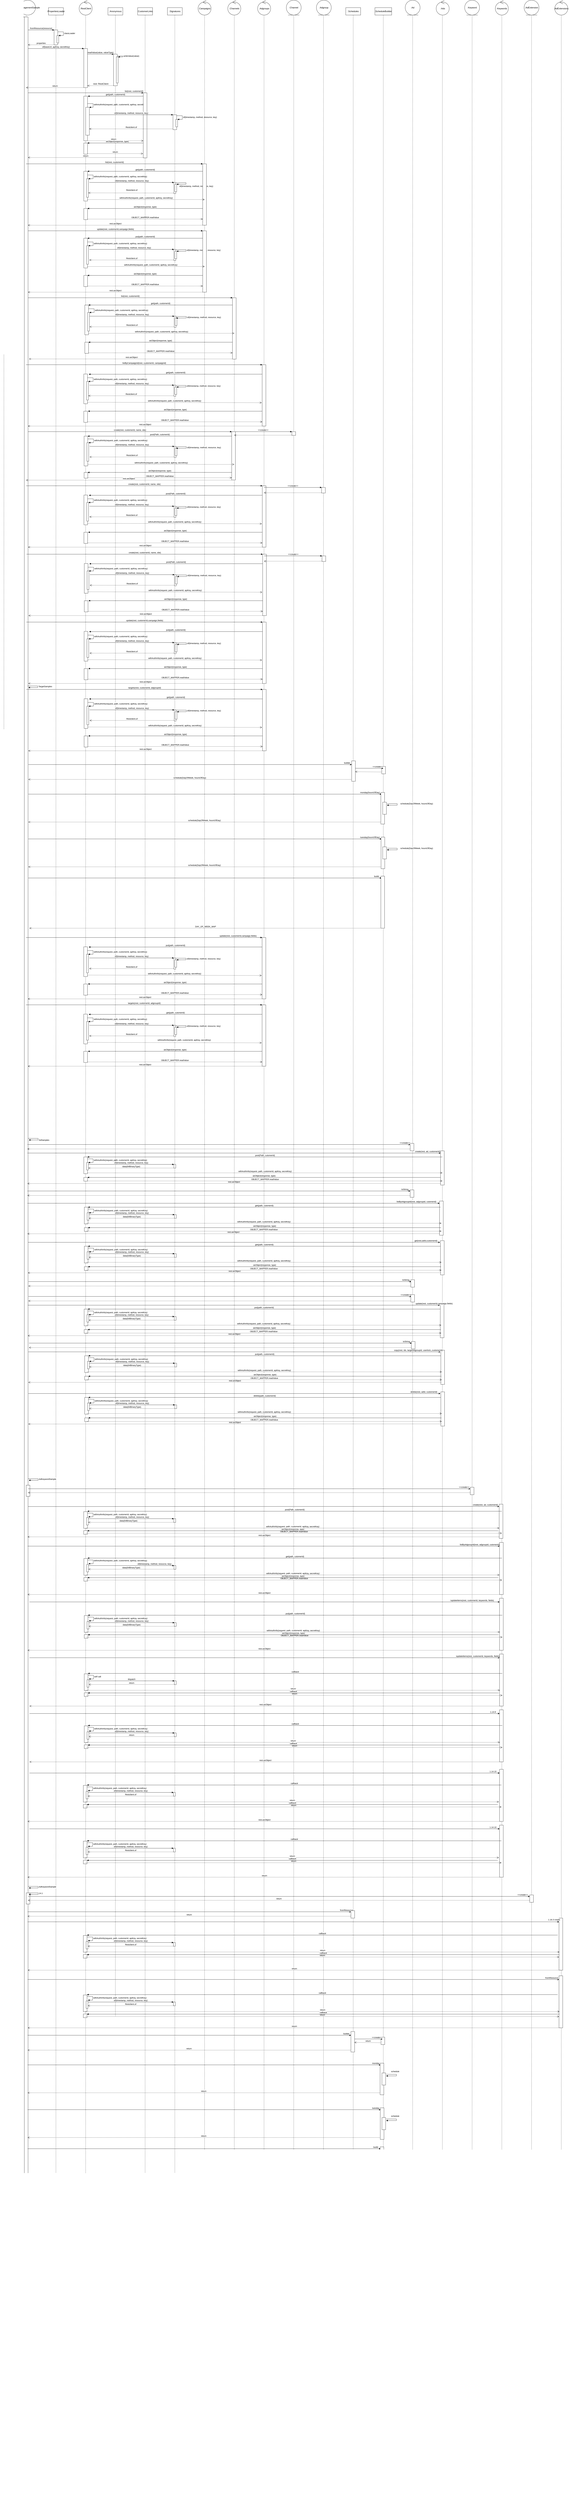 <mxfile version="15.8.8" type="github">
  <diagram id="kgpKYQtTHZ0yAKxKKP6v" name="Page-1">
    <mxGraphModel dx="878" dy="793" grid="1" gridSize="10" guides="1" tooltips="1" connect="1" arrows="1" fold="1" page="1" pageScale="1" pageWidth="3300" pageHeight="13700" math="0" shadow="0">
      <root>
        <mxCell id="0" />
        <mxCell id="1" parent="0" />
        <mxCell id="t21uhHJnaAxaSKALmI4W-7" value="" style="shape=umlLifeline;perimeter=lifelinePerimeter;whiteSpace=wrap;html=1;container=1;collapsible=0;recursiveResize=0;outlineConnect=0;size=0;" parent="1" vertex="1">
          <mxGeometry x="120" y="80" width="80" height="13400" as="geometry" />
        </mxCell>
        <mxCell id="t21uhHJnaAxaSKALmI4W-32" value="" style="html=1;points=[];perimeter=orthogonalPerimeter;" parent="t21uhHJnaAxaSKALmI4W-7" vertex="1">
          <mxGeometry x="30" y="50" width="20" height="13270" as="geometry" />
        </mxCell>
        <mxCell id="ojJPA6o6ByZG6HDqNjk_-9" value="" style="html=1;points=[];perimeter=orthogonalPerimeter;" parent="t21uhHJnaAxaSKALmI4W-7" vertex="1">
          <mxGeometry x="40" y="7945" width="20" height="60" as="geometry" />
        </mxCell>
        <mxCell id="t21uhHJnaAxaSKALmI4W-8" value=":PropertiesLoader" style="shape=umlLifeline;perimeter=lifelinePerimeter;whiteSpace=wrap;html=1;container=1;collapsible=0;recursiveResize=0;outlineConnect=0;" parent="1" vertex="1">
          <mxGeometry x="280" y="80" width="80" height="13400" as="geometry" />
        </mxCell>
        <mxCell id="t21uhHJnaAxaSKALmI4W-35" value="" style="html=1;points=[];perimeter=orthogonalPerimeter;" parent="t21uhHJnaAxaSKALmI4W-8" vertex="1">
          <mxGeometry x="30" y="120" width="20" height="80" as="geometry" />
        </mxCell>
        <mxCell id="t21uhHJnaAxaSKALmI4W-38" value="" style="html=1;points=[];perimeter=orthogonalPerimeter;" parent="t21uhHJnaAxaSKALmI4W-8" vertex="1">
          <mxGeometry x="45" y="150" width="10" height="40" as="geometry" />
        </mxCell>
        <mxCell id="t21uhHJnaAxaSKALmI4W-39" value="classLoader" style="edgeStyle=orthogonalEdgeStyle;html=1;align=left;spacingLeft=2;endArrow=block;rounded=0;entryX=1;entryY=0;" parent="t21uhHJnaAxaSKALmI4W-8" target="t21uhHJnaAxaSKALmI4W-38" edge="1">
          <mxGeometry relative="1" as="geometry">
            <mxPoint x="50" y="130" as="sourcePoint" />
            <Array as="points">
              <mxPoint x="80" y="130" />
            </Array>
          </mxGeometry>
        </mxCell>
        <mxCell id="t21uhHJnaAxaSKALmI4W-9" value="" style="shape=umlLifeline;perimeter=lifelinePerimeter;whiteSpace=wrap;html=1;container=1;collapsible=0;recursiveResize=0;outlineConnect=0;size=0;" parent="1" vertex="1">
          <mxGeometry x="440" y="80" width="80" height="13400" as="geometry" />
        </mxCell>
        <mxCell id="RSPn8jp4cOme0zsPs-lQ-1" value="" style="html=1;points=[];perimeter=orthogonalPerimeter;" parent="t21uhHJnaAxaSKALmI4W-9" vertex="1">
          <mxGeometry x="30" y="220" width="20" height="210" as="geometry" />
        </mxCell>
        <mxCell id="RSPn8jp4cOme0zsPs-lQ-18" value="" style="html=1;points=[];perimeter=orthogonalPerimeter;" parent="t21uhHJnaAxaSKALmI4W-9" vertex="1">
          <mxGeometry x="30" y="476" width="20" height="240" as="geometry" />
        </mxCell>
        <mxCell id="RSPn8jp4cOme0zsPs-lQ-24" value="" style="html=1;points=[];perimeter=orthogonalPerimeter;" parent="t21uhHJnaAxaSKALmI4W-9" vertex="1">
          <mxGeometry x="30" y="728" width="20" height="60" as="geometry" />
        </mxCell>
        <mxCell id="RSPn8jp4cOme0zsPs-lQ-27" value="" style="html=1;points=[];perimeter=orthogonalPerimeter;" parent="t21uhHJnaAxaSKALmI4W-9" vertex="1">
          <mxGeometry x="40" y="536" width="20" height="150" as="geometry" />
        </mxCell>
        <mxCell id="RSPn8jp4cOme0zsPs-lQ-28" value="&lt;span style=&quot;text-align: center&quot;&gt;withAuthInfo(request, path, customerId, apiKey, secretKey)&lt;/span&gt;" style="edgeStyle=orthogonalEdgeStyle;html=1;align=left;spacingLeft=2;endArrow=block;rounded=0;entryX=1;entryY=0;" parent="t21uhHJnaAxaSKALmI4W-9" target="RSPn8jp4cOme0zsPs-lQ-27" edge="1">
          <mxGeometry relative="1" as="geometry">
            <mxPoint x="50" y="516" as="sourcePoint" />
            <Array as="points">
              <mxPoint x="80" y="516" />
            </Array>
          </mxGeometry>
        </mxCell>
        <mxCell id="RSPn8jp4cOme0zsPs-lQ-37" value="" style="html=1;points=[];perimeter=orthogonalPerimeter;" parent="t21uhHJnaAxaSKALmI4W-9" vertex="1">
          <mxGeometry x="30" y="880" width="20" height="160" as="geometry" />
        </mxCell>
        <mxCell id="RSPn8jp4cOme0zsPs-lQ-40" value="" style="html=1;points=[];perimeter=orthogonalPerimeter;" parent="t21uhHJnaAxaSKALmI4W-9" vertex="1">
          <mxGeometry x="45" y="920" width="10" height="100" as="geometry" />
        </mxCell>
        <mxCell id="RSPn8jp4cOme0zsPs-lQ-41" value="&lt;span style=&quot;text-align: center&quot;&gt;withAuthInfo(request, path, customerId, apiKey, secretKey)&lt;/span&gt;" style="edgeStyle=orthogonalEdgeStyle;html=1;align=left;spacingLeft=2;endArrow=block;rounded=0;entryX=1;entryY=0;" parent="t21uhHJnaAxaSKALmI4W-9" target="RSPn8jp4cOme0zsPs-lQ-40" edge="1">
          <mxGeometry relative="1" as="geometry">
            <mxPoint x="50" y="900" as="sourcePoint" />
            <Array as="points">
              <mxPoint x="80" y="900" />
            </Array>
          </mxGeometry>
        </mxCell>
        <mxCell id="RSPn8jp4cOme0zsPs-lQ-47" value="" style="html=1;points=[];perimeter=orthogonalPerimeter;" parent="t21uhHJnaAxaSKALmI4W-9" vertex="1">
          <mxGeometry x="30" y="1080" width="20" height="60" as="geometry" />
        </mxCell>
        <mxCell id="RSPn8jp4cOme0zsPs-lQ-49" value="OBJECT_MAPPER.readValue" style="html=1;verticalAlign=bottom;endArrow=open;dashed=1;endSize=8;rounded=0;" parent="t21uhHJnaAxaSKALmI4W-9" target="RSPn8jp4cOme0zsPs-lQ-34" edge="1">
          <mxGeometry relative="1" as="geometry">
            <mxPoint x="110" y="1137" as="targetPoint" />
            <mxPoint x="50" y="1137" as="sourcePoint" />
          </mxGeometry>
        </mxCell>
        <mxCell id="ZcE_kDsura3HNuptTC8Y-33" value="" style="html=1;points=[];perimeter=orthogonalPerimeter;" parent="t21uhHJnaAxaSKALmI4W-9" vertex="1">
          <mxGeometry x="30" y="6180" width="20" height="90" as="geometry" />
        </mxCell>
        <mxCell id="ZcE_kDsura3HNuptTC8Y-36" value="" style="html=1;points=[];perimeter=orthogonalPerimeter;" parent="t21uhHJnaAxaSKALmI4W-9" vertex="1">
          <mxGeometry x="30" y="6290" width="20" height="20" as="geometry" />
        </mxCell>
        <mxCell id="ZcE_kDsura3HNuptTC8Y-39" value="" style="html=1;points=[];perimeter=orthogonalPerimeter;" parent="t21uhHJnaAxaSKALmI4W-9" vertex="1">
          <mxGeometry x="44.94" y="6210" width="10" height="40" as="geometry" />
        </mxCell>
        <mxCell id="ZcE_kDsura3HNuptTC8Y-40" value="&lt;span style=&quot;text-align: center&quot;&gt;withAuthInfo(request, path, customerId, apiKey, secretKey)&lt;/span&gt;" style="edgeStyle=orthogonalEdgeStyle;html=1;align=left;spacingLeft=2;endArrow=block;rounded=0;entryX=1;entryY=0;" parent="t21uhHJnaAxaSKALmI4W-9" target="ZcE_kDsura3HNuptTC8Y-39" edge="1">
          <mxGeometry relative="1" as="geometry">
            <mxPoint x="49.94" y="6190" as="sourcePoint" />
            <Array as="points">
              <mxPoint x="79.94" y="6190" />
            </Array>
          </mxGeometry>
        </mxCell>
        <mxCell id="ZcE_kDsura3HNuptTC8Y-48" value=":RestClient" style="ellipse;shape=umlControl;whiteSpace=wrap;html=1;" parent="t21uhHJnaAxaSKALmI4W-9" vertex="1">
          <mxGeometry x="5" y="-40" width="70" height="80" as="geometry" />
        </mxCell>
        <mxCell id="t21uhHJnaAxaSKALmI4W-10" value=":Anonymous" style="shape=umlLifeline;perimeter=lifelinePerimeter;whiteSpace=wrap;html=1;container=1;collapsible=0;recursiveResize=0;outlineConnect=0;" parent="1" vertex="1">
          <mxGeometry x="600" y="80" width="80" height="10800" as="geometry" />
        </mxCell>
        <mxCell id="RSPn8jp4cOme0zsPs-lQ-4" value="" style="html=1;points=[];perimeter=orthogonalPerimeter;" parent="t21uhHJnaAxaSKALmI4W-10" vertex="1">
          <mxGeometry x="30" y="250" width="20" height="170" as="geometry" />
        </mxCell>
        <mxCell id="RSPn8jp4cOme0zsPs-lQ-7" value="" style="html=1;points=[];perimeter=orthogonalPerimeter;" parent="t21uhHJnaAxaSKALmI4W-10" vertex="1">
          <mxGeometry x="45" y="265" width="10" height="140" as="geometry" />
        </mxCell>
        <mxCell id="RSPn8jp4cOme0zsPs-lQ-8" value="writeValue(value)" style="edgeStyle=orthogonalEdgeStyle;html=1;align=left;spacingLeft=2;endArrow=block;rounded=0;entryX=1;entryY=0;" parent="t21uhHJnaAxaSKALmI4W-10" target="RSPn8jp4cOme0zsPs-lQ-7" edge="1">
          <mxGeometry relative="1" as="geometry">
            <mxPoint x="50" y="260" as="sourcePoint" />
            <Array as="points">
              <mxPoint x="80" y="260" />
            </Array>
          </mxGeometry>
        </mxCell>
        <mxCell id="t21uhHJnaAxaSKALmI4W-11" value=":CustomerLinks" style="shape=umlLifeline;perimeter=lifelinePerimeter;whiteSpace=wrap;html=1;container=1;collapsible=0;recursiveResize=0;outlineConnect=0;" parent="1" vertex="1">
          <mxGeometry x="760" y="80" width="80" height="13400" as="geometry" />
        </mxCell>
        <mxCell id="RSPn8jp4cOme0zsPs-lQ-21" value="" style="html=1;points=[];perimeter=orthogonalPerimeter;" parent="t21uhHJnaAxaSKALmI4W-11" vertex="1">
          <mxGeometry x="30" y="458" width="20" height="350" as="geometry" />
        </mxCell>
        <mxCell id="t21uhHJnaAxaSKALmI4W-12" value=":Signatures" style="shape=umlLifeline;perimeter=lifelinePerimeter;whiteSpace=wrap;html=1;container=1;collapsible=0;recursiveResize=0;outlineConnect=0;" parent="1" vertex="1">
          <mxGeometry x="920" y="80" width="80" height="13400" as="geometry" />
        </mxCell>
        <mxCell id="RSPn8jp4cOme0zsPs-lQ-29" value="" style="html=1;points=[];perimeter=orthogonalPerimeter;" parent="t21uhHJnaAxaSKALmI4W-12" vertex="1">
          <mxGeometry x="30" y="576" width="20" height="80" as="geometry" />
        </mxCell>
        <mxCell id="RSPn8jp4cOme0zsPs-lQ-32" value="" style="html=1;points=[];perimeter=orthogonalPerimeter;" parent="t21uhHJnaAxaSKALmI4W-12" vertex="1">
          <mxGeometry x="45" y="601" width="10" height="40" as="geometry" />
        </mxCell>
        <mxCell id="RSPn8jp4cOme0zsPs-lQ-33" value="&lt;span style=&quot;text-align: center&quot;&gt;of(timestamp, method, resource, key)&lt;/span&gt;" style="edgeStyle=orthogonalEdgeStyle;html=1;align=left;spacingLeft=2;endArrow=block;rounded=0;entryX=1;entryY=0;" parent="t21uhHJnaAxaSKALmI4W-12" target="RSPn8jp4cOme0zsPs-lQ-32" edge="1">
          <mxGeometry relative="1" as="geometry">
            <mxPoint x="50" y="581" as="sourcePoint" />
            <Array as="points">
              <mxPoint x="80" y="581" />
            </Array>
          </mxGeometry>
        </mxCell>
        <mxCell id="RSPn8jp4cOme0zsPs-lQ-42" value="" style="html=1;points=[];perimeter=orthogonalPerimeter;" parent="t21uhHJnaAxaSKALmI4W-12" vertex="1">
          <mxGeometry x="35" y="940" width="10" height="60" as="geometry" />
        </mxCell>
        <mxCell id="RSPn8jp4cOme0zsPs-lQ-45" value="" style="html=1;points=[];perimeter=orthogonalPerimeter;" parent="t21uhHJnaAxaSKALmI4W-12" vertex="1">
          <mxGeometry x="40" y="950" width="10" height="40" as="geometry" />
        </mxCell>
        <mxCell id="RSPn8jp4cOme0zsPs-lQ-46" value="&lt;span style=&quot;text-align: center&quot;&gt;of(timestamp, method, resource, key)&lt;/span&gt;" style="edgeStyle=orthogonalEdgeStyle;html=1;align=left;spacingLeft=2;endArrow=block;rounded=0;exitX=1.08;exitY=0.023;exitDx=0;exitDy=0;exitPerimeter=0;" parent="t21uhHJnaAxaSKALmI4W-12" source="RSPn8jp4cOme0zsPs-lQ-42" target="RSPn8jp4cOme0zsPs-lQ-45" edge="1">
          <mxGeometry x="0.823" y="10" relative="1" as="geometry">
            <mxPoint x="70" y="910" as="sourcePoint" />
            <Array as="points">
              <mxPoint x="100" y="941" />
              <mxPoint x="100" y="950" />
            </Array>
            <mxPoint as="offset" />
          </mxGeometry>
        </mxCell>
        <mxCell id="ZcE_kDsura3HNuptTC8Y-41" value="" style="html=1;points=[];perimeter=orthogonalPerimeter;" parent="t21uhHJnaAxaSKALmI4W-12" vertex="1">
          <mxGeometry x="35" y="6220" width="10" height="20" as="geometry" />
        </mxCell>
        <mxCell id="t21uhHJnaAxaSKALmI4W-13" value="" style="shape=umlLifeline;perimeter=lifelinePerimeter;whiteSpace=wrap;html=1;container=1;collapsible=0;recursiveResize=0;outlineConnect=0;size=0;" parent="1" vertex="1">
          <mxGeometry x="1080" y="80" width="80" height="13400" as="geometry" />
        </mxCell>
        <mxCell id="RSPn8jp4cOme0zsPs-lQ-34" value="" style="html=1;points=[];perimeter=orthogonalPerimeter;" parent="t21uhHJnaAxaSKALmI4W-13" vertex="1">
          <mxGeometry x="30" y="840" width="20" height="330" as="geometry" />
        </mxCell>
        <mxCell id="RSPn8jp4cOme0zsPs-lQ-66" value="" style="html=1;points=[];perimeter=orthogonalPerimeter;" parent="t21uhHJnaAxaSKALmI4W-13" vertex="1">
          <mxGeometry x="-604.42" y="1599.17" width="20" height="160" as="geometry" />
        </mxCell>
        <mxCell id="RSPn8jp4cOme0zsPs-lQ-67" value="" style="html=1;points=[];perimeter=orthogonalPerimeter;" parent="t21uhHJnaAxaSKALmI4W-13" vertex="1">
          <mxGeometry x="-589.42" y="1639.17" width="10" height="100" as="geometry" />
        </mxCell>
        <mxCell id="RSPn8jp4cOme0zsPs-lQ-68" value="&lt;span style=&quot;text-align: center&quot;&gt;withAuthInfo(request, path, customerId, apiKey, secretKey)&lt;/span&gt;" style="edgeStyle=orthogonalEdgeStyle;html=1;align=left;spacingLeft=2;endArrow=block;rounded=0;entryX=1;entryY=0;" parent="t21uhHJnaAxaSKALmI4W-13" target="RSPn8jp4cOme0zsPs-lQ-67" edge="1">
          <mxGeometry relative="1" as="geometry">
            <mxPoint x="-584.42" y="1619.17" as="sourcePoint" />
            <Array as="points">
              <mxPoint x="-554.42" y="1619.17" />
            </Array>
          </mxGeometry>
        </mxCell>
        <mxCell id="RSPn8jp4cOme0zsPs-lQ-69" value="" style="html=1;points=[];perimeter=orthogonalPerimeter;" parent="t21uhHJnaAxaSKALmI4W-13" vertex="1">
          <mxGeometry x="-604.42" y="1799.17" width="20" height="60" as="geometry" />
        </mxCell>
        <mxCell id="RSPn8jp4cOme0zsPs-lQ-70" value="OBJECT_MAPPER.readValue" style="html=1;verticalAlign=bottom;endArrow=open;dashed=1;endSize=8;rounded=0;" parent="t21uhHJnaAxaSKALmI4W-13" target="RSPn8jp4cOme0zsPs-lQ-74" edge="1">
          <mxGeometry relative="1" as="geometry">
            <mxPoint x="-964.42" y="1776.17" as="targetPoint" />
            <mxPoint x="-584.42" y="1856.17" as="sourcePoint" />
          </mxGeometry>
        </mxCell>
        <mxCell id="RSPn8jp4cOme0zsPs-lQ-71" value="" style="html=1;points=[];perimeter=orthogonalPerimeter;" parent="t21uhHJnaAxaSKALmI4W-13" vertex="1">
          <mxGeometry x="-123.42" y="1659.17" width="10" height="60" as="geometry" />
        </mxCell>
        <mxCell id="RSPn8jp4cOme0zsPs-lQ-72" value="" style="html=1;points=[];perimeter=orthogonalPerimeter;" parent="t21uhHJnaAxaSKALmI4W-13" vertex="1">
          <mxGeometry x="-118.42" y="1669.17" width="10" height="40" as="geometry" />
        </mxCell>
        <mxCell id="RSPn8jp4cOme0zsPs-lQ-73" value="&lt;span style=&quot;text-align: center&quot;&gt;of(timestamp, method, resource, key)&lt;/span&gt;" style="edgeStyle=orthogonalEdgeStyle;html=1;align=left;spacingLeft=2;endArrow=block;rounded=0;exitX=1.08;exitY=0.023;exitDx=0;exitDy=0;exitPerimeter=0;" parent="t21uhHJnaAxaSKALmI4W-13" source="RSPn8jp4cOme0zsPs-lQ-71" target="RSPn8jp4cOme0zsPs-lQ-72" edge="1">
          <mxGeometry relative="1" as="geometry">
            <mxPoint x="-1008.42" y="1549.17" as="sourcePoint" />
            <Array as="points">
              <mxPoint x="-58.42" y="1660.17" />
              <mxPoint x="-58.42" y="1669.17" />
            </Array>
          </mxGeometry>
        </mxCell>
        <mxCell id="RSPn8jp4cOme0zsPs-lQ-75" value="rest.asObject" style="html=1;verticalAlign=bottom;endArrow=open;dashed=1;endSize=8;rounded=0;" parent="t21uhHJnaAxaSKALmI4W-13" edge="1">
          <mxGeometry relative="1" as="geometry">
            <mxPoint x="-904.42" y="1889.17" as="targetPoint" />
            <mxPoint x="199.5" y="1889.17" as="sourcePoint" />
          </mxGeometry>
        </mxCell>
        <mxCell id="RSPn8jp4cOme0zsPs-lQ-76" value="list(rest, customerId)" style="html=1;verticalAlign=bottom;endArrow=block;entryX=0;entryY=0;rounded=0;" parent="t21uhHJnaAxaSKALmI4W-13" target="RSPn8jp4cOme0zsPs-lQ-74" edge="1">
          <mxGeometry relative="1" as="geometry">
            <mxPoint x="-910" y="1560" as="sourcePoint" />
          </mxGeometry>
        </mxCell>
        <mxCell id="RSPn8jp4cOme0zsPs-lQ-79" value="of(timestamp, method, resource, key)" style="html=1;verticalAlign=bottom;endArrow=block;entryX=0;entryY=0;rounded=0;" parent="t21uhHJnaAxaSKALmI4W-13" target="RSPn8jp4cOme0zsPs-lQ-71" edge="1">
          <mxGeometry relative="1" as="geometry">
            <mxPoint x="-578.42" y="1659.17" as="sourcePoint" />
          </mxGeometry>
        </mxCell>
        <mxCell id="RSPn8jp4cOme0zsPs-lQ-80" value="Restclient.of" style="html=1;verticalAlign=bottom;endArrow=open;dashed=1;endSize=8;exitX=0;exitY=0.95;rounded=0;" parent="t21uhHJnaAxaSKALmI4W-13" source="RSPn8jp4cOme0zsPs-lQ-71" edge="1">
          <mxGeometry relative="1" as="geometry">
            <mxPoint x="-578.42" y="1716.17" as="targetPoint" />
          </mxGeometry>
        </mxCell>
        <mxCell id="RSPn8jp4cOme0zsPs-lQ-82" value="" style="html=1;points=[];perimeter=orthogonalPerimeter;" parent="t21uhHJnaAxaSKALmI4W-13" vertex="1">
          <mxGeometry x="-610" y="1970" width="20" height="160" as="geometry" />
        </mxCell>
        <mxCell id="RSPn8jp4cOme0zsPs-lQ-83" value="" style="html=1;points=[];perimeter=orthogonalPerimeter;" parent="t21uhHJnaAxaSKALmI4W-13" vertex="1">
          <mxGeometry x="-595" y="2010" width="10" height="100" as="geometry" />
        </mxCell>
        <mxCell id="RSPn8jp4cOme0zsPs-lQ-84" value="&lt;span style=&quot;text-align: center&quot;&gt;withAuthInfo(request, path, customerId, apiKey, secretKey)&lt;/span&gt;" style="edgeStyle=orthogonalEdgeStyle;html=1;align=left;spacingLeft=2;endArrow=block;rounded=0;entryX=1;entryY=0;" parent="t21uhHJnaAxaSKALmI4W-13" target="RSPn8jp4cOme0zsPs-lQ-83" edge="1">
          <mxGeometry relative="1" as="geometry">
            <mxPoint x="-590" y="1990" as="sourcePoint" />
            <Array as="points">
              <mxPoint x="-560" y="1990" />
            </Array>
          </mxGeometry>
        </mxCell>
        <mxCell id="RSPn8jp4cOme0zsPs-lQ-85" value="" style="html=1;points=[];perimeter=orthogonalPerimeter;" parent="t21uhHJnaAxaSKALmI4W-13" vertex="1">
          <mxGeometry x="-610" y="2170" width="20" height="60" as="geometry" />
        </mxCell>
        <mxCell id="RSPn8jp4cOme0zsPs-lQ-86" value="OBJECT_MAPPER.readValue" style="html=1;verticalAlign=bottom;endArrow=open;dashed=1;endSize=8;rounded=0;" parent="t21uhHJnaAxaSKALmI4W-13" target="RSPn8jp4cOme0zsPs-lQ-90" edge="1">
          <mxGeometry relative="1" as="geometry">
            <mxPoint x="-970" y="2147" as="targetPoint" />
            <mxPoint x="-590" y="2227" as="sourcePoint" />
          </mxGeometry>
        </mxCell>
        <mxCell id="RSPn8jp4cOme0zsPs-lQ-87" value="" style="html=1;points=[];perimeter=orthogonalPerimeter;" parent="t21uhHJnaAxaSKALmI4W-13" vertex="1">
          <mxGeometry x="-125" y="2030" width="10" height="60" as="geometry" />
        </mxCell>
        <mxCell id="RSPn8jp4cOme0zsPs-lQ-88" value="" style="html=1;points=[];perimeter=orthogonalPerimeter;" parent="t21uhHJnaAxaSKALmI4W-13" vertex="1">
          <mxGeometry x="-120" y="2040" width="10" height="40" as="geometry" />
        </mxCell>
        <mxCell id="RSPn8jp4cOme0zsPs-lQ-89" value="&lt;span style=&quot;text-align: center&quot;&gt;of(timestamp, method, resource, key)&lt;/span&gt;" style="edgeStyle=orthogonalEdgeStyle;html=1;align=left;spacingLeft=2;endArrow=block;rounded=0;exitX=1.08;exitY=0.023;exitDx=0;exitDy=0;exitPerimeter=0;" parent="t21uhHJnaAxaSKALmI4W-13" source="RSPn8jp4cOme0zsPs-lQ-87" target="RSPn8jp4cOme0zsPs-lQ-88" edge="1">
          <mxGeometry relative="1" as="geometry">
            <mxPoint x="-1010" y="1920" as="sourcePoint" />
            <Array as="points">
              <mxPoint x="-60" y="2031" />
              <mxPoint x="-60" y="2040" />
            </Array>
          </mxGeometry>
        </mxCell>
        <mxCell id="RSPn8jp4cOme0zsPs-lQ-95" value="of(timestamp, method, resource, key)" style="html=1;verticalAlign=bottom;endArrow=block;entryX=0;entryY=0;rounded=0;" parent="t21uhHJnaAxaSKALmI4W-13" target="RSPn8jp4cOme0zsPs-lQ-87" edge="1">
          <mxGeometry relative="1" as="geometry">
            <mxPoint x="-580" y="2030" as="sourcePoint" />
          </mxGeometry>
        </mxCell>
        <mxCell id="RSPn8jp4cOme0zsPs-lQ-96" value="Restclient.of" style="html=1;verticalAlign=bottom;endArrow=open;dashed=1;endSize=8;exitX=0;exitY=0.95;rounded=0;" parent="t21uhHJnaAxaSKALmI4W-13" source="RSPn8jp4cOme0zsPs-lQ-87" target="RSPn8jp4cOme0zsPs-lQ-83" edge="1">
          <mxGeometry relative="1" as="geometry">
            <mxPoint x="-580" y="2087" as="targetPoint" />
          </mxGeometry>
        </mxCell>
        <mxCell id="t21uhHJnaAxaSKALmI4W-14" value="" style="shape=umlLifeline;perimeter=lifelinePerimeter;whiteSpace=wrap;html=1;container=1;collapsible=0;recursiveResize=0;outlineConnect=0;size=0;" parent="1" vertex="1">
          <mxGeometry x="1240" y="80" width="80" height="13400" as="geometry" />
        </mxCell>
        <mxCell id="RSPn8jp4cOme0zsPs-lQ-74" value="" style="html=1;points=[];perimeter=orthogonalPerimeter;" parent="t21uhHJnaAxaSKALmI4W-14" vertex="1">
          <mxGeometry x="30.0" y="1560" width="20" height="330" as="geometry" />
        </mxCell>
        <mxCell id="t21uhHJnaAxaSKALmI4W-15" value="" style="shape=umlLifeline;perimeter=lifelinePerimeter;whiteSpace=wrap;html=1;container=1;collapsible=0;recursiveResize=0;outlineConnect=0;size=0;" parent="1" vertex="1">
          <mxGeometry x="1400" y="80" width="80" height="13400" as="geometry" />
        </mxCell>
        <mxCell id="RSPn8jp4cOme0zsPs-lQ-90" value="" style="html=1;points=[];perimeter=orthogonalPerimeter;" parent="t21uhHJnaAxaSKALmI4W-15" vertex="1">
          <mxGeometry x="30" y="1920" width="20" height="330" as="geometry" />
        </mxCell>
        <mxCell id="RSPn8jp4cOme0zsPs-lQ-150" value="" style="html=1;points=[];perimeter=orthogonalPerimeter;" parent="t21uhHJnaAxaSKALmI4W-15" vertex="1">
          <mxGeometry x="-929.32" y="2621" width="20" height="160" as="geometry" />
        </mxCell>
        <mxCell id="RSPn8jp4cOme0zsPs-lQ-151" value="" style="html=1;points=[];perimeter=orthogonalPerimeter;" parent="t21uhHJnaAxaSKALmI4W-15" vertex="1">
          <mxGeometry x="-914.32" y="2661" width="10" height="100" as="geometry" />
        </mxCell>
        <mxCell id="RSPn8jp4cOme0zsPs-lQ-152" value="&lt;span style=&quot;text-align: center&quot;&gt;withAuthInfo(request, path, customerId, apiKey, secretKey)&lt;/span&gt;" style="edgeStyle=orthogonalEdgeStyle;html=1;align=left;spacingLeft=2;endArrow=block;rounded=0;entryX=1;entryY=0;" parent="t21uhHJnaAxaSKALmI4W-15" target="RSPn8jp4cOme0zsPs-lQ-151" edge="1">
          <mxGeometry relative="1" as="geometry">
            <mxPoint x="-909.32" y="2641" as="sourcePoint" />
            <Array as="points">
              <mxPoint x="-879.32" y="2641" />
            </Array>
          </mxGeometry>
        </mxCell>
        <mxCell id="RSPn8jp4cOme0zsPs-lQ-153" value="" style="html=1;points=[];perimeter=orthogonalPerimeter;" parent="t21uhHJnaAxaSKALmI4W-15" vertex="1">
          <mxGeometry x="-929.32" y="2821" width="20" height="60" as="geometry" />
        </mxCell>
        <mxCell id="RSPn8jp4cOme0zsPs-lQ-154" value="OBJECT_MAPPER.readValue" style="html=1;verticalAlign=bottom;endArrow=open;dashed=1;endSize=8;rounded=0;" parent="t21uhHJnaAxaSKALmI4W-15" target="RSPn8jp4cOme0zsPs-lQ-160" edge="1">
          <mxGeometry relative="1" as="geometry">
            <mxPoint x="-2369.32" y="2718" as="targetPoint" />
            <mxPoint x="-909.32" y="2878" as="sourcePoint" />
          </mxGeometry>
        </mxCell>
        <mxCell id="RSPn8jp4cOme0zsPs-lQ-155" value="" style="html=1;points=[];perimeter=orthogonalPerimeter;" parent="t21uhHJnaAxaSKALmI4W-15" vertex="1">
          <mxGeometry x="-444.32" y="2681" width="10" height="60" as="geometry" />
        </mxCell>
        <mxCell id="RSPn8jp4cOme0zsPs-lQ-156" value="" style="html=1;points=[];perimeter=orthogonalPerimeter;" parent="t21uhHJnaAxaSKALmI4W-15" vertex="1">
          <mxGeometry x="-439.32" y="2691" width="10" height="40" as="geometry" />
        </mxCell>
        <mxCell id="RSPn8jp4cOme0zsPs-lQ-157" value="&lt;span style=&quot;text-align: center&quot;&gt;of(timestamp, method, resource, key)&lt;/span&gt;" style="edgeStyle=orthogonalEdgeStyle;html=1;align=left;spacingLeft=2;endArrow=block;rounded=0;exitX=1.08;exitY=0.023;exitDx=0;exitDy=0;exitPerimeter=0;" parent="t21uhHJnaAxaSKALmI4W-15" source="RSPn8jp4cOme0zsPs-lQ-155" target="RSPn8jp4cOme0zsPs-lQ-156" edge="1">
          <mxGeometry relative="1" as="geometry">
            <mxPoint x="-2409.32" y="2491" as="sourcePoint" />
            <Array as="points">
              <mxPoint x="-379.32" y="2682" />
              <mxPoint x="-379.32" y="2691" />
            </Array>
          </mxGeometry>
        </mxCell>
        <mxCell id="RSPn8jp4cOme0zsPs-lQ-158" value="of(timestamp, method, resource, key)" style="html=1;verticalAlign=bottom;endArrow=block;entryX=0;entryY=0;rounded=0;" parent="t21uhHJnaAxaSKALmI4W-15" target="RSPn8jp4cOme0zsPs-lQ-155" edge="1">
          <mxGeometry relative="1" as="geometry">
            <mxPoint x="-899.32" y="2681" as="sourcePoint" />
          </mxGeometry>
        </mxCell>
        <mxCell id="RSPn8jp4cOme0zsPs-lQ-159" value="Restclient.of" style="html=1;verticalAlign=bottom;endArrow=open;dashed=1;endSize=8;exitX=0;exitY=0.95;rounded=0;" parent="t21uhHJnaAxaSKALmI4W-15" source="RSPn8jp4cOme0zsPs-lQ-155" edge="1">
          <mxGeometry relative="1" as="geometry">
            <mxPoint x="-899.32" y="2738" as="targetPoint" />
          </mxGeometry>
        </mxCell>
        <mxCell id="RSPn8jp4cOme0zsPs-lQ-160" value="" style="html=1;points=[];perimeter=orthogonalPerimeter;" parent="t21uhHJnaAxaSKALmI4W-15" vertex="1">
          <mxGeometry x="30.68" y="2571" width="20" height="330" as="geometry" />
        </mxCell>
        <mxCell id="RSPn8jp4cOme0zsPs-lQ-161" value="create(rest, customerId, name, site)" style="html=1;verticalAlign=bottom;endArrow=block;entryX=0;entryY=0;rounded=0;" parent="t21uhHJnaAxaSKALmI4W-15" target="RSPn8jp4cOme0zsPs-lQ-160" edge="1">
          <mxGeometry relative="1" as="geometry">
            <mxPoint x="-1239.996" y="2571.0" as="sourcePoint" />
          </mxGeometry>
        </mxCell>
        <mxCell id="RSPn8jp4cOme0zsPs-lQ-162" value="withAuthInfo(request, path, customerId, apiKey, secretKey)" style="html=1;verticalAlign=bottom;endArrow=open;dashed=1;endSize=8;exitX=1;exitY=0.95;rounded=0;entryX=-0.143;entryY=0.619;entryDx=0;entryDy=0;entryPerimeter=0;" parent="t21uhHJnaAxaSKALmI4W-15" source="RSPn8jp4cOme0zsPs-lQ-150" target="RSPn8jp4cOme0zsPs-lQ-160" edge="1">
          <mxGeometry relative="1" as="geometry">
            <mxPoint x="-279.82" y="2773.0" as="targetPoint" />
          </mxGeometry>
        </mxCell>
        <mxCell id="RSPn8jp4cOme0zsPs-lQ-163" value="post(Path, cutomerId)" style="html=1;verticalAlign=bottom;endArrow=block;entryX=1.357;entryY=0.008;rounded=0;entryDx=0;entryDy=0;entryPerimeter=0;" parent="t21uhHJnaAxaSKALmI4W-15" target="RSPn8jp4cOme0zsPs-lQ-150" edge="1">
          <mxGeometry relative="1" as="geometry">
            <mxPoint x="30.68" y="2622" as="sourcePoint" />
            <mxPoint x="-589.32" y="2611" as="targetPoint" />
          </mxGeometry>
        </mxCell>
        <mxCell id="RSPn8jp4cOme0zsPs-lQ-164" value="asObject(response, type)" style="html=1;verticalAlign=bottom;endArrow=block;entryX=1.143;entryY=-0.002;rounded=0;entryDx=0;entryDy=0;entryPerimeter=0;" parent="t21uhHJnaAxaSKALmI4W-15" target="RSPn8jp4cOme0zsPs-lQ-153" edge="1">
          <mxGeometry relative="1" as="geometry">
            <mxPoint x="30.68" y="2821" as="sourcePoint" />
            <mxPoint x="-589.32" y="2811" as="targetPoint" />
          </mxGeometry>
        </mxCell>
        <mxCell id="RSPn8jp4cOme0zsPs-lQ-165" value="rest.asObject" style="html=1;verticalAlign=bottom;endArrow=open;dashed=1;endSize=8;rounded=0;exitX=0;exitY=1;exitDx=0;exitDy=0;exitPerimeter=0;" parent="t21uhHJnaAxaSKALmI4W-15" source="RSPn8jp4cOme0zsPs-lQ-160" edge="1">
          <mxGeometry relative="1" as="geometry">
            <mxPoint x="-1229.32" y="2901" as="targetPoint" />
            <mxPoint x="-289.32" y="2911" as="sourcePoint" />
          </mxGeometry>
        </mxCell>
        <mxCell id="RSPn8jp4cOme0zsPs-lQ-241" value="" style="html=1;points=[];perimeter=orthogonalPerimeter;" parent="t21uhHJnaAxaSKALmI4W-15" vertex="1">
          <mxGeometry x="-932.32" y="12957" width="20" height="160" as="geometry" />
        </mxCell>
        <mxCell id="RSPn8jp4cOme0zsPs-lQ-242" value="" style="html=1;points=[];perimeter=orthogonalPerimeter;" parent="t21uhHJnaAxaSKALmI4W-15" vertex="1">
          <mxGeometry x="-917.32" y="12997" width="10" height="100" as="geometry" />
        </mxCell>
        <mxCell id="RSPn8jp4cOme0zsPs-lQ-243" value="&lt;span style=&quot;text-align: center&quot;&gt;withAuthInfo(request, path, customerId, apiKey, secretKey)&lt;/span&gt;" style="edgeStyle=orthogonalEdgeStyle;html=1;align=left;spacingLeft=2;endArrow=block;rounded=0;entryX=1;entryY=0;" parent="t21uhHJnaAxaSKALmI4W-15" target="RSPn8jp4cOme0zsPs-lQ-242" edge="1">
          <mxGeometry relative="1" as="geometry">
            <mxPoint x="-912.32" y="12977.0" as="sourcePoint" />
            <Array as="points">
              <mxPoint x="-882.32" y="12977" />
            </Array>
          </mxGeometry>
        </mxCell>
        <mxCell id="RSPn8jp4cOme0zsPs-lQ-244" value="" style="html=1;points=[];perimeter=orthogonalPerimeter;" parent="t21uhHJnaAxaSKALmI4W-15" vertex="1">
          <mxGeometry x="-932.32" y="13157" width="20" height="60" as="geometry" />
        </mxCell>
        <mxCell id="RSPn8jp4cOme0zsPs-lQ-245" value="OBJECT_MAPPER.readValue" style="html=1;verticalAlign=bottom;endArrow=open;dashed=1;endSize=8;rounded=0;" parent="t21uhHJnaAxaSKALmI4W-15" target="RSPn8jp4cOme0zsPs-lQ-251" edge="1">
          <mxGeometry relative="1" as="geometry">
            <mxPoint x="-2372.32" y="13054" as="targetPoint" />
            <mxPoint x="-912.32" y="13214" as="sourcePoint" />
          </mxGeometry>
        </mxCell>
        <mxCell id="RSPn8jp4cOme0zsPs-lQ-246" value="" style="html=1;points=[];perimeter=orthogonalPerimeter;" parent="t21uhHJnaAxaSKALmI4W-15" vertex="1">
          <mxGeometry x="-447.32" y="13017" width="10" height="60" as="geometry" />
        </mxCell>
        <mxCell id="RSPn8jp4cOme0zsPs-lQ-247" value="" style="html=1;points=[];perimeter=orthogonalPerimeter;" parent="t21uhHJnaAxaSKALmI4W-15" vertex="1">
          <mxGeometry x="-442.32" y="13027" width="10" height="40" as="geometry" />
        </mxCell>
        <mxCell id="RSPn8jp4cOme0zsPs-lQ-248" value="of(data, key)" style="edgeStyle=orthogonalEdgeStyle;html=1;align=left;spacingLeft=2;endArrow=block;rounded=0;exitX=1.08;exitY=0.023;exitDx=0;exitDy=0;exitPerimeter=0;" parent="t21uhHJnaAxaSKALmI4W-15" source="RSPn8jp4cOme0zsPs-lQ-246" target="RSPn8jp4cOme0zsPs-lQ-247" edge="1">
          <mxGeometry relative="1" as="geometry">
            <mxPoint x="-2412.32" y="12827" as="sourcePoint" />
            <Array as="points">
              <mxPoint x="-382.32" y="13018" />
              <mxPoint x="-382.32" y="13027" />
            </Array>
          </mxGeometry>
        </mxCell>
        <mxCell id="RSPn8jp4cOme0zsPs-lQ-249" value="of(timestamp, method, resource, key)" style="html=1;verticalAlign=bottom;endArrow=block;entryX=0;entryY=0;rounded=0;" parent="t21uhHJnaAxaSKALmI4W-15" target="RSPn8jp4cOme0zsPs-lQ-246" edge="1">
          <mxGeometry relative="1" as="geometry">
            <mxPoint x="-902.32" y="13017.0" as="sourcePoint" />
          </mxGeometry>
        </mxCell>
        <mxCell id="RSPn8jp4cOme0zsPs-lQ-250" value="Restclient.of" style="html=1;verticalAlign=bottom;endArrow=open;dashed=1;endSize=8;exitX=0;exitY=0.95;rounded=0;" parent="t21uhHJnaAxaSKALmI4W-15" source="RSPn8jp4cOme0zsPs-lQ-246" edge="1">
          <mxGeometry relative="1" as="geometry">
            <mxPoint x="-902.32" y="13074" as="targetPoint" />
          </mxGeometry>
        </mxCell>
        <mxCell id="RSPn8jp4cOme0zsPs-lQ-251" value="" style="html=1;points=[];perimeter=orthogonalPerimeter;" parent="t21uhHJnaAxaSKALmI4W-15" vertex="1">
          <mxGeometry x="27.68" y="12907" width="20" height="330" as="geometry" />
        </mxCell>
        <mxCell id="RSPn8jp4cOme0zsPs-lQ-252" value="dispatch" style="html=1;verticalAlign=bottom;endArrow=block;entryX=0;entryY=0;rounded=0;" parent="t21uhHJnaAxaSKALmI4W-15" target="RSPn8jp4cOme0zsPs-lQ-251" edge="1">
          <mxGeometry relative="1" as="geometry">
            <mxPoint x="-1242.996" y="12907.0" as="sourcePoint" />
          </mxGeometry>
        </mxCell>
        <mxCell id="RSPn8jp4cOme0zsPs-lQ-253" value="return" style="html=1;verticalAlign=bottom;endArrow=open;dashed=1;endSize=8;exitX=1;exitY=0.95;rounded=0;entryX=-0.143;entryY=0.619;entryDx=0;entryDy=0;entryPerimeter=0;" parent="t21uhHJnaAxaSKALmI4W-15" source="RSPn8jp4cOme0zsPs-lQ-241" target="RSPn8jp4cOme0zsPs-lQ-251" edge="1">
          <mxGeometry relative="1" as="geometry">
            <mxPoint x="-282.82" y="13109" as="targetPoint" />
          </mxGeometry>
        </mxCell>
        <mxCell id="RSPn8jp4cOme0zsPs-lQ-254" value="callback" style="html=1;verticalAlign=bottom;endArrow=block;entryX=1.357;entryY=0.008;rounded=0;entryDx=0;entryDy=0;entryPerimeter=0;" parent="t21uhHJnaAxaSKALmI4W-15" target="RSPn8jp4cOme0zsPs-lQ-241" edge="1">
          <mxGeometry relative="1" as="geometry">
            <mxPoint x="27.68" y="12958" as="sourcePoint" />
            <mxPoint x="-592.32" y="12947" as="targetPoint" />
          </mxGeometry>
        </mxCell>
        <mxCell id="RSPn8jp4cOme0zsPs-lQ-255" value="asObject(response, type)" style="html=1;verticalAlign=bottom;endArrow=block;entryX=1.143;entryY=-0.002;rounded=0;entryDx=0;entryDy=0;entryPerimeter=0;" parent="t21uhHJnaAxaSKALmI4W-15" target="RSPn8jp4cOme0zsPs-lQ-244" edge="1">
          <mxGeometry relative="1" as="geometry">
            <mxPoint x="27.68" y="13157.0" as="sourcePoint" />
            <mxPoint x="-592.32" y="13147" as="targetPoint" />
          </mxGeometry>
        </mxCell>
        <mxCell id="RSPn8jp4cOme0zsPs-lQ-256" value="return" style="html=1;verticalAlign=bottom;endArrow=open;dashed=1;endSize=8;rounded=0;exitX=0;exitY=1;exitDx=0;exitDy=0;exitPerimeter=0;" parent="t21uhHJnaAxaSKALmI4W-15" source="RSPn8jp4cOme0zsPs-lQ-251" edge="1">
          <mxGeometry relative="1" as="geometry">
            <mxPoint x="-1232.32" y="13237.0" as="targetPoint" />
            <mxPoint x="-292.32" y="13247" as="sourcePoint" />
          </mxGeometry>
        </mxCell>
        <mxCell id="ZcE_kDsura3HNuptTC8Y-51" value=":Adgroups" style="ellipse;shape=umlControl;whiteSpace=wrap;html=1;" parent="t21uhHJnaAxaSKALmI4W-15" vertex="1">
          <mxGeometry x="5.68" y="-40" width="70" height="80" as="geometry" />
        </mxCell>
        <mxCell id="t21uhHJnaAxaSKALmI4W-16" value="" style="shape=umlLifeline;perimeter=lifelinePerimeter;whiteSpace=wrap;html=1;container=1;collapsible=0;recursiveResize=0;outlineConnect=0;size=0;" parent="1" vertex="1">
          <mxGeometry x="1560" y="80" width="80" height="13400" as="geometry" />
        </mxCell>
        <mxCell id="5wbNs9bkeLBiKccFJ7b6-46" value="monday" style="html=1;verticalAlign=bottom;endArrow=classic;rounded=0;startArrow=none;startFill=0;endFill=1;" parent="t21uhHJnaAxaSKALmI4W-16" edge="1">
          <mxGeometry x="0.972" relative="1" as="geometry">
            <mxPoint x="-1392.32" y="11061.84" as="sourcePoint" />
            <mxPoint x="507.68" y="11061.84" as="targetPoint" />
            <mxPoint as="offset" />
          </mxGeometry>
        </mxCell>
        <mxCell id="5wbNs9bkeLBiKccFJ7b6-47" value="return" style="html=1;verticalAlign=bottom;endArrow=open;dashed=1;endSize=8;exitX=-0.121;exitY=1;rounded=0;exitDx=0;exitDy=0;exitPerimeter=0;" parent="t21uhHJnaAxaSKALmI4W-16" edge="1">
          <mxGeometry relative="1" as="geometry">
            <mxPoint x="-1392.32" y="11211.84" as="targetPoint" />
            <mxPoint x="502.06" y="11211.84" as="sourcePoint" />
          </mxGeometry>
        </mxCell>
        <mxCell id="5wbNs9bkeLBiKccFJ7b6-56" value="return" style="html=1;verticalAlign=bottom;endArrow=open;dashed=1;endSize=8;exitX=-0.121;exitY=1;rounded=0;exitDx=0;exitDy=0;exitPerimeter=0;entryX=0.967;entryY=0.532;entryDx=0;entryDy=0;entryPerimeter=0;" parent="t21uhHJnaAxaSKALmI4W-16" target="5wbNs9bkeLBiKccFJ7b6-54" edge="1">
          <mxGeometry relative="1" as="geometry">
            <mxPoint x="-1382.32" y="10942.67" as="targetPoint" />
            <mxPoint x="512.06" y="10942.67" as="sourcePoint" />
          </mxGeometry>
        </mxCell>
        <mxCell id="RSPn8jp4cOme0zsPs-lQ-146" value="" style="html=1;points=[];perimeter=orthogonalPerimeter;" parent="t21uhHJnaAxaSKALmI4W-16" vertex="1">
          <mxGeometry x="30" y="2280" width="20" height="20" as="geometry" />
        </mxCell>
        <mxCell id="ZcE_kDsura3HNuptTC8Y-53" value=":Channel" style="ellipse;shape=umlEntity;whiteSpace=wrap;html=1;" parent="t21uhHJnaAxaSKALmI4W-16" vertex="1">
          <mxGeometry y="-40" width="80" height="80" as="geometry" />
        </mxCell>
        <mxCell id="t21uhHJnaAxaSKALmI4W-17" value="" style="shape=umlLifeline;perimeter=lifelinePerimeter;whiteSpace=wrap;html=1;container=1;collapsible=0;recursiveResize=0;outlineConnect=0;size=0;" parent="1" vertex="1">
          <mxGeometry x="1720" y="80" width="80" height="13400" as="geometry" />
        </mxCell>
        <mxCell id="5wbNs9bkeLBiKccFJ7b6-44" value="tuesday" style="html=1;verticalAlign=bottom;endArrow=classic;rounded=0;startArrow=none;startFill=0;endFill=1;" parent="t21uhHJnaAxaSKALmI4W-17" edge="1">
          <mxGeometry x="0.972" relative="1" as="geometry">
            <mxPoint x="-1552.32" y="11302.67" as="sourcePoint" />
            <mxPoint x="347.68" y="11302.67" as="targetPoint" />
            <mxPoint as="offset" />
          </mxGeometry>
        </mxCell>
        <mxCell id="5wbNs9bkeLBiKccFJ7b6-45" value="return" style="html=1;verticalAlign=bottom;endArrow=open;dashed=1;endSize=8;exitX=-0.121;exitY=1;rounded=0;exitDx=0;exitDy=0;exitPerimeter=0;" parent="t21uhHJnaAxaSKALmI4W-17" edge="1">
          <mxGeometry relative="1" as="geometry">
            <mxPoint x="-1552.32" y="11452.67" as="targetPoint" />
            <mxPoint x="342.06" y="11452.67" as="sourcePoint" />
          </mxGeometry>
        </mxCell>
        <mxCell id="RSPn8jp4cOme0zsPs-lQ-170" value="" style="html=1;points=[];perimeter=orthogonalPerimeter;" parent="t21uhHJnaAxaSKALmI4W-17" vertex="1">
          <mxGeometry x="30" y="2580" width="20" height="30" as="geometry" />
        </mxCell>
        <mxCell id="t21uhHJnaAxaSKALmI4W-18" value=":Schedules" style="shape=umlLifeline;perimeter=lifelinePerimeter;whiteSpace=wrap;html=1;container=1;collapsible=0;recursiveResize=0;outlineConnect=0;" parent="1" vertex="1">
          <mxGeometry x="1880" y="80" width="80" height="13400" as="geometry" />
        </mxCell>
        <mxCell id="5wbNs9bkeLBiKccFJ7b6-26" value="buiild" style="html=1;verticalAlign=bottom;endArrow=classic;rounded=0;startArrow=none;startFill=0;endFill=1;" parent="t21uhHJnaAxaSKALmI4W-18" edge="1">
          <mxGeometry x="0.972" relative="1" as="geometry">
            <mxPoint x="-1712.32" y="11512.67" as="sourcePoint" />
            <mxPoint x="187.68" y="11512.67" as="targetPoint" />
            <mxPoint as="offset" />
          </mxGeometry>
        </mxCell>
        <mxCell id="5wbNs9bkeLBiKccFJ7b6-43" value="return" style="html=1;verticalAlign=bottom;endArrow=open;dashed=1;endSize=8;exitX=-0.121;exitY=1;rounded=0;exitDx=0;exitDy=0;exitPerimeter=0;" parent="t21uhHJnaAxaSKALmI4W-18" edge="1">
          <mxGeometry relative="1" as="geometry">
            <mxPoint x="-1706.7" y="11782.67" as="targetPoint" />
            <mxPoint x="187.68" y="11782.67" as="sourcePoint" />
          </mxGeometry>
        </mxCell>
        <mxCell id="5wbNs9bkeLBiKccFJ7b6-54" value="" style="html=1;points=[];perimeter=orthogonalPerimeter;" parent="t21uhHJnaAxaSKALmI4W-18" vertex="1">
          <mxGeometry x="27.68" y="10882.67" width="20" height="110" as="geometry" />
        </mxCell>
        <mxCell id="5wbNs9bkeLBiKccFJ7b6-74" value="" style="html=1;points=[];perimeter=orthogonalPerimeter;" parent="t21uhHJnaAxaSKALmI4W-18" vertex="1">
          <mxGeometry x="27.68" y="10232.67" width="20" height="40" as="geometry" />
        </mxCell>
        <mxCell id="t21uhHJnaAxaSKALmI4W-19" value=":ScheduleBuilder" style="shape=umlLifeline;perimeter=lifelinePerimeter;whiteSpace=wrap;html=1;container=1;collapsible=0;recursiveResize=0;outlineConnect=0;" parent="1" vertex="1">
          <mxGeometry x="2037" y="80" width="90" height="13400" as="geometry" />
        </mxCell>
        <mxCell id="5wbNs9bkeLBiKccFJ7b6-23" value="" style="html=1;points=[];perimeter=orthogonalPerimeter;" parent="t21uhHJnaAxaSKALmI4W-19" vertex="1">
          <mxGeometry x="27.68" y="11502.67" width="20" height="280" as="geometry" />
        </mxCell>
        <mxCell id="5wbNs9bkeLBiKccFJ7b6-31" value="" style="html=1;points=[];perimeter=orthogonalPerimeter;" parent="t21uhHJnaAxaSKALmI4W-19" vertex="1">
          <mxGeometry x="28.68" y="11292.67" width="20" height="170" as="geometry" />
        </mxCell>
        <mxCell id="5wbNs9bkeLBiKccFJ7b6-32" value="" style="html=1;points=[];perimeter=orthogonalPerimeter;" parent="t21uhHJnaAxaSKALmI4W-19" vertex="1">
          <mxGeometry x="37.68" y="11345.17" width="20" height="65" as="geometry" />
        </mxCell>
        <mxCell id="5wbNs9bkeLBiKccFJ7b6-34" value="" style="html=1;points=[];perimeter=orthogonalPerimeter;" parent="t21uhHJnaAxaSKALmI4W-19" vertex="1">
          <mxGeometry x="27.68" y="11052.67" width="20" height="170" as="geometry" />
        </mxCell>
        <mxCell id="5wbNs9bkeLBiKccFJ7b6-52" value="" style="html=1;points=[];perimeter=orthogonalPerimeter;" parent="t21uhHJnaAxaSKALmI4W-19" vertex="1">
          <mxGeometry x="37.68" y="11105.17" width="20" height="65" as="geometry" />
        </mxCell>
        <mxCell id="5wbNs9bkeLBiKccFJ7b6-53" value="" style="html=1;points=[];perimeter=orthogonalPerimeter;" parent="t21uhHJnaAxaSKALmI4W-19" vertex="1">
          <mxGeometry x="32.68" y="10912.67" width="20" height="40" as="geometry" />
        </mxCell>
        <mxCell id="ojJPA6o6ByZG6HDqNjk_-32" value="toString" style="html=1;verticalAlign=bottom;endArrow=classic;rounded=0;startArrow=none;startFill=0;endFill=1;" parent="t21uhHJnaAxaSKALmI4W-19" edge="1">
          <mxGeometry x="0.972" relative="1" as="geometry">
            <mxPoint x="-1865.0" y="6850.0" as="sourcePoint" />
            <mxPoint x="195.0" y="6850.0" as="targetPoint" />
            <mxPoint as="offset" />
          </mxGeometry>
        </mxCell>
        <mxCell id="ojJPA6o6ByZG6HDqNjk_-33" value="" style="html=1;verticalAlign=bottom;endArrow=open;dashed=1;endSize=8;exitX=-0.121;exitY=1;rounded=0;exitDx=0;exitDy=0;exitPerimeter=0;" parent="t21uhHJnaAxaSKALmI4W-19" edge="1">
          <mxGeometry relative="1" as="geometry">
            <mxPoint x="-1865.0" y="6874" as="targetPoint" />
            <mxPoint x="193.75" y="6874" as="sourcePoint" />
          </mxGeometry>
        </mxCell>
        <mxCell id="t21uhHJnaAxaSKALmI4W-20" value="" style="shape=umlLifeline;perimeter=lifelinePerimeter;whiteSpace=wrap;html=1;container=1;collapsible=0;recursiveResize=0;outlineConnect=0;size=0;" parent="1" vertex="1">
          <mxGeometry x="2200" y="80" width="80" height="13400" as="geometry" />
        </mxCell>
        <mxCell id="5wbNs9bkeLBiKccFJ7b6-155" value="" style="html=1;points=[];perimeter=orthogonalPerimeter;" parent="t21uhHJnaAxaSKALmI4W-20" vertex="1">
          <mxGeometry x="26.68" y="6357" width="20" height="40" as="geometry" />
        </mxCell>
        <mxCell id="5wbNs9bkeLBiKccFJ7b6-156" value="toString" style="html=1;verticalAlign=bottom;endArrow=classic;rounded=0;startArrow=none;startFill=0;endFill=1;" parent="t21uhHJnaAxaSKALmI4W-20" edge="1">
          <mxGeometry x="0.972" relative="1" as="geometry">
            <mxPoint x="-2033.32" y="6363" as="sourcePoint" />
            <mxPoint x="26.68" y="6363" as="targetPoint" />
            <mxPoint as="offset" />
          </mxGeometry>
        </mxCell>
        <mxCell id="5wbNs9bkeLBiKccFJ7b6-157" value="" style="html=1;verticalAlign=bottom;endArrow=open;dashed=1;endSize=8;exitX=-0.121;exitY=1;rounded=0;exitDx=0;exitDy=0;exitPerimeter=0;" parent="t21uhHJnaAxaSKALmI4W-20" edge="1">
          <mxGeometry relative="1" as="geometry">
            <mxPoint x="-2033.32" y="6387" as="targetPoint" />
            <mxPoint x="25.43" y="6387" as="sourcePoint" />
          </mxGeometry>
        </mxCell>
        <mxCell id="5wbNs9bkeLBiKccFJ7b6-167" value="" style="html=1;points=[];perimeter=orthogonalPerimeter;" parent="t21uhHJnaAxaSKALmI4W-20" vertex="1">
          <mxGeometry x="26.68" y="6107" width="20" height="40" as="geometry" />
        </mxCell>
        <mxCell id="ojJPA6o6ByZG6HDqNjk_-34" value="" style="html=1;points=[];perimeter=orthogonalPerimeter;" parent="t21uhHJnaAxaSKALmI4W-20" vertex="1">
          <mxGeometry x="30" y="6840" width="20" height="40" as="geometry" />
        </mxCell>
        <mxCell id="ojJPA6o6ByZG6HDqNjk_-35" value="&amp;lt;&amp;lt;create&amp;gt;&amp;gt;" style="html=1;verticalAlign=bottom;endArrow=classic;rounded=0;startArrow=none;startFill=0;endFill=1;" parent="t21uhHJnaAxaSKALmI4W-20" edge="1">
          <mxGeometry x="0.972" relative="1" as="geometry">
            <mxPoint x="-2028" y="6930" as="sourcePoint" />
            <mxPoint x="32" y="6930" as="targetPoint" />
            <mxPoint as="offset" />
          </mxGeometry>
        </mxCell>
        <mxCell id="ojJPA6o6ByZG6HDqNjk_-36" value="" style="html=1;verticalAlign=bottom;endArrow=open;dashed=1;endSize=8;exitX=-0.121;exitY=1;rounded=0;exitDx=0;exitDy=0;exitPerimeter=0;" parent="t21uhHJnaAxaSKALmI4W-20" edge="1">
          <mxGeometry relative="1" as="geometry">
            <mxPoint x="-2028" y="6954" as="targetPoint" />
            <mxPoint x="30.75" y="6954" as="sourcePoint" />
          </mxGeometry>
        </mxCell>
        <mxCell id="ojJPA6o6ByZG6HDqNjk_-37" value="" style="html=1;points=[];perimeter=orthogonalPerimeter;" parent="t21uhHJnaAxaSKALmI4W-20" vertex="1">
          <mxGeometry x="30" y="6920" width="20" height="40" as="geometry" />
        </mxCell>
        <mxCell id="t21uhHJnaAxaSKALmI4W-21" value="" style="shape=umlLifeline;perimeter=lifelinePerimeter;whiteSpace=wrap;html=1;container=1;collapsible=0;recursiveResize=0;outlineConnect=0;size=0;" parent="1" vertex="1">
          <mxGeometry x="2360" y="80" width="80" height="13400" as="geometry" />
        </mxCell>
        <mxCell id="5wbNs9bkeLBiKccFJ7b6-141" value="rest.asObject" style="html=1;verticalAlign=bottom;endArrow=open;dashed=1;endSize=8;exitX=-0.045;exitY=0.953;rounded=0;exitDx=0;exitDy=0;exitPerimeter=0;" parent="t21uhHJnaAxaSKALmI4W-21" source="5wbNs9bkeLBiKccFJ7b6-145" edge="1">
          <mxGeometry relative="1" as="geometry">
            <mxPoint x="-2193.32" y="6593" as="targetPoint" />
            <mxPoint x="36.43" y="6592.67" as="sourcePoint" />
          </mxGeometry>
        </mxCell>
        <mxCell id="5wbNs9bkeLBiKccFJ7b6-143" value="listByAdgroupId(rest, adgroupId, cutomerId)" style="html=1;verticalAlign=bottom;endArrow=classic;rounded=0;startArrow=none;startFill=0;endFill=1;entryX=-0.117;entryY=0.067;entryDx=0;entryDy=0;entryPerimeter=0;" parent="t21uhHJnaAxaSKALmI4W-21" edge="1">
          <mxGeometry x="0.888" relative="1" as="geometry">
            <mxPoint x="-2193.32" y="6429" as="sourcePoint" />
            <mxPoint x="24.34" y="6428.998" as="targetPoint" />
            <mxPoint as="offset" />
          </mxGeometry>
        </mxCell>
        <mxCell id="5wbNs9bkeLBiKccFJ7b6-145" value="&lt;span style=&quot;color: rgba(0 , 0 , 0 , 0) ; font-family: monospace ; font-size: 0px&quot;&gt;%3CmxGraphModel%3E%3Croot%3E%3CmxCell%20id%3D%220%22%2F%3E%3CmxCell%20id%3D%221%22%20parent%3D%220%22%2F%3E%3CmxCell%20id%3D%222%22%20value%3D%22%22%20style%3D%22html%3D1%3Bpoints%3D%5B%5D%3Bperimeter%3DorthogonalPerimeter%3B%22%20vertex%3D%221%22%20parent%3D%221%22%3E%3CmxGeometry%20x%3D%22470%22%20y%3D%226260%22%20width%3D%2220%22%20height%3D%2290%22%20as%3D%22geometry%22%2F%3E%3C%2FmxCell%3E%3CmxCell%20id%3D%223%22%20value%3D%22%22%20style%3D%22html%3D1%3Bpoints%3D%5B%5D%3Bperimeter%3DorthogonalPerimeter%3B%22%20vertex%3D%221%22%20parent%3D%221%22%3E%3CmxGeometry%20x%3D%22470%22%20y%3D%226370%22%20width%3D%2220%22%20height%3D%2220%22%20as%3D%22geometry%22%2F%3E%3C%2FmxCell%3E%3CmxCell%20id%3D%224%22%20value%3D%22%22%20style%3D%22html%3D1%3Bpoints%3D%5B%5D%3Bperimeter%3DorthogonalPerimeter%3B%22%20vertex%3D%221%22%20parent%3D%221%22%3E%3CmxGeometry%20x%3D%22484.94%22%20y%3D%226290%22%20width%3D%2210%22%20height%3D%2240%22%20as%3D%22geometry%22%2F%3E%3C%2FmxCell%3E%3CmxCell%20id%3D%225%22%20value%3D%22self%20call%22%20style%3D%22edgeStyle%3DorthogonalEdgeStyle%3Bhtml%3D1%3Balign%3Dleft%3BspacingLeft%3D2%3BendArrow%3Dblock%3Brounded%3D0%3BentryX%3D1%3BentryY%3D0%3B%22%20edge%3D%221%22%20target%3D%224%22%20parent%3D%221%22%3E%3CmxGeometry%20relative%3D%221%22%20as%3D%22geometry%22%3E%3CmxPoint%20x%3D%22489.94%22%20y%3D%226270%22%20as%3D%22sourcePoint%22%2F%3E%3CArray%20as%3D%22points%22%3E%3CmxPoint%20x%3D%22519.94%22%20y%3D%226270%22%2F%3E%3C%2FArray%3E%3C%2FmxGeometry%3E%3C%2FmxCell%3E%3CmxCell%20id%3D%226%22%20value%3D%22%22%20style%3D%22html%3D1%3Bpoints%3D%5B%5D%3Bperimeter%3DorthogonalPerimeter%3B%22%20vertex%3D%221%22%20parent%3D%221%22%3E%3CmxGeometry%20x%3D%22955%22%20y%3D%226300%22%20width%3D%2210%22%20height%3D%2220%22%20as%3D%22geometry%22%2F%3E%3C%2FmxCell%3E%3CmxCell%20id%3D%227%22%20value%3D%22return%22%20style%3D%22html%3D1%3BverticalAlign%3Dbottom%3BendArrow%3Dopen%3Bdashed%3D1%3BendSize%3D8%3BexitX%3D-0.045%3BexitY%3D0.953%3Brounded%3D0%3BexitDx%3D0%3BexitDy%3D0%3BexitPerimeter%3D0%3B%22%20edge%3D%221%22%20parent%3D%221%22%3E%3CmxGeometry%20relative%3D%221%22%20as%3D%22geometry%22%3E%3CmxPoint%20x%3D%22166.68%22%20y%3D%226403%22%20as%3D%22targetPoint%22%2F%3E%3CmxPoint%20x%3D%222389.1%22%20y%3D%226402.352%22%20as%3D%22sourcePoint%22%2F%3E%3C%2FmxGeometry%3E%3C%2FmxCell%3E%3CmxCell%20id%3D%228%22%20value%3D%221.13.2%22%20style%3D%22html%3D1%3BverticalAlign%3Dbottom%3BendArrow%3Dclassic%3Brounded%3D0%3BstartArrow%3Dnone%3BstartFill%3D0%3BendFill%3D1%3B%22%20edge%3D%221%22%20parent%3D%221%22%3E%3CmxGeometry%20x%3D%220.972%22%20relative%3D%221%22%20as%3D%22geometry%22%3E%3CmxPoint%20x%3D%22166.68%22%20y%3D%226239.0%22%20as%3D%22sourcePoint%22%2F%3E%3CmxPoint%20x%3D%222384%22%20y%3D%226239.0%22%20as%3D%22targetPoint%22%2F%3E%3CmxPoint%20as%3D%22offset%22%2F%3E%3C%2FmxGeometry%3E%3C%2FmxCell%3E%3CmxCell%20id%3D%229%22%20value%3D%22callback%22%20style%3D%22html%3D1%3BverticalAlign%3Dbottom%3BendArrow%3Dblock%3BentryX%3D1%3BentryY%3D0%3Brounded%3D0%3B%22%20edge%3D%221%22%20target%3D%222%22%20parent%3D%221%22%3E%3CmxGeometry%20relative%3D%221%22%20as%3D%22geometry%22%3E%3CmxPoint%20x%3D%222399.5%22%20y%3D%226260%22%20as%3D%22sourcePoint%22%2F%3E%3C%2FmxGeometry%3E%3C%2FmxCell%3E%3CmxCell%20id%3D%2210%22%20value%3D%22return%22%20style%3D%22html%3D1%3BverticalAlign%3Dbottom%3BendArrow%3Dopen%3Bdashed%3D1%3BendSize%3D8%3BexitX%3D1%3BexitY%3D0.95%3Brounded%3D0%3B%22%20edge%3D%221%22%20source%3D%222%22%20parent%3D%221%22%3E%3CmxGeometry%20relative%3D%221%22%20as%3D%22geometry%22%3E%3CmxPoint%20x%3D%222399.5%22%20y%3D%226345.5%22%20as%3D%22targetPoint%22%2F%3E%3C%2FmxGeometry%3E%3C%2FmxCell%3E%3CmxCell%20id%3D%2211%22%20value%3D%22return%22%20style%3D%22html%3D1%3BverticalAlign%3Dbottom%3BendArrow%3Dopen%3Bdashed%3D1%3BendSize%3D8%3BexitX%3D1%3BexitY%3D0.95%3Brounded%3D0%3B%22%20edge%3D%221%22%20source%3D%223%22%20parent%3D%221%22%3E%3CmxGeometry%20relative%3D%221%22%20as%3D%22geometry%22%3E%3CmxPoint%20x%3D%222399.5%22%20y%3D%226389.0%22%20as%3D%22targetPoint%22%2F%3E%3C%2FmxGeometry%3E%3C%2FmxCell%3E%3CmxCell%20id%3D%2212%22%20value%3D%22callback%22%20style%3D%22html%3D1%3BverticalAlign%3Dbottom%3BendArrow%3Dblock%3Brounded%3D0%3B%22%20edge%3D%221%22%20target%3D%223%22%20parent%3D%221%22%3E%3CmxGeometry%20relative%3D%221%22%20as%3D%22geometry%22%3E%3CmxPoint%20x%3D%222390.0%22%20y%3D%226370%22%20as%3D%22sourcePoint%22%2F%3E%3C%2FmxGeometry%3E%3C%2FmxCell%3E%3CmxCell%20id%3D%2213%22%20value%3D%22return%22%20style%3D%22html%3D1%3BverticalAlign%3Dbottom%3BendArrow%3Dopen%3Bdashed%3D1%3BendSize%3D8%3Brounded%3D0%3BexitX%3D-0.08%3BexitY%3D0.98%3BexitDx%3D0%3BexitDy%3D0%3BexitPerimeter%3D0%3B%22%20edge%3D%221%22%20source%3D%226%22%20target%3D%224%22%20parent%3D%221%22%3E%3CmxGeometry%20relative%3D%221%22%20as%3D%22geometry%22%3E%3CmxPoint%20x%3D%22495%22%20y%3D%226329%22%20as%3D%22targetPoint%22%2F%3E%3CmxPoint%20x%3D%22635%22%20y%3D%226329%22%20as%3D%22sourcePoint%22%2F%3E%3C%2FmxGeometry%3E%3C%2FmxCell%3E%3CmxCell%20id%3D%2214%22%20value%3D%22dispatch%22%20style%3D%22html%3D1%3BverticalAlign%3Dbottom%3BendArrow%3Dblock%3BentryX%3D0%3BentryY%3D0%3Brounded%3D0%3B%22%20edge%3D%221%22%20source%3D%224%22%20target%3D%226%22%20parent%3D%221%22%3E%3CmxGeometry%20relative%3D%221%22%20as%3D%22geometry%22%3E%3CmxPoint%20x%3D%22565%22%20y%3D%226300%22%20as%3D%22sourcePoint%22%2F%3E%3C%2FmxGeometry%3E%3C%2FmxCell%3E%3C%2Froot%3E%3C%2FmxGraphModel%3E&lt;/span&gt;" style="html=1;points=[];perimeter=orthogonalPerimeter;" parent="t21uhHJnaAxaSKALmI4W-21" vertex="1">
          <mxGeometry x="24.68" y="6417" width="20" height="184" as="geometry" />
        </mxCell>
        <mxCell id="5wbNs9bkeLBiKccFJ7b6-148" value="rest.asObject" style="html=1;verticalAlign=bottom;endArrow=open;dashed=1;endSize=8;exitX=-0.045;exitY=0.953;rounded=0;exitDx=0;exitDy=0;exitPerimeter=0;" parent="t21uhHJnaAxaSKALmI4W-21" source="5wbNs9bkeLBiKccFJ7b6-152" edge="1">
          <mxGeometry relative="1" as="geometry">
            <mxPoint x="-2193.32" y="6323" as="targetPoint" />
            <mxPoint x="-2323.57" y="6242.67" as="sourcePoint" />
          </mxGeometry>
        </mxCell>
        <mxCell id="5wbNs9bkeLBiKccFJ7b6-150" value="create(rest, ad, customerId)" style="html=1;verticalAlign=bottom;endArrow=classic;rounded=0;startArrow=none;startFill=0;endFill=1;" parent="t21uhHJnaAxaSKALmI4W-21" edge="1">
          <mxGeometry x="0.937" relative="1" as="geometry">
            <mxPoint x="-2193.32" y="6159" as="sourcePoint" />
            <mxPoint x="30" y="6159" as="targetPoint" />
            <mxPoint as="offset" />
          </mxGeometry>
        </mxCell>
        <mxCell id="5wbNs9bkeLBiKccFJ7b6-152" value="" style="html=1;points=[];perimeter=orthogonalPerimeter;" parent="t21uhHJnaAxaSKALmI4W-21" vertex="1">
          <mxGeometry x="30" y="6147" width="20" height="184" as="geometry" />
        </mxCell>
        <mxCell id="5wbNs9bkeLBiKccFJ7b6-158" value="&amp;lt;&amp;lt;create&amp;gt;&amp;gt;" style="html=1;verticalAlign=bottom;endArrow=classic;rounded=0;startArrow=none;startFill=0;endFill=1;" parent="t21uhHJnaAxaSKALmI4W-21" edge="1">
          <mxGeometry x="0.972" relative="1" as="geometry">
            <mxPoint x="-2193.32" y="6113" as="sourcePoint" />
            <mxPoint x="-133.32" y="6113" as="targetPoint" />
            <mxPoint as="offset" />
          </mxGeometry>
        </mxCell>
        <mxCell id="5wbNs9bkeLBiKccFJ7b6-159" value="" style="html=1;verticalAlign=bottom;endArrow=open;dashed=1;endSize=8;exitX=-0.121;exitY=1;rounded=0;exitDx=0;exitDy=0;exitPerimeter=0;" parent="t21uhHJnaAxaSKALmI4W-21" edge="1">
          <mxGeometry relative="1" as="geometry">
            <mxPoint x="-2193.32" y="6137" as="targetPoint" />
            <mxPoint x="-134.57" y="6137" as="sourcePoint" />
          </mxGeometry>
        </mxCell>
        <mxCell id="ojJPA6o6ByZG6HDqNjk_-30" value="&lt;span style=&quot;color: rgba(0 , 0 , 0 , 0) ; font-family: monospace ; font-size: 0px&quot;&gt;%3CmxGraphModel%3E%3Croot%3E%3CmxCell%20id%3D%220%22%2F%3E%3CmxCell%20id%3D%221%22%20parent%3D%220%22%2F%3E%3CmxCell%20id%3D%222%22%20value%3D%22%22%20style%3D%22html%3D1%3Bpoints%3D%5B%5D%3Bperimeter%3DorthogonalPerimeter%3B%22%20vertex%3D%221%22%20parent%3D%221%22%3E%3CmxGeometry%20x%3D%22470%22%20y%3D%226260%22%20width%3D%2220%22%20height%3D%2290%22%20as%3D%22geometry%22%2F%3E%3C%2FmxCell%3E%3CmxCell%20id%3D%223%22%20value%3D%22%22%20style%3D%22html%3D1%3Bpoints%3D%5B%5D%3Bperimeter%3DorthogonalPerimeter%3B%22%20vertex%3D%221%22%20parent%3D%221%22%3E%3CmxGeometry%20x%3D%22470%22%20y%3D%226370%22%20width%3D%2220%22%20height%3D%2220%22%20as%3D%22geometry%22%2F%3E%3C%2FmxCell%3E%3CmxCell%20id%3D%224%22%20value%3D%22%22%20style%3D%22html%3D1%3Bpoints%3D%5B%5D%3Bperimeter%3DorthogonalPerimeter%3B%22%20vertex%3D%221%22%20parent%3D%221%22%3E%3CmxGeometry%20x%3D%22484.94%22%20y%3D%226290%22%20width%3D%2210%22%20height%3D%2240%22%20as%3D%22geometry%22%2F%3E%3C%2FmxCell%3E%3CmxCell%20id%3D%225%22%20value%3D%22self%20call%22%20style%3D%22edgeStyle%3DorthogonalEdgeStyle%3Bhtml%3D1%3Balign%3Dleft%3BspacingLeft%3D2%3BendArrow%3Dblock%3Brounded%3D0%3BentryX%3D1%3BentryY%3D0%3B%22%20edge%3D%221%22%20target%3D%224%22%20parent%3D%221%22%3E%3CmxGeometry%20relative%3D%221%22%20as%3D%22geometry%22%3E%3CmxPoint%20x%3D%22489.94%22%20y%3D%226270%22%20as%3D%22sourcePoint%22%2F%3E%3CArray%20as%3D%22points%22%3E%3CmxPoint%20x%3D%22519.94%22%20y%3D%226270%22%2F%3E%3C%2FArray%3E%3C%2FmxGeometry%3E%3C%2FmxCell%3E%3CmxCell%20id%3D%226%22%20value%3D%22%22%20style%3D%22html%3D1%3Bpoints%3D%5B%5D%3Bperimeter%3DorthogonalPerimeter%3B%22%20vertex%3D%221%22%20parent%3D%221%22%3E%3CmxGeometry%20x%3D%22955%22%20y%3D%226300%22%20width%3D%2210%22%20height%3D%2220%22%20as%3D%22geometry%22%2F%3E%3C%2FmxCell%3E%3CmxCell%20id%3D%227%22%20value%3D%22return%22%20style%3D%22html%3D1%3BverticalAlign%3Dbottom%3BendArrow%3Dopen%3Bdashed%3D1%3BendSize%3D8%3BexitX%3D-0.045%3BexitY%3D0.953%3Brounded%3D0%3BexitDx%3D0%3BexitDy%3D0%3BexitPerimeter%3D0%3B%22%20edge%3D%221%22%20parent%3D%221%22%3E%3CmxGeometry%20relative%3D%221%22%20as%3D%22geometry%22%3E%3CmxPoint%20x%3D%22166.68%22%20y%3D%226403%22%20as%3D%22targetPoint%22%2F%3E%3CmxPoint%20x%3D%222389.1%22%20y%3D%226402.352%22%20as%3D%22sourcePoint%22%2F%3E%3C%2FmxGeometry%3E%3C%2FmxCell%3E%3CmxCell%20id%3D%228%22%20value%3D%221.13.2%22%20style%3D%22html%3D1%3BverticalAlign%3Dbottom%3BendArrow%3Dclassic%3Brounded%3D0%3BstartArrow%3Dnone%3BstartFill%3D0%3BendFill%3D1%3B%22%20edge%3D%221%22%20parent%3D%221%22%3E%3CmxGeometry%20x%3D%220.972%22%20relative%3D%221%22%20as%3D%22geometry%22%3E%3CmxPoint%20x%3D%22166.68%22%20y%3D%226239.0%22%20as%3D%22sourcePoint%22%2F%3E%3CmxPoint%20x%3D%222384%22%20y%3D%226239.0%22%20as%3D%22targetPoint%22%2F%3E%3CmxPoint%20as%3D%22offset%22%2F%3E%3C%2FmxGeometry%3E%3C%2FmxCell%3E%3CmxCell%20id%3D%229%22%20value%3D%22callback%22%20style%3D%22html%3D1%3BverticalAlign%3Dbottom%3BendArrow%3Dblock%3BentryX%3D1%3BentryY%3D0%3Brounded%3D0%3B%22%20edge%3D%221%22%20target%3D%222%22%20parent%3D%221%22%3E%3CmxGeometry%20relative%3D%221%22%20as%3D%22geometry%22%3E%3CmxPoint%20x%3D%222399.5%22%20y%3D%226260%22%20as%3D%22sourcePoint%22%2F%3E%3C%2FmxGeometry%3E%3C%2FmxCell%3E%3CmxCell%20id%3D%2210%22%20value%3D%22return%22%20style%3D%22html%3D1%3BverticalAlign%3Dbottom%3BendArrow%3Dopen%3Bdashed%3D1%3BendSize%3D8%3BexitX%3D1%3BexitY%3D0.95%3Brounded%3D0%3B%22%20edge%3D%221%22%20source%3D%222%22%20parent%3D%221%22%3E%3CmxGeometry%20relative%3D%221%22%20as%3D%22geometry%22%3E%3CmxPoint%20x%3D%222399.5%22%20y%3D%226345.5%22%20as%3D%22targetPoint%22%2F%3E%3C%2FmxGeometry%3E%3C%2FmxCell%3E%3CmxCell%20id%3D%2211%22%20value%3D%22return%22%20style%3D%22html%3D1%3BverticalAlign%3Dbottom%3BendArrow%3Dopen%3Bdashed%3D1%3BendSize%3D8%3BexitX%3D1%3BexitY%3D0.95%3Brounded%3D0%3B%22%20edge%3D%221%22%20source%3D%223%22%20parent%3D%221%22%3E%3CmxGeometry%20relative%3D%221%22%20as%3D%22geometry%22%3E%3CmxPoint%20x%3D%222399.5%22%20y%3D%226389.0%22%20as%3D%22targetPoint%22%2F%3E%3C%2FmxGeometry%3E%3C%2FmxCell%3E%3CmxCell%20id%3D%2212%22%20value%3D%22callback%22%20style%3D%22html%3D1%3BverticalAlign%3Dbottom%3BendArrow%3Dblock%3Brounded%3D0%3B%22%20edge%3D%221%22%20target%3D%223%22%20parent%3D%221%22%3E%3CmxGeometry%20relative%3D%221%22%20as%3D%22geometry%22%3E%3CmxPoint%20x%3D%222390.0%22%20y%3D%226370%22%20as%3D%22sourcePoint%22%2F%3E%3C%2FmxGeometry%3E%3C%2FmxCell%3E%3CmxCell%20id%3D%2213%22%20value%3D%22return%22%20style%3D%22html%3D1%3BverticalAlign%3Dbottom%3BendArrow%3Dopen%3Bdashed%3D1%3BendSize%3D8%3Brounded%3D0%3BexitX%3D-0.08%3BexitY%3D0.98%3BexitDx%3D0%3BexitDy%3D0%3BexitPerimeter%3D0%3B%22%20edge%3D%221%22%20source%3D%226%22%20target%3D%224%22%20parent%3D%221%22%3E%3CmxGeometry%20relative%3D%221%22%20as%3D%22geometry%22%3E%3CmxPoint%20x%3D%22495%22%20y%3D%226329%22%20as%3D%22targetPoint%22%2F%3E%3CmxPoint%20x%3D%22635%22%20y%3D%226329%22%20as%3D%22sourcePoint%22%2F%3E%3C%2FmxGeometry%3E%3C%2FmxCell%3E%3CmxCell%20id%3D%2214%22%20value%3D%22dispatch%22%20style%3D%22html%3D1%3BverticalAlign%3Dbottom%3BendArrow%3Dblock%3BentryX%3D0%3BentryY%3D0%3Brounded%3D0%3B%22%20edge%3D%221%22%20source%3D%224%22%20target%3D%226%22%20parent%3D%221%22%3E%3CmxGeometry%20relative%3D%221%22%20as%3D%22geometry%22%3E%3CmxPoint%20x%3D%22565%22%20y%3D%226300%22%20as%3D%22sourcePoint%22%2F%3E%3C%2FmxGeometry%3E%3C%2FmxCell%3E%3C%2Froot%3E%3C%2FmxGraphModel%3E&lt;/span&gt;" style="html=1;points=[];perimeter=orthogonalPerimeter;" parent="t21uhHJnaAxaSKALmI4W-21" vertex="1">
          <mxGeometry x="29.68" y="6630" width="20" height="184" as="geometry" />
        </mxCell>
        <mxCell id="ojJPA6o6ByZG6HDqNjk_-38" value="&lt;span style=&quot;color: rgba(0 , 0 , 0 , 0) ; font-family: monospace ; font-size: 0px&quot;&gt;%3CmxGraphModel%3E%3Croot%3E%3CmxCell%20id%3D%220%22%2F%3E%3CmxCell%20id%3D%221%22%20parent%3D%220%22%2F%3E%3CmxCell%20id%3D%222%22%20value%3D%22%22%20style%3D%22html%3D1%3Bpoints%3D%5B%5D%3Bperimeter%3DorthogonalPerimeter%3B%22%20vertex%3D%221%22%20parent%3D%221%22%3E%3CmxGeometry%20x%3D%22470%22%20y%3D%226260%22%20width%3D%2220%22%20height%3D%2290%22%20as%3D%22geometry%22%2F%3E%3C%2FmxCell%3E%3CmxCell%20id%3D%223%22%20value%3D%22%22%20style%3D%22html%3D1%3Bpoints%3D%5B%5D%3Bperimeter%3DorthogonalPerimeter%3B%22%20vertex%3D%221%22%20parent%3D%221%22%3E%3CmxGeometry%20x%3D%22470%22%20y%3D%226370%22%20width%3D%2220%22%20height%3D%2220%22%20as%3D%22geometry%22%2F%3E%3C%2FmxCell%3E%3CmxCell%20id%3D%224%22%20value%3D%22%22%20style%3D%22html%3D1%3Bpoints%3D%5B%5D%3Bperimeter%3DorthogonalPerimeter%3B%22%20vertex%3D%221%22%20parent%3D%221%22%3E%3CmxGeometry%20x%3D%22484.94%22%20y%3D%226290%22%20width%3D%2210%22%20height%3D%2240%22%20as%3D%22geometry%22%2F%3E%3C%2FmxCell%3E%3CmxCell%20id%3D%225%22%20value%3D%22self%20call%22%20style%3D%22edgeStyle%3DorthogonalEdgeStyle%3Bhtml%3D1%3Balign%3Dleft%3BspacingLeft%3D2%3BendArrow%3Dblock%3Brounded%3D0%3BentryX%3D1%3BentryY%3D0%3B%22%20edge%3D%221%22%20target%3D%224%22%20parent%3D%221%22%3E%3CmxGeometry%20relative%3D%221%22%20as%3D%22geometry%22%3E%3CmxPoint%20x%3D%22489.94%22%20y%3D%226270%22%20as%3D%22sourcePoint%22%2F%3E%3CArray%20as%3D%22points%22%3E%3CmxPoint%20x%3D%22519.94%22%20y%3D%226270%22%2F%3E%3C%2FArray%3E%3C%2FmxGeometry%3E%3C%2FmxCell%3E%3CmxCell%20id%3D%226%22%20value%3D%22%22%20style%3D%22html%3D1%3Bpoints%3D%5B%5D%3Bperimeter%3DorthogonalPerimeter%3B%22%20vertex%3D%221%22%20parent%3D%221%22%3E%3CmxGeometry%20x%3D%22955%22%20y%3D%226300%22%20width%3D%2210%22%20height%3D%2220%22%20as%3D%22geometry%22%2F%3E%3C%2FmxCell%3E%3CmxCell%20id%3D%227%22%20value%3D%22return%22%20style%3D%22html%3D1%3BverticalAlign%3Dbottom%3BendArrow%3Dopen%3Bdashed%3D1%3BendSize%3D8%3BexitX%3D-0.045%3BexitY%3D0.953%3Brounded%3D0%3BexitDx%3D0%3BexitDy%3D0%3BexitPerimeter%3D0%3B%22%20edge%3D%221%22%20parent%3D%221%22%3E%3CmxGeometry%20relative%3D%221%22%20as%3D%22geometry%22%3E%3CmxPoint%20x%3D%22166.68%22%20y%3D%226403%22%20as%3D%22targetPoint%22%2F%3E%3CmxPoint%20x%3D%222389.1%22%20y%3D%226402.352%22%20as%3D%22sourcePoint%22%2F%3E%3C%2FmxGeometry%3E%3C%2FmxCell%3E%3CmxCell%20id%3D%228%22%20value%3D%221.13.2%22%20style%3D%22html%3D1%3BverticalAlign%3Dbottom%3BendArrow%3Dclassic%3Brounded%3D0%3BstartArrow%3Dnone%3BstartFill%3D0%3BendFill%3D1%3B%22%20edge%3D%221%22%20parent%3D%221%22%3E%3CmxGeometry%20x%3D%220.972%22%20relative%3D%221%22%20as%3D%22geometry%22%3E%3CmxPoint%20x%3D%22166.68%22%20y%3D%226239.0%22%20as%3D%22sourcePoint%22%2F%3E%3CmxPoint%20x%3D%222384%22%20y%3D%226239.0%22%20as%3D%22targetPoint%22%2F%3E%3CmxPoint%20as%3D%22offset%22%2F%3E%3C%2FmxGeometry%3E%3C%2FmxCell%3E%3CmxCell%20id%3D%229%22%20value%3D%22callback%22%20style%3D%22html%3D1%3BverticalAlign%3Dbottom%3BendArrow%3Dblock%3BentryX%3D1%3BentryY%3D0%3Brounded%3D0%3B%22%20edge%3D%221%22%20target%3D%222%22%20parent%3D%221%22%3E%3CmxGeometry%20relative%3D%221%22%20as%3D%22geometry%22%3E%3CmxPoint%20x%3D%222399.5%22%20y%3D%226260%22%20as%3D%22sourcePoint%22%2F%3E%3C%2FmxGeometry%3E%3C%2FmxCell%3E%3CmxCell%20id%3D%2210%22%20value%3D%22return%22%20style%3D%22html%3D1%3BverticalAlign%3Dbottom%3BendArrow%3Dopen%3Bdashed%3D1%3BendSize%3D8%3BexitX%3D1%3BexitY%3D0.95%3Brounded%3D0%3B%22%20edge%3D%221%22%20source%3D%222%22%20parent%3D%221%22%3E%3CmxGeometry%20relative%3D%221%22%20as%3D%22geometry%22%3E%3CmxPoint%20x%3D%222399.5%22%20y%3D%226345.5%22%20as%3D%22targetPoint%22%2F%3E%3C%2FmxGeometry%3E%3C%2FmxCell%3E%3CmxCell%20id%3D%2211%22%20value%3D%22return%22%20style%3D%22html%3D1%3BverticalAlign%3Dbottom%3BendArrow%3Dopen%3Bdashed%3D1%3BendSize%3D8%3BexitX%3D1%3BexitY%3D0.95%3Brounded%3D0%3B%22%20edge%3D%221%22%20source%3D%223%22%20parent%3D%221%22%3E%3CmxGeometry%20relative%3D%221%22%20as%3D%22geometry%22%3E%3CmxPoint%20x%3D%222399.5%22%20y%3D%226389.0%22%20as%3D%22targetPoint%22%2F%3E%3C%2FmxGeometry%3E%3C%2FmxCell%3E%3CmxCell%20id%3D%2212%22%20value%3D%22callback%22%20style%3D%22html%3D1%3BverticalAlign%3Dbottom%3BendArrow%3Dblock%3Brounded%3D0%3B%22%20edge%3D%221%22%20target%3D%223%22%20parent%3D%221%22%3E%3CmxGeometry%20relative%3D%221%22%20as%3D%22geometry%22%3E%3CmxPoint%20x%3D%222390.0%22%20y%3D%226370%22%20as%3D%22sourcePoint%22%2F%3E%3C%2FmxGeometry%3E%3C%2FmxCell%3E%3CmxCell%20id%3D%2213%22%20value%3D%22return%22%20style%3D%22html%3D1%3BverticalAlign%3Dbottom%3BendArrow%3Dopen%3Bdashed%3D1%3BendSize%3D8%3Brounded%3D0%3BexitX%3D-0.08%3BexitY%3D0.98%3BexitDx%3D0%3BexitDy%3D0%3BexitPerimeter%3D0%3B%22%20edge%3D%221%22%20source%3D%226%22%20target%3D%224%22%20parent%3D%221%22%3E%3CmxGeometry%20relative%3D%221%22%20as%3D%22geometry%22%3E%3CmxPoint%20x%3D%22495%22%20y%3D%226329%22%20as%3D%22targetPoint%22%2F%3E%3CmxPoint%20x%3D%22635%22%20y%3D%226329%22%20as%3D%22sourcePoint%22%2F%3E%3C%2FmxGeometry%3E%3C%2FmxCell%3E%3CmxCell%20id%3D%2214%22%20value%3D%22dispatch%22%20style%3D%22html%3D1%3BverticalAlign%3Dbottom%3BendArrow%3Dblock%3BentryX%3D0%3BentryY%3D0%3Brounded%3D0%3B%22%20edge%3D%221%22%20source%3D%224%22%20target%3D%226%22%20parent%3D%221%22%3E%3CmxGeometry%20relative%3D%221%22%20as%3D%22geometry%22%3E%3CmxPoint%20x%3D%22565%22%20y%3D%226300%22%20as%3D%22sourcePoint%22%2F%3E%3C%2FmxGeometry%3E%3C%2FmxCell%3E%3C%2Froot%3E%3C%2FmxGraphModel%3E&lt;/span&gt;" style="html=1;points=[];perimeter=orthogonalPerimeter;" parent="t21uhHJnaAxaSKALmI4W-21" vertex="1">
          <mxGeometry x="28.68" y="6968" width="20" height="184" as="geometry" />
        </mxCell>
        <mxCell id="ojJPA6o6ByZG6HDqNjk_-39" value="" style="html=1;points=[];perimeter=orthogonalPerimeter;" parent="t21uhHJnaAxaSKALmI4W-21" vertex="1">
          <mxGeometry x="-1888.09" y="6998" width="20" height="90" as="geometry" />
        </mxCell>
        <mxCell id="ojJPA6o6ByZG6HDqNjk_-40" value="" style="html=1;points=[];perimeter=orthogonalPerimeter;" parent="t21uhHJnaAxaSKALmI4W-21" vertex="1">
          <mxGeometry x="-1888.09" y="7108" width="20" height="20" as="geometry" />
        </mxCell>
        <mxCell id="ojJPA6o6ByZG6HDqNjk_-41" value="" style="html=1;points=[];perimeter=orthogonalPerimeter;" parent="t21uhHJnaAxaSKALmI4W-21" vertex="1">
          <mxGeometry x="-1873.15" y="7028" width="10" height="40" as="geometry" />
        </mxCell>
        <mxCell id="ojJPA6o6ByZG6HDqNjk_-42" value="&lt;span style=&quot;text-align: center&quot;&gt;withAuthInfo(request, path, customerId, apiKey, secretKey)&lt;/span&gt;" style="edgeStyle=orthogonalEdgeStyle;html=1;align=left;spacingLeft=2;endArrow=block;rounded=0;entryX=1;entryY=0;" parent="t21uhHJnaAxaSKALmI4W-21" target="ojJPA6o6ByZG6HDqNjk_-41" edge="1">
          <mxGeometry relative="1" as="geometry">
            <mxPoint x="-1868.15" y="7008" as="sourcePoint" />
            <Array as="points">
              <mxPoint x="-1838.15" y="7008" />
            </Array>
          </mxGeometry>
        </mxCell>
        <mxCell id="ojJPA6o6ByZG6HDqNjk_-43" value="" style="html=1;points=[];perimeter=orthogonalPerimeter;" parent="t21uhHJnaAxaSKALmI4W-21" vertex="1">
          <mxGeometry x="-1403.09" y="7038" width="10" height="20" as="geometry" />
        </mxCell>
        <mxCell id="ojJPA6o6ByZG6HDqNjk_-44" value="rest.asObject" style="html=1;verticalAlign=bottom;endArrow=open;dashed=1;endSize=8;exitX=-0.045;exitY=0.953;rounded=0;exitDx=0;exitDy=0;exitPerimeter=0;" parent="t21uhHJnaAxaSKALmI4W-21" edge="1">
          <mxGeometry relative="1" as="geometry">
            <mxPoint x="-2191.41" y="7141" as="targetPoint" />
            <mxPoint x="31.01" y="7140.352" as="sourcePoint" />
          </mxGeometry>
        </mxCell>
        <mxCell id="ojJPA6o6ByZG6HDqNjk_-45" value="update(rest, customerId,campaign,fields)" style="html=1;verticalAlign=bottom;endArrow=classic;rounded=0;startArrow=none;startFill=0;endFill=1;" parent="t21uhHJnaAxaSKALmI4W-21" edge="1">
          <mxGeometry x="0.972" relative="1" as="geometry">
            <mxPoint x="-2191.41" y="6977" as="sourcePoint" />
            <mxPoint x="25.91" y="6977" as="targetPoint" />
            <mxPoint as="offset" />
          </mxGeometry>
        </mxCell>
        <mxCell id="ojJPA6o6ByZG6HDqNjk_-46" value="put(path, customerId)" style="html=1;verticalAlign=bottom;endArrow=block;entryX=1;entryY=0;rounded=0;" parent="t21uhHJnaAxaSKALmI4W-21" source="ojJPA6o6ByZG6HDqNjk_-38" target="ojJPA6o6ByZG6HDqNjk_-39" edge="1">
          <mxGeometry relative="1" as="geometry">
            <mxPoint x="19" y="6998" as="sourcePoint" />
          </mxGeometry>
        </mxCell>
        <mxCell id="ojJPA6o6ByZG6HDqNjk_-47" value="withAuthInfo(request, path, customerId, apiKey, secretKey)" style="html=1;verticalAlign=bottom;endArrow=open;dashed=1;endSize=8;exitX=1;exitY=0.95;rounded=0;" parent="t21uhHJnaAxaSKALmI4W-21" edge="1">
          <mxGeometry relative="1" as="geometry">
            <mxPoint x="33.41" y="7084.5" as="targetPoint" />
            <mxPoint x="-1876.09" y="7084.5" as="sourcePoint" />
          </mxGeometry>
        </mxCell>
        <mxCell id="ojJPA6o6ByZG6HDqNjk_-48" value="OBJECT_MAPPER.readValue" style="html=1;verticalAlign=bottom;endArrow=open;dashed=1;endSize=8;exitX=1;exitY=0.95;rounded=0;" parent="t21uhHJnaAxaSKALmI4W-21" edge="1">
          <mxGeometry relative="1" as="geometry">
            <mxPoint x="33.41" y="7127" as="targetPoint" />
            <mxPoint x="-1876.09" y="7127" as="sourcePoint" />
          </mxGeometry>
        </mxCell>
        <mxCell id="ojJPA6o6ByZG6HDqNjk_-49" value="asObject(response, type)" style="html=1;verticalAlign=bottom;endArrow=block;rounded=0;" parent="t21uhHJnaAxaSKALmI4W-21" target="ojJPA6o6ByZG6HDqNjk_-40" edge="1">
          <mxGeometry relative="1" as="geometry">
            <mxPoint x="31.91" y="7108" as="sourcePoint" />
          </mxGeometry>
        </mxCell>
        <mxCell id="ojJPA6o6ByZG6HDqNjk_-50" value="data(64BinaryType)" style="html=1;verticalAlign=bottom;endArrow=open;dashed=1;endSize=8;rounded=0;exitX=-0.08;exitY=0.98;exitDx=0;exitDy=0;exitPerimeter=0;" parent="t21uhHJnaAxaSKALmI4W-21" source="ojJPA6o6ByZG6HDqNjk_-43" target="ojJPA6o6ByZG6HDqNjk_-41" edge="1">
          <mxGeometry relative="1" as="geometry">
            <mxPoint x="-1863.09" y="7067" as="targetPoint" />
            <mxPoint x="-1723.09" y="7067" as="sourcePoint" />
          </mxGeometry>
        </mxCell>
        <mxCell id="ojJPA6o6ByZG6HDqNjk_-51" value="of(timestamp, method,&amp;nbsp;resource,&amp;nbsp;key)" style="html=1;verticalAlign=bottom;endArrow=block;entryX=0;entryY=0;rounded=0;" parent="t21uhHJnaAxaSKALmI4W-21" source="ojJPA6o6ByZG6HDqNjk_-41" target="ojJPA6o6ByZG6HDqNjk_-43" edge="1">
          <mxGeometry relative="1" as="geometry">
            <mxPoint x="-1793.09" y="7038" as="sourcePoint" />
          </mxGeometry>
        </mxCell>
        <mxCell id="ojJPA6o6ByZG6HDqNjk_-66" value="toString" style="html=1;verticalAlign=bottom;endArrow=classic;rounded=0;startArrow=none;startFill=0;endFill=1;" parent="t21uhHJnaAxaSKALmI4W-21" edge="1">
          <mxGeometry x="0.972" relative="1" as="geometry">
            <mxPoint x="-2185" y="7181" as="sourcePoint" />
            <mxPoint x="-125.0" y="7181" as="targetPoint" />
            <mxPoint as="offset" />
          </mxGeometry>
        </mxCell>
        <mxCell id="ojJPA6o6ByZG6HDqNjk_-67" value="" style="html=1;verticalAlign=bottom;endArrow=open;dashed=1;endSize=8;exitX=-0.121;exitY=1;rounded=0;exitDx=0;exitDy=0;exitPerimeter=0;" parent="t21uhHJnaAxaSKALmI4W-21" edge="1">
          <mxGeometry relative="1" as="geometry">
            <mxPoint x="-2185" y="7205.0" as="targetPoint" />
            <mxPoint x="-126.25" y="7205.0" as="sourcePoint" />
          </mxGeometry>
        </mxCell>
        <mxCell id="ojJPA6o6ByZG6HDqNjk_-69" value="&lt;span style=&quot;color: rgba(0 , 0 , 0 , 0) ; font-family: monospace ; font-size: 0px&quot;&gt;%3CmxGraphModel%3E%3Croot%3E%3CmxCell%20id%3D%220%22%2F%3E%3CmxCell%20id%3D%221%22%20parent%3D%220%22%2F%3E%3CmxCell%20id%3D%222%22%20value%3D%22%22%20style%3D%22html%3D1%3Bpoints%3D%5B%5D%3Bperimeter%3DorthogonalPerimeter%3B%22%20vertex%3D%221%22%20parent%3D%221%22%3E%3CmxGeometry%20x%3D%22470%22%20y%3D%226260%22%20width%3D%2220%22%20height%3D%2290%22%20as%3D%22geometry%22%2F%3E%3C%2FmxCell%3E%3CmxCell%20id%3D%223%22%20value%3D%22%22%20style%3D%22html%3D1%3Bpoints%3D%5B%5D%3Bperimeter%3DorthogonalPerimeter%3B%22%20vertex%3D%221%22%20parent%3D%221%22%3E%3CmxGeometry%20x%3D%22470%22%20y%3D%226370%22%20width%3D%2220%22%20height%3D%2220%22%20as%3D%22geometry%22%2F%3E%3C%2FmxCell%3E%3CmxCell%20id%3D%224%22%20value%3D%22%22%20style%3D%22html%3D1%3Bpoints%3D%5B%5D%3Bperimeter%3DorthogonalPerimeter%3B%22%20vertex%3D%221%22%20parent%3D%221%22%3E%3CmxGeometry%20x%3D%22484.94%22%20y%3D%226290%22%20width%3D%2210%22%20height%3D%2240%22%20as%3D%22geometry%22%2F%3E%3C%2FmxCell%3E%3CmxCell%20id%3D%225%22%20value%3D%22self%20call%22%20style%3D%22edgeStyle%3DorthogonalEdgeStyle%3Bhtml%3D1%3Balign%3Dleft%3BspacingLeft%3D2%3BendArrow%3Dblock%3Brounded%3D0%3BentryX%3D1%3BentryY%3D0%3B%22%20edge%3D%221%22%20target%3D%224%22%20parent%3D%221%22%3E%3CmxGeometry%20relative%3D%221%22%20as%3D%22geometry%22%3E%3CmxPoint%20x%3D%22489.94%22%20y%3D%226270%22%20as%3D%22sourcePoint%22%2F%3E%3CArray%20as%3D%22points%22%3E%3CmxPoint%20x%3D%22519.94%22%20y%3D%226270%22%2F%3E%3C%2FArray%3E%3C%2FmxGeometry%3E%3C%2FmxCell%3E%3CmxCell%20id%3D%226%22%20value%3D%22%22%20style%3D%22html%3D1%3Bpoints%3D%5B%5D%3Bperimeter%3DorthogonalPerimeter%3B%22%20vertex%3D%221%22%20parent%3D%221%22%3E%3CmxGeometry%20x%3D%22955%22%20y%3D%226300%22%20width%3D%2210%22%20height%3D%2220%22%20as%3D%22geometry%22%2F%3E%3C%2FmxCell%3E%3CmxCell%20id%3D%227%22%20value%3D%22return%22%20style%3D%22html%3D1%3BverticalAlign%3Dbottom%3BendArrow%3Dopen%3Bdashed%3D1%3BendSize%3D8%3BexitX%3D-0.045%3BexitY%3D0.953%3Brounded%3D0%3BexitDx%3D0%3BexitDy%3D0%3BexitPerimeter%3D0%3B%22%20edge%3D%221%22%20parent%3D%221%22%3E%3CmxGeometry%20relative%3D%221%22%20as%3D%22geometry%22%3E%3CmxPoint%20x%3D%22166.68%22%20y%3D%226403%22%20as%3D%22targetPoint%22%2F%3E%3CmxPoint%20x%3D%222389.1%22%20y%3D%226402.352%22%20as%3D%22sourcePoint%22%2F%3E%3C%2FmxGeometry%3E%3C%2FmxCell%3E%3CmxCell%20id%3D%228%22%20value%3D%221.13.2%22%20style%3D%22html%3D1%3BverticalAlign%3Dbottom%3BendArrow%3Dclassic%3Brounded%3D0%3BstartArrow%3Dnone%3BstartFill%3D0%3BendFill%3D1%3B%22%20edge%3D%221%22%20parent%3D%221%22%3E%3CmxGeometry%20x%3D%220.972%22%20relative%3D%221%22%20as%3D%22geometry%22%3E%3CmxPoint%20x%3D%22166.68%22%20y%3D%226239.0%22%20as%3D%22sourcePoint%22%2F%3E%3CmxPoint%20x%3D%222384%22%20y%3D%226239.0%22%20as%3D%22targetPoint%22%2F%3E%3CmxPoint%20as%3D%22offset%22%2F%3E%3C%2FmxGeometry%3E%3C%2FmxCell%3E%3CmxCell%20id%3D%229%22%20value%3D%22callback%22%20style%3D%22html%3D1%3BverticalAlign%3Dbottom%3BendArrow%3Dblock%3BentryX%3D1%3BentryY%3D0%3Brounded%3D0%3B%22%20edge%3D%221%22%20target%3D%222%22%20parent%3D%221%22%3E%3CmxGeometry%20relative%3D%221%22%20as%3D%22geometry%22%3E%3CmxPoint%20x%3D%222399.5%22%20y%3D%226260%22%20as%3D%22sourcePoint%22%2F%3E%3C%2FmxGeometry%3E%3C%2FmxCell%3E%3CmxCell%20id%3D%2210%22%20value%3D%22return%22%20style%3D%22html%3D1%3BverticalAlign%3Dbottom%3BendArrow%3Dopen%3Bdashed%3D1%3BendSize%3D8%3BexitX%3D1%3BexitY%3D0.95%3Brounded%3D0%3B%22%20edge%3D%221%22%20source%3D%222%22%20parent%3D%221%22%3E%3CmxGeometry%20relative%3D%221%22%20as%3D%22geometry%22%3E%3CmxPoint%20x%3D%222399.5%22%20y%3D%226345.5%22%20as%3D%22targetPoint%22%2F%3E%3C%2FmxGeometry%3E%3C%2FmxCell%3E%3CmxCell%20id%3D%2211%22%20value%3D%22return%22%20style%3D%22html%3D1%3BverticalAlign%3Dbottom%3BendArrow%3Dopen%3Bdashed%3D1%3BendSize%3D8%3BexitX%3D1%3BexitY%3D0.95%3Brounded%3D0%3B%22%20edge%3D%221%22%20source%3D%223%22%20parent%3D%221%22%3E%3CmxGeometry%20relative%3D%221%22%20as%3D%22geometry%22%3E%3CmxPoint%20x%3D%222399.5%22%20y%3D%226389.0%22%20as%3D%22targetPoint%22%2F%3E%3C%2FmxGeometry%3E%3C%2FmxCell%3E%3CmxCell%20id%3D%2212%22%20value%3D%22callback%22%20style%3D%22html%3D1%3BverticalAlign%3Dbottom%3BendArrow%3Dblock%3Brounded%3D0%3B%22%20edge%3D%221%22%20target%3D%223%22%20parent%3D%221%22%3E%3CmxGeometry%20relative%3D%221%22%20as%3D%22geometry%22%3E%3CmxPoint%20x%3D%222390.0%22%20y%3D%226370%22%20as%3D%22sourcePoint%22%2F%3E%3C%2FmxGeometry%3E%3C%2FmxCell%3E%3CmxCell%20id%3D%2213%22%20value%3D%22return%22%20style%3D%22html%3D1%3BverticalAlign%3Dbottom%3BendArrow%3Dopen%3Bdashed%3D1%3BendSize%3D8%3Brounded%3D0%3BexitX%3D-0.08%3BexitY%3D0.98%3BexitDx%3D0%3BexitDy%3D0%3BexitPerimeter%3D0%3B%22%20edge%3D%221%22%20source%3D%226%22%20target%3D%224%22%20parent%3D%221%22%3E%3CmxGeometry%20relative%3D%221%22%20as%3D%22geometry%22%3E%3CmxPoint%20x%3D%22495%22%20y%3D%226329%22%20as%3D%22targetPoint%22%2F%3E%3CmxPoint%20x%3D%22635%22%20y%3D%226329%22%20as%3D%22sourcePoint%22%2F%3E%3C%2FmxGeometry%3E%3C%2FmxCell%3E%3CmxCell%20id%3D%2214%22%20value%3D%22dispatch%22%20style%3D%22html%3D1%3BverticalAlign%3Dbottom%3BendArrow%3Dblock%3BentryX%3D0%3BentryY%3D0%3Brounded%3D0%3B%22%20edge%3D%221%22%20source%3D%224%22%20target%3D%226%22%20parent%3D%221%22%3E%3CmxGeometry%20relative%3D%221%22%20as%3D%22geometry%22%3E%3CmxPoint%20x%3D%22565%22%20y%3D%226300%22%20as%3D%22sourcePoint%22%2F%3E%3C%2FmxGeometry%3E%3C%2FmxCell%3E%3C%2Froot%3E%3C%2FmxGraphModel%3E&lt;/span&gt;" style="html=1;points=[];perimeter=orthogonalPerimeter;" parent="t21uhHJnaAxaSKALmI4W-21" vertex="1">
          <mxGeometry x="31.68" y="7219" width="20" height="184" as="geometry" />
        </mxCell>
        <mxCell id="ojJPA6o6ByZG6HDqNjk_-70" value="" style="html=1;points=[];perimeter=orthogonalPerimeter;" parent="t21uhHJnaAxaSKALmI4W-21" vertex="1">
          <mxGeometry x="-1885.09" y="7249" width="20" height="90" as="geometry" />
        </mxCell>
        <mxCell id="ojJPA6o6ByZG6HDqNjk_-71" value="" style="html=1;points=[];perimeter=orthogonalPerimeter;" parent="t21uhHJnaAxaSKALmI4W-21" vertex="1">
          <mxGeometry x="-1885.09" y="7359" width="20" height="20" as="geometry" />
        </mxCell>
        <mxCell id="ojJPA6o6ByZG6HDqNjk_-72" value="" style="html=1;points=[];perimeter=orthogonalPerimeter;" parent="t21uhHJnaAxaSKALmI4W-21" vertex="1">
          <mxGeometry x="-1870.15" y="7279" width="10" height="40" as="geometry" />
        </mxCell>
        <mxCell id="ojJPA6o6ByZG6HDqNjk_-73" value="&lt;span style=&quot;text-align: center&quot;&gt;withAuthInfo(request, path, customerId, apiKey, secretKey)&lt;/span&gt;" style="edgeStyle=orthogonalEdgeStyle;html=1;align=left;spacingLeft=2;endArrow=block;rounded=0;entryX=1;entryY=0;" parent="t21uhHJnaAxaSKALmI4W-21" target="ojJPA6o6ByZG6HDqNjk_-72" edge="1">
          <mxGeometry relative="1" as="geometry">
            <mxPoint x="-1865.15" y="7259.0" as="sourcePoint" />
            <Array as="points">
              <mxPoint x="-1835.15" y="7259" />
            </Array>
          </mxGeometry>
        </mxCell>
        <mxCell id="ojJPA6o6ByZG6HDqNjk_-74" value="" style="html=1;points=[];perimeter=orthogonalPerimeter;" parent="t21uhHJnaAxaSKALmI4W-21" vertex="1">
          <mxGeometry x="-1400.09" y="7289" width="10" height="20" as="geometry" />
        </mxCell>
        <mxCell id="ojJPA6o6ByZG6HDqNjk_-75" value="rest.asObject" style="html=1;verticalAlign=bottom;endArrow=open;dashed=1;endSize=8;exitX=-0.045;exitY=0.953;rounded=0;exitDx=0;exitDy=0;exitPerimeter=0;" parent="t21uhHJnaAxaSKALmI4W-21" edge="1">
          <mxGeometry relative="1" as="geometry">
            <mxPoint x="-2188.41" y="7392" as="targetPoint" />
            <mxPoint x="34.01" y="7391.352" as="sourcePoint" />
          </mxGeometry>
        </mxCell>
        <mxCell id="ojJPA6o6ByZG6HDqNjk_-76" value="copy(rest, ids, targetAdgroupId, userlock,,customerId)" style="html=1;verticalAlign=bottom;endArrow=classic;rounded=0;startArrow=none;startFill=0;endFill=1;" parent="t21uhHJnaAxaSKALmI4W-21" edge="1">
          <mxGeometry x="0.893" relative="1" as="geometry">
            <mxPoint x="-2188.41" y="7228" as="sourcePoint" />
            <mxPoint x="28.91" y="7228" as="targetPoint" />
            <mxPoint as="offset" />
          </mxGeometry>
        </mxCell>
        <mxCell id="ojJPA6o6ByZG6HDqNjk_-77" value="put(path, customerId)" style="html=1;verticalAlign=bottom;endArrow=block;entryX=1;entryY=0;rounded=0;" parent="t21uhHJnaAxaSKALmI4W-21" source="ojJPA6o6ByZG6HDqNjk_-69" target="ojJPA6o6ByZG6HDqNjk_-70" edge="1">
          <mxGeometry relative="1" as="geometry">
            <mxPoint x="-2338" y="7169" as="sourcePoint" />
          </mxGeometry>
        </mxCell>
        <mxCell id="ojJPA6o6ByZG6HDqNjk_-78" value="withAuthInfo(request, path, customerId, apiKey, secretKey)" style="html=1;verticalAlign=bottom;endArrow=open;dashed=1;endSize=8;exitX=1;exitY=0.95;rounded=0;" parent="t21uhHJnaAxaSKALmI4W-21" edge="1">
          <mxGeometry relative="1" as="geometry">
            <mxPoint x="36.41" y="7335.5" as="targetPoint" />
            <mxPoint x="-1873.09" y="7335.5" as="sourcePoint" />
          </mxGeometry>
        </mxCell>
        <mxCell id="ojJPA6o6ByZG6HDqNjk_-79" value="OBJECT_MAPPER.readValue" style="html=1;verticalAlign=bottom;endArrow=open;dashed=1;endSize=8;exitX=1;exitY=0.95;rounded=0;" parent="t21uhHJnaAxaSKALmI4W-21" edge="1">
          <mxGeometry relative="1" as="geometry">
            <mxPoint x="36.41" y="7378" as="targetPoint" />
            <mxPoint x="-1873.09" y="7378" as="sourcePoint" />
          </mxGeometry>
        </mxCell>
        <mxCell id="ojJPA6o6ByZG6HDqNjk_-80" value="asObject(response, type)" style="html=1;verticalAlign=bottom;endArrow=block;rounded=0;" parent="t21uhHJnaAxaSKALmI4W-21" target="ojJPA6o6ByZG6HDqNjk_-71" edge="1">
          <mxGeometry relative="1" as="geometry">
            <mxPoint x="34.91" y="7359.0" as="sourcePoint" />
          </mxGeometry>
        </mxCell>
        <mxCell id="ojJPA6o6ByZG6HDqNjk_-81" value="data(64BinaryType)" style="html=1;verticalAlign=bottom;endArrow=open;dashed=1;endSize=8;rounded=0;exitX=-0.08;exitY=0.98;exitDx=0;exitDy=0;exitPerimeter=0;" parent="t21uhHJnaAxaSKALmI4W-21" source="ojJPA6o6ByZG6HDqNjk_-74" target="ojJPA6o6ByZG6HDqNjk_-72" edge="1">
          <mxGeometry relative="1" as="geometry">
            <mxPoint x="-4220.09" y="7238" as="targetPoint" />
            <mxPoint x="-4080.09" y="7238" as="sourcePoint" />
          </mxGeometry>
        </mxCell>
        <mxCell id="ojJPA6o6ByZG6HDqNjk_-82" value="of(timestamp, method,&amp;nbsp;resource,&amp;nbsp;key)" style="html=1;verticalAlign=bottom;endArrow=block;entryX=0;entryY=0;rounded=0;" parent="t21uhHJnaAxaSKALmI4W-21" source="ojJPA6o6ByZG6HDqNjk_-72" target="ojJPA6o6ByZG6HDqNjk_-74" edge="1">
          <mxGeometry relative="1" as="geometry">
            <mxPoint x="-4150.09" y="7209" as="sourcePoint" />
          </mxGeometry>
        </mxCell>
        <mxCell id="ojJPA6o6ByZG6HDqNjk_-86" value="&lt;span style=&quot;color: rgba(0 , 0 , 0 , 0) ; font-family: monospace ; font-size: 0px&quot;&gt;%3CmxGraphModel%3E%3Croot%3E%3CmxCell%20id%3D%220%22%2F%3E%3CmxCell%20id%3D%221%22%20parent%3D%220%22%2F%3E%3CmxCell%20id%3D%222%22%20value%3D%22%22%20style%3D%22html%3D1%3Bpoints%3D%5B%5D%3Bperimeter%3DorthogonalPerimeter%3B%22%20vertex%3D%221%22%20parent%3D%221%22%3E%3CmxGeometry%20x%3D%22470%22%20y%3D%226260%22%20width%3D%2220%22%20height%3D%2290%22%20as%3D%22geometry%22%2F%3E%3C%2FmxCell%3E%3CmxCell%20id%3D%223%22%20value%3D%22%22%20style%3D%22html%3D1%3Bpoints%3D%5B%5D%3Bperimeter%3DorthogonalPerimeter%3B%22%20vertex%3D%221%22%20parent%3D%221%22%3E%3CmxGeometry%20x%3D%22470%22%20y%3D%226370%22%20width%3D%2220%22%20height%3D%2220%22%20as%3D%22geometry%22%2F%3E%3C%2FmxCell%3E%3CmxCell%20id%3D%224%22%20value%3D%22%22%20style%3D%22html%3D1%3Bpoints%3D%5B%5D%3Bperimeter%3DorthogonalPerimeter%3B%22%20vertex%3D%221%22%20parent%3D%221%22%3E%3CmxGeometry%20x%3D%22484.94%22%20y%3D%226290%22%20width%3D%2210%22%20height%3D%2240%22%20as%3D%22geometry%22%2F%3E%3C%2FmxCell%3E%3CmxCell%20id%3D%225%22%20value%3D%22self%20call%22%20style%3D%22edgeStyle%3DorthogonalEdgeStyle%3Bhtml%3D1%3Balign%3Dleft%3BspacingLeft%3D2%3BendArrow%3Dblock%3Brounded%3D0%3BentryX%3D1%3BentryY%3D0%3B%22%20edge%3D%221%22%20target%3D%224%22%20parent%3D%221%22%3E%3CmxGeometry%20relative%3D%221%22%20as%3D%22geometry%22%3E%3CmxPoint%20x%3D%22489.94%22%20y%3D%226270%22%20as%3D%22sourcePoint%22%2F%3E%3CArray%20as%3D%22points%22%3E%3CmxPoint%20x%3D%22519.94%22%20y%3D%226270%22%2F%3E%3C%2FArray%3E%3C%2FmxGeometry%3E%3C%2FmxCell%3E%3CmxCell%20id%3D%226%22%20value%3D%22%22%20style%3D%22html%3D1%3Bpoints%3D%5B%5D%3Bperimeter%3DorthogonalPerimeter%3B%22%20vertex%3D%221%22%20parent%3D%221%22%3E%3CmxGeometry%20x%3D%22955%22%20y%3D%226300%22%20width%3D%2210%22%20height%3D%2220%22%20as%3D%22geometry%22%2F%3E%3C%2FmxCell%3E%3CmxCell%20id%3D%227%22%20value%3D%22return%22%20style%3D%22html%3D1%3BverticalAlign%3Dbottom%3BendArrow%3Dopen%3Bdashed%3D1%3BendSize%3D8%3BexitX%3D-0.045%3BexitY%3D0.953%3Brounded%3D0%3BexitDx%3D0%3BexitDy%3D0%3BexitPerimeter%3D0%3B%22%20edge%3D%221%22%20parent%3D%221%22%3E%3CmxGeometry%20relative%3D%221%22%20as%3D%22geometry%22%3E%3CmxPoint%20x%3D%22166.68%22%20y%3D%226403%22%20as%3D%22targetPoint%22%2F%3E%3CmxPoint%20x%3D%222389.1%22%20y%3D%226402.352%22%20as%3D%22sourcePoint%22%2F%3E%3C%2FmxGeometry%3E%3C%2FmxCell%3E%3CmxCell%20id%3D%228%22%20value%3D%221.13.2%22%20style%3D%22html%3D1%3BverticalAlign%3Dbottom%3BendArrow%3Dclassic%3Brounded%3D0%3BstartArrow%3Dnone%3BstartFill%3D0%3BendFill%3D1%3B%22%20edge%3D%221%22%20parent%3D%221%22%3E%3CmxGeometry%20x%3D%220.972%22%20relative%3D%221%22%20as%3D%22geometry%22%3E%3CmxPoint%20x%3D%22166.68%22%20y%3D%226239.0%22%20as%3D%22sourcePoint%22%2F%3E%3CmxPoint%20x%3D%222384%22%20y%3D%226239.0%22%20as%3D%22targetPoint%22%2F%3E%3CmxPoint%20as%3D%22offset%22%2F%3E%3C%2FmxGeometry%3E%3C%2FmxCell%3E%3CmxCell%20id%3D%229%22%20value%3D%22callback%22%20style%3D%22html%3D1%3BverticalAlign%3Dbottom%3BendArrow%3Dblock%3BentryX%3D1%3BentryY%3D0%3Brounded%3D0%3B%22%20edge%3D%221%22%20target%3D%222%22%20parent%3D%221%22%3E%3CmxGeometry%20relative%3D%221%22%20as%3D%22geometry%22%3E%3CmxPoint%20x%3D%222399.5%22%20y%3D%226260%22%20as%3D%22sourcePoint%22%2F%3E%3C%2FmxGeometry%3E%3C%2FmxCell%3E%3CmxCell%20id%3D%2210%22%20value%3D%22return%22%20style%3D%22html%3D1%3BverticalAlign%3Dbottom%3BendArrow%3Dopen%3Bdashed%3D1%3BendSize%3D8%3BexitX%3D1%3BexitY%3D0.95%3Brounded%3D0%3B%22%20edge%3D%221%22%20source%3D%222%22%20parent%3D%221%22%3E%3CmxGeometry%20relative%3D%221%22%20as%3D%22geometry%22%3E%3CmxPoint%20x%3D%222399.5%22%20y%3D%226345.5%22%20as%3D%22targetPoint%22%2F%3E%3C%2FmxGeometry%3E%3C%2FmxCell%3E%3CmxCell%20id%3D%2211%22%20value%3D%22return%22%20style%3D%22html%3D1%3BverticalAlign%3Dbottom%3BendArrow%3Dopen%3Bdashed%3D1%3BendSize%3D8%3BexitX%3D1%3BexitY%3D0.95%3Brounded%3D0%3B%22%20edge%3D%221%22%20source%3D%223%22%20parent%3D%221%22%3E%3CmxGeometry%20relative%3D%221%22%20as%3D%22geometry%22%3E%3CmxPoint%20x%3D%222399.5%22%20y%3D%226389.0%22%20as%3D%22targetPoint%22%2F%3E%3C%2FmxGeometry%3E%3C%2FmxCell%3E%3CmxCell%20id%3D%2212%22%20value%3D%22callback%22%20style%3D%22html%3D1%3BverticalAlign%3Dbottom%3BendArrow%3Dblock%3Brounded%3D0%3B%22%20edge%3D%221%22%20target%3D%223%22%20parent%3D%221%22%3E%3CmxGeometry%20relative%3D%221%22%20as%3D%22geometry%22%3E%3CmxPoint%20x%3D%222390.0%22%20y%3D%226370%22%20as%3D%22sourcePoint%22%2F%3E%3C%2FmxGeometry%3E%3C%2FmxCell%3E%3CmxCell%20id%3D%2213%22%20value%3D%22return%22%20style%3D%22html%3D1%3BverticalAlign%3Dbottom%3BendArrow%3Dopen%3Bdashed%3D1%3BendSize%3D8%3Brounded%3D0%3BexitX%3D-0.08%3BexitY%3D0.98%3BexitDx%3D0%3BexitDy%3D0%3BexitPerimeter%3D0%3B%22%20edge%3D%221%22%20source%3D%226%22%20target%3D%224%22%20parent%3D%221%22%3E%3CmxGeometry%20relative%3D%221%22%20as%3D%22geometry%22%3E%3CmxPoint%20x%3D%22495%22%20y%3D%226329%22%20as%3D%22targetPoint%22%2F%3E%3CmxPoint%20x%3D%22635%22%20y%3D%226329%22%20as%3D%22sourcePoint%22%2F%3E%3C%2FmxGeometry%3E%3C%2FmxCell%3E%3CmxCell%20id%3D%2214%22%20value%3D%22dispatch%22%20style%3D%22html%3D1%3BverticalAlign%3Dbottom%3BendArrow%3Dblock%3BentryX%3D0%3BentryY%3D0%3Brounded%3D0%3B%22%20edge%3D%221%22%20source%3D%224%22%20target%3D%226%22%20parent%3D%221%22%3E%3CmxGeometry%20relative%3D%221%22%20as%3D%22geometry%22%3E%3CmxPoint%20x%3D%22565%22%20y%3D%226300%22%20as%3D%22sourcePoint%22%2F%3E%3C%2FmxGeometry%3E%3C%2FmxCell%3E%3C%2Froot%3E%3C%2FmxGraphModel%3E&lt;/span&gt;" style="html=1;points=[];perimeter=orthogonalPerimeter;" parent="t21uhHJnaAxaSKALmI4W-21" vertex="1">
          <mxGeometry x="31.68" y="7443" width="20" height="184" as="geometry" />
        </mxCell>
        <mxCell id="ojJPA6o6ByZG6HDqNjk_-87" value="" style="html=1;points=[];perimeter=orthogonalPerimeter;" parent="t21uhHJnaAxaSKALmI4W-21" vertex="1">
          <mxGeometry x="-1885.09" y="7473" width="20" height="90" as="geometry" />
        </mxCell>
        <mxCell id="ojJPA6o6ByZG6HDqNjk_-88" value="" style="html=1;points=[];perimeter=orthogonalPerimeter;" parent="t21uhHJnaAxaSKALmI4W-21" vertex="1">
          <mxGeometry x="-1885.09" y="7583" width="20" height="20" as="geometry" />
        </mxCell>
        <mxCell id="ojJPA6o6ByZG6HDqNjk_-89" value="" style="html=1;points=[];perimeter=orthogonalPerimeter;" parent="t21uhHJnaAxaSKALmI4W-21" vertex="1">
          <mxGeometry x="-1870.15" y="7503" width="10" height="40" as="geometry" />
        </mxCell>
        <mxCell id="ojJPA6o6ByZG6HDqNjk_-90" value="&lt;span style=&quot;text-align: center&quot;&gt;withAuthInfo(request, path, customerId, apiKey, secretKey)&lt;/span&gt;" style="edgeStyle=orthogonalEdgeStyle;html=1;align=left;spacingLeft=2;endArrow=block;rounded=0;entryX=1;entryY=0;" parent="t21uhHJnaAxaSKALmI4W-21" target="ojJPA6o6ByZG6HDqNjk_-89" edge="1">
          <mxGeometry relative="1" as="geometry">
            <mxPoint x="-1865.15" y="7483.0" as="sourcePoint" />
            <Array as="points">
              <mxPoint x="-1835.15" y="7483" />
            </Array>
          </mxGeometry>
        </mxCell>
        <mxCell id="ojJPA6o6ByZG6HDqNjk_-91" value="" style="html=1;points=[];perimeter=orthogonalPerimeter;" parent="t21uhHJnaAxaSKALmI4W-21" vertex="1">
          <mxGeometry x="-1400.09" y="7513" width="10" height="20" as="geometry" />
        </mxCell>
        <mxCell id="ojJPA6o6ByZG6HDqNjk_-92" value="rest.asObject" style="html=1;verticalAlign=bottom;endArrow=open;dashed=1;endSize=8;exitX=-0.045;exitY=0.953;rounded=0;exitDx=0;exitDy=0;exitPerimeter=0;" parent="t21uhHJnaAxaSKALmI4W-21" edge="1">
          <mxGeometry relative="1" as="geometry">
            <mxPoint x="-2188.41" y="7616" as="targetPoint" />
            <mxPoint x="34.01" y="7615.352" as="sourcePoint" />
          </mxGeometry>
        </mxCell>
        <mxCell id="ojJPA6o6ByZG6HDqNjk_-93" value="delete(rest, adId, customerId)" style="html=1;verticalAlign=bottom;endArrow=classic;rounded=0;startArrow=none;startFill=0;endFill=1;" parent="t21uhHJnaAxaSKALmI4W-21" edge="1">
          <mxGeometry x="0.92" relative="1" as="geometry">
            <mxPoint x="-2188.41" y="7452" as="sourcePoint" />
            <mxPoint x="28.91" y="7452" as="targetPoint" />
            <mxPoint as="offset" />
          </mxGeometry>
        </mxCell>
        <mxCell id="ojJPA6o6ByZG6HDqNjk_-94" value="delete(path, customerId)" style="html=1;verticalAlign=bottom;endArrow=block;entryX=1;entryY=0;rounded=0;" parent="t21uhHJnaAxaSKALmI4W-21" source="ojJPA6o6ByZG6HDqNjk_-86" target="ojJPA6o6ByZG6HDqNjk_-87" edge="1">
          <mxGeometry relative="1" as="geometry">
            <mxPoint x="-2338" y="7393" as="sourcePoint" />
          </mxGeometry>
        </mxCell>
        <mxCell id="ojJPA6o6ByZG6HDqNjk_-95" value="withAuthInfo(request, path, customerId, apiKey, secretKey)" style="html=1;verticalAlign=bottom;endArrow=open;dashed=1;endSize=8;exitX=1;exitY=0.95;rounded=0;" parent="t21uhHJnaAxaSKALmI4W-21" edge="1">
          <mxGeometry relative="1" as="geometry">
            <mxPoint x="36.41" y="7559.5" as="targetPoint" />
            <mxPoint x="-1873.09" y="7559.5" as="sourcePoint" />
          </mxGeometry>
        </mxCell>
        <mxCell id="ojJPA6o6ByZG6HDqNjk_-96" value="OBJECT_MAPPER.readValue" style="html=1;verticalAlign=bottom;endArrow=open;dashed=1;endSize=8;exitX=1;exitY=0.95;rounded=0;" parent="t21uhHJnaAxaSKALmI4W-21" edge="1">
          <mxGeometry relative="1" as="geometry">
            <mxPoint x="36.41" y="7602" as="targetPoint" />
            <mxPoint x="-1873.09" y="7602" as="sourcePoint" />
          </mxGeometry>
        </mxCell>
        <mxCell id="ojJPA6o6ByZG6HDqNjk_-97" value="asObject(response, type)" style="html=1;verticalAlign=bottom;endArrow=block;rounded=0;" parent="t21uhHJnaAxaSKALmI4W-21" target="ojJPA6o6ByZG6HDqNjk_-88" edge="1">
          <mxGeometry relative="1" as="geometry">
            <mxPoint x="34.91" y="7583.0" as="sourcePoint" />
          </mxGeometry>
        </mxCell>
        <mxCell id="ojJPA6o6ByZG6HDqNjk_-98" value="data(64BinaryType)" style="html=1;verticalAlign=bottom;endArrow=open;dashed=1;endSize=8;rounded=0;exitX=-0.08;exitY=0.98;exitDx=0;exitDy=0;exitPerimeter=0;" parent="t21uhHJnaAxaSKALmI4W-21" source="ojJPA6o6ByZG6HDqNjk_-91" target="ojJPA6o6ByZG6HDqNjk_-89" edge="1">
          <mxGeometry relative="1" as="geometry">
            <mxPoint x="-4220.09" y="7462" as="targetPoint" />
            <mxPoint x="-4080.09" y="7462" as="sourcePoint" />
          </mxGeometry>
        </mxCell>
        <mxCell id="ojJPA6o6ByZG6HDqNjk_-99" value="of(timestamp, method,&amp;nbsp;resource,&amp;nbsp;key)" style="html=1;verticalAlign=bottom;endArrow=block;entryX=0;entryY=0;rounded=0;" parent="t21uhHJnaAxaSKALmI4W-21" source="ojJPA6o6ByZG6HDqNjk_-89" target="ojJPA6o6ByZG6HDqNjk_-91" edge="1">
          <mxGeometry relative="1" as="geometry">
            <mxPoint x="-4150.09" y="7433" as="sourcePoint" />
          </mxGeometry>
        </mxCell>
        <mxCell id="ZcE_kDsura3HNuptTC8Y-57" value=":Ads" style="ellipse;shape=umlControl;whiteSpace=wrap;html=1;" parent="t21uhHJnaAxaSKALmI4W-21" vertex="1">
          <mxGeometry x="6.68" y="-40" width="70" height="80" as="geometry" />
        </mxCell>
        <mxCell id="t21uhHJnaAxaSKALmI4W-22" value="" style="shape=umlLifeline;perimeter=lifelinePerimeter;whiteSpace=wrap;html=1;container=1;collapsible=0;recursiveResize=0;outlineConnect=0;size=0;" parent="1" vertex="1">
          <mxGeometry x="2520" y="80" width="80" height="13400" as="geometry" />
        </mxCell>
        <mxCell id="ojJPA6o6ByZG6HDqNjk_-6" value="" style="html=1;points=[];perimeter=orthogonalPerimeter;" parent="t21uhHJnaAxaSKALmI4W-22" vertex="1">
          <mxGeometry x="30" y="7956" width="20" height="40" as="geometry" />
        </mxCell>
        <mxCell id="ZcE_kDsura3HNuptTC8Y-58" value=":Keyword" style="ellipse;shape=umlEntity;whiteSpace=wrap;html=1;" parent="t21uhHJnaAxaSKALmI4W-22" vertex="1">
          <mxGeometry y="-40" width="80" height="80" as="geometry" />
        </mxCell>
        <mxCell id="t21uhHJnaAxaSKALmI4W-23" value="" style="shape=umlLifeline;perimeter=lifelinePerimeter;whiteSpace=wrap;html=1;container=1;collapsible=0;recursiveResize=0;outlineConnect=0;size=0;" parent="1" vertex="1">
          <mxGeometry x="2680" y="80" width="80" height="13400" as="geometry" />
        </mxCell>
        <mxCell id="5wbNs9bkeLBiKccFJ7b6-97" value="" style="html=1;points=[];perimeter=orthogonalPerimeter;" parent="t21uhHJnaAxaSKALmI4W-23" vertex="1">
          <mxGeometry x="27.68" y="9472.67" width="20" height="280" as="geometry" />
        </mxCell>
        <mxCell id="5wbNs9bkeLBiKccFJ7b6-98" value="rest.asObject" style="html=1;verticalAlign=bottom;endArrow=open;dashed=1;endSize=8;exitX=-0.121;exitY=1;rounded=0;exitDx=0;exitDy=0;exitPerimeter=0;" parent="t21uhHJnaAxaSKALmI4W-23" edge="1">
          <mxGeometry relative="1" as="geometry">
            <mxPoint x="-2512.32" y="9752.67" as="targetPoint" />
            <mxPoint x="37.43" y="9752.67" as="sourcePoint" />
          </mxGeometry>
        </mxCell>
        <mxCell id="5wbNs9bkeLBiKccFJ7b6-102" value="1.14.10" style="html=1;verticalAlign=bottom;endArrow=classic;rounded=0;startArrow=none;startFill=0;endFill=1;" parent="t21uhHJnaAxaSKALmI4W-23" edge="1">
          <mxGeometry x="0.972" relative="1" as="geometry">
            <mxPoint x="-2502.32" y="9492.67" as="sourcePoint" />
            <mxPoint x="27.68" y="9492.67" as="targetPoint" />
            <mxPoint as="offset" />
          </mxGeometry>
        </mxCell>
        <mxCell id="5wbNs9bkeLBiKccFJ7b6-104" value="" style="html=1;points=[];perimeter=orthogonalPerimeter;" parent="t21uhHJnaAxaSKALmI4W-23" vertex="1">
          <mxGeometry x="27.68" y="9152.67" width="20" height="280" as="geometry" />
        </mxCell>
        <mxCell id="5wbNs9bkeLBiKccFJ7b6-105" value="rest.asObject" style="html=1;verticalAlign=bottom;endArrow=open;dashed=1;endSize=8;exitX=-0.121;exitY=1;rounded=0;exitDx=0;exitDy=0;exitPerimeter=0;" parent="t21uhHJnaAxaSKALmI4W-23" edge="1">
          <mxGeometry relative="1" as="geometry">
            <mxPoint x="-2502.32" y="9432.67" as="targetPoint" />
            <mxPoint x="37.43" y="9432.67" as="sourcePoint" />
          </mxGeometry>
        </mxCell>
        <mxCell id="5wbNs9bkeLBiKccFJ7b6-109" value="1.14.9" style="html=1;verticalAlign=bottom;endArrow=classic;rounded=0;startArrow=none;startFill=0;endFill=1;" parent="t21uhHJnaAxaSKALmI4W-23" edge="1">
          <mxGeometry x="0.972" relative="1" as="geometry">
            <mxPoint x="-2502.32" y="9172.67" as="sourcePoint" />
            <mxPoint x="27.68" y="9172.67" as="targetPoint" />
            <mxPoint as="offset" />
          </mxGeometry>
        </mxCell>
        <mxCell id="5wbNs9bkeLBiKccFJ7b6-111" value="" style="html=1;points=[];perimeter=orthogonalPerimeter;" parent="t21uhHJnaAxaSKALmI4W-23" vertex="1">
          <mxGeometry x="27.68" y="8852.67" width="20" height="280" as="geometry" />
        </mxCell>
        <mxCell id="5wbNs9bkeLBiKccFJ7b6-112" value="rest.asObject" style="html=1;verticalAlign=bottom;endArrow=open;dashed=1;endSize=8;exitX=-0.121;exitY=1;rounded=0;exitDx=0;exitDy=0;exitPerimeter=0;" parent="t21uhHJnaAxaSKALmI4W-23" edge="1">
          <mxGeometry relative="1" as="geometry">
            <mxPoint x="-2502.32" y="9132.67" as="targetPoint" />
            <mxPoint x="37.43" y="9132.67" as="sourcePoint" />
          </mxGeometry>
        </mxCell>
        <mxCell id="5wbNs9bkeLBiKccFJ7b6-116" value="iupdateItems(rest, customerId, keywords, fields)" style="html=1;verticalAlign=bottom;endArrow=classic;rounded=0;startArrow=none;startFill=0;endFill=1;" parent="t21uhHJnaAxaSKALmI4W-23" edge="1">
          <mxGeometry x="0.907" relative="1" as="geometry">
            <mxPoint x="-2502.32" y="8872.67" as="sourcePoint" />
            <mxPoint x="27.68" y="8872.67" as="targetPoint" />
            <mxPoint as="offset" />
          </mxGeometry>
        </mxCell>
        <mxCell id="5wbNs9bkeLBiKccFJ7b6-118" value="" style="html=1;points=[];perimeter=orthogonalPerimeter;" parent="t21uhHJnaAxaSKALmI4W-23" vertex="1">
          <mxGeometry x="27.68" y="8552.67" width="20" height="280" as="geometry" />
        </mxCell>
        <mxCell id="5wbNs9bkeLBiKccFJ7b6-119" value="rest.asObject" style="html=1;verticalAlign=bottom;endArrow=open;dashed=1;endSize=8;exitX=-0.121;exitY=1;rounded=0;exitDx=0;exitDy=0;exitPerimeter=0;" parent="t21uhHJnaAxaSKALmI4W-23" edge="1">
          <mxGeometry relative="1" as="geometry">
            <mxPoint x="-2512.32" y="8832.67" as="targetPoint" />
            <mxPoint x="37.43" y="8832.67" as="sourcePoint" />
          </mxGeometry>
        </mxCell>
        <mxCell id="5wbNs9bkeLBiKccFJ7b6-123" value="iupdateItems(rest, customerId, keywords, fields)" style="html=1;verticalAlign=bottom;endArrow=classic;rounded=0;startArrow=none;startFill=0;endFill=1;" parent="t21uhHJnaAxaSKALmI4W-23" edge="1">
          <mxGeometry x="0.883" relative="1" as="geometry">
            <mxPoint x="-2502.32" y="8572.67" as="sourcePoint" />
            <mxPoint x="27.68" y="8572.67" as="targetPoint" />
            <mxPoint as="offset" />
          </mxGeometry>
        </mxCell>
        <mxCell id="5wbNs9bkeLBiKccFJ7b6-125" value="" style="html=1;points=[];perimeter=orthogonalPerimeter;" parent="t21uhHJnaAxaSKALmI4W-23" vertex="1">
          <mxGeometry x="27.68" y="8252.67" width="20" height="280" as="geometry" />
        </mxCell>
        <mxCell id="5wbNs9bkeLBiKccFJ7b6-126" value="rest.asObject" style="html=1;verticalAlign=bottom;endArrow=open;dashed=1;endSize=8;exitX=-0.121;exitY=1;rounded=0;exitDx=0;exitDy=0;exitPerimeter=0;" parent="t21uhHJnaAxaSKALmI4W-23" edge="1">
          <mxGeometry relative="1" as="geometry">
            <mxPoint x="-2512.32" y="8532.67" as="targetPoint" />
            <mxPoint x="37.43" y="8532.67" as="sourcePoint" />
          </mxGeometry>
        </mxCell>
        <mxCell id="5wbNs9bkeLBiKccFJ7b6-130" value="listByAdgroupId(rest, adgroupId, cutomerId)" style="html=1;verticalAlign=bottom;endArrow=classic;rounded=0;startArrow=none;startFill=0;endFill=1;" parent="t21uhHJnaAxaSKALmI4W-23" edge="1">
          <mxGeometry x="0.915" relative="1" as="geometry">
            <mxPoint x="-2512.32" y="8272.67" as="sourcePoint" />
            <mxPoint x="27.68" y="8272.67" as="targetPoint" />
            <mxPoint as="offset" />
          </mxGeometry>
        </mxCell>
        <mxCell id="5wbNs9bkeLBiKccFJ7b6-133" value="rest.asObject" style="html=1;verticalAlign=bottom;endArrow=open;dashed=1;endSize=8;exitX=-0.121;exitY=1;rounded=0;exitDx=0;exitDy=0;exitPerimeter=0;" parent="t21uhHJnaAxaSKALmI4W-23" edge="1">
          <mxGeometry relative="1" as="geometry">
            <mxPoint x="-2512.32" y="8222.67" as="targetPoint" />
            <mxPoint x="37.43" y="8222.67" as="sourcePoint" />
          </mxGeometry>
        </mxCell>
        <mxCell id="5wbNs9bkeLBiKccFJ7b6-137" value="create(rest, ad, customerId)" style="html=1;verticalAlign=bottom;endArrow=classic;rounded=0;startArrow=none;startFill=0;endFill=1;entryX=-0.117;entryY=0.067;entryDx=0;entryDy=0;entryPerimeter=0;" parent="t21uhHJnaAxaSKALmI4W-23" edge="1">
          <mxGeometry x="0.941" relative="1" as="geometry">
            <mxPoint x="-2510.32" y="8059.67" as="sourcePoint" />
            <mxPoint x="25.34" y="8058.998" as="targetPoint" />
            <mxPoint as="offset" />
          </mxGeometry>
        </mxCell>
        <mxCell id="5wbNs9bkeLBiKccFJ7b6-132" value="" style="html=1;points=[];perimeter=orthogonalPerimeter;" parent="t21uhHJnaAxaSKALmI4W-23" vertex="1">
          <mxGeometry x="25.68" y="8047" width="20" height="184" as="geometry" />
        </mxCell>
        <mxCell id="ZcE_kDsura3HNuptTC8Y-59" value=":Keywords" style="ellipse;shape=umlControl;whiteSpace=wrap;html=1;" parent="t21uhHJnaAxaSKALmI4W-23" vertex="1">
          <mxGeometry x="5" y="-40" width="70" height="80" as="geometry" />
        </mxCell>
        <mxCell id="t21uhHJnaAxaSKALmI4W-24" value="" style="shape=umlLifeline;perimeter=lifelinePerimeter;whiteSpace=wrap;html=1;container=1;collapsible=0;recursiveResize=0;outlineConnect=0;size=0;" parent="1" vertex="1">
          <mxGeometry x="2840" y="80" width="80" height="13400" as="geometry" />
        </mxCell>
        <mxCell id="t21uhHJnaAxaSKALmI4W-25" value="" style="shape=umlLifeline;perimeter=lifelinePerimeter;whiteSpace=wrap;html=1;container=1;collapsible=0;recursiveResize=0;outlineConnect=0;size=0;" parent="1" vertex="1">
          <mxGeometry x="3000" y="80" width="80" height="13400" as="geometry" />
        </mxCell>
        <mxCell id="5wbNs9bkeLBiKccFJ7b6-7" value="" style="html=1;points=[];perimeter=orthogonalPerimeter;" parent="t21uhHJnaAxaSKALmI4W-25" vertex="1">
          <mxGeometry x="27.68" y="12167.67" width="20" height="280" as="geometry" />
        </mxCell>
        <mxCell id="5wbNs9bkeLBiKccFJ7b6-10" value="return" style="html=1;verticalAlign=bottom;endArrow=open;dashed=1;endSize=8;exitX=-0.121;exitY=1;rounded=0;exitDx=0;exitDy=0;exitPerimeter=0;" parent="t21uhHJnaAxaSKALmI4W-25" edge="1">
          <mxGeometry relative="1" as="geometry">
            <mxPoint x="-2832.32" y="12447.67" as="targetPoint" />
            <mxPoint x="36.43" y="12447.67" as="sourcePoint" />
          </mxGeometry>
        </mxCell>
        <mxCell id="5wbNs9bkeLBiKccFJ7b6-60" value="" style="html=1;points=[];perimeter=orthogonalPerimeter;" parent="t21uhHJnaAxaSKALmI4W-25" vertex="1">
          <mxGeometry x="27.68" y="10582.67" width="20" height="280" as="geometry" />
        </mxCell>
        <mxCell id="5wbNs9bkeLBiKccFJ7b6-61" value="return" style="html=1;verticalAlign=bottom;endArrow=open;dashed=1;endSize=8;exitX=-0.121;exitY=1;rounded=0;exitDx=0;exitDy=0;exitPerimeter=0;" parent="t21uhHJnaAxaSKALmI4W-25" edge="1">
          <mxGeometry relative="1" as="geometry">
            <mxPoint x="-2831.32" y="10862.67" as="targetPoint" />
            <mxPoint x="37.43" y="10862.67" as="sourcePoint" />
          </mxGeometry>
        </mxCell>
        <mxCell id="5wbNs9bkeLBiKccFJ7b6-65" value="fromResource" style="html=1;verticalAlign=bottom;endArrow=classic;rounded=0;startArrow=none;startFill=0;endFill=1;" parent="t21uhHJnaAxaSKALmI4W-25" edge="1">
          <mxGeometry x="0.972" relative="1" as="geometry">
            <mxPoint x="-2832.32" y="10602.67" as="sourcePoint" />
            <mxPoint x="27.68" y="10602.67" as="targetPoint" />
            <mxPoint as="offset" />
          </mxGeometry>
        </mxCell>
        <mxCell id="5wbNs9bkeLBiKccFJ7b6-67" value="" style="html=1;points=[];perimeter=orthogonalPerimeter;" parent="t21uhHJnaAxaSKALmI4W-25" vertex="1">
          <mxGeometry x="27.68" y="10272.67" width="20" height="280" as="geometry" />
        </mxCell>
        <mxCell id="5wbNs9bkeLBiKccFJ7b6-68" value="return" style="html=1;verticalAlign=bottom;endArrow=open;dashed=1;endSize=8;exitX=-0.121;exitY=1;rounded=0;exitDx=0;exitDy=0;exitPerimeter=0;" parent="t21uhHJnaAxaSKALmI4W-25" edge="1">
          <mxGeometry relative="1" as="geometry">
            <mxPoint x="-2831.32" y="10552.67" as="targetPoint" />
            <mxPoint x="37.43" y="10552.67" as="sourcePoint" />
          </mxGeometry>
        </mxCell>
        <mxCell id="5wbNs9bkeLBiKccFJ7b6-72" value="1.16.3 create" style="html=1;verticalAlign=bottom;endArrow=classic;rounded=0;startArrow=none;startFill=0;endFill=1;" parent="t21uhHJnaAxaSKALmI4W-25" edge="1">
          <mxGeometry x="0.981" y="3" relative="1" as="geometry">
            <mxPoint x="-2832.32" y="10292.67" as="sourcePoint" />
            <mxPoint x="27.68" y="10292.67" as="targetPoint" />
            <mxPoint as="offset" />
          </mxGeometry>
        </mxCell>
        <mxCell id="ZcE_kDsura3HNuptTC8Y-61" value=":AdExtensions" style="ellipse;shape=umlControl;whiteSpace=wrap;html=1;" parent="t21uhHJnaAxaSKALmI4W-25" vertex="1">
          <mxGeometry x="5" y="-40" width="70" height="80" as="geometry" />
        </mxCell>
        <mxCell id="t21uhHJnaAxaSKALmI4W-29" value="" style="shape=umlLifeline;participant=umlActor;perimeter=lifelinePerimeter;whiteSpace=wrap;html=1;container=1;collapsible=0;recursiveResize=0;verticalAlign=top;spacingTop=36;outlineConnect=0;" parent="1" vertex="1">
          <mxGeometry x="20" y="70" width="40" height="3890" as="geometry" />
        </mxCell>
        <mxCell id="ZcE_kDsura3HNuptTC8Y-46" value="user" style="text;html=1;align=center;verticalAlign=middle;resizable=0;points=[];autosize=1;strokeColor=none;fillColor=none;" parent="t21uhHJnaAxaSKALmI4W-29" vertex="1">
          <mxGeometry y="30" width="40" height="20" as="geometry" />
        </mxCell>
        <mxCell id="t21uhHJnaAxaSKALmI4W-33" value="main" style="html=1;verticalAlign=bottom;endArrow=block;entryX=0;entryY=0;rounded=0;" parent="1" source="t21uhHJnaAxaSKALmI4W-29" target="t21uhHJnaAxaSKALmI4W-32" edge="1">
          <mxGeometry relative="1" as="geometry">
            <mxPoint x="90" y="150" as="sourcePoint" />
          </mxGeometry>
        </mxCell>
        <mxCell id="t21uhHJnaAxaSKALmI4W-36" value="fromResource(resource)" style="html=1;verticalAlign=bottom;endArrow=block;entryX=0;entryY=0;rounded=0;" parent="1" target="t21uhHJnaAxaSKALmI4W-35" edge="1">
          <mxGeometry relative="1" as="geometry">
            <mxPoint x="170" y="200" as="sourcePoint" />
          </mxGeometry>
        </mxCell>
        <mxCell id="t21uhHJnaAxaSKALmI4W-37" value="properties" style="html=1;verticalAlign=bottom;endArrow=open;dashed=1;endSize=8;rounded=0;" parent="1" edge="1">
          <mxGeometry relative="1" as="geometry">
            <mxPoint x="170" y="280" as="targetPoint" />
            <mxPoint x="310" y="280" as="sourcePoint" />
          </mxGeometry>
        </mxCell>
        <mxCell id="RSPn8jp4cOme0zsPs-lQ-2" value="of(baseUrl, apiKey, secretKey)" style="html=1;verticalAlign=bottom;endArrow=block;entryX=0;entryY=0;rounded=0;" parent="1" target="RSPn8jp4cOme0zsPs-lQ-1" edge="1">
          <mxGeometry relative="1" as="geometry">
            <mxPoint x="170" y="300" as="sourcePoint" />
          </mxGeometry>
        </mxCell>
        <mxCell id="RSPn8jp4cOme0zsPs-lQ-3" value="return" style="html=1;verticalAlign=bottom;endArrow=open;dashed=1;endSize=8;exitX=0;exitY=1;rounded=0;exitDx=0;exitDy=0;exitPerimeter=0;" parent="1" source="RSPn8jp4cOme0zsPs-lQ-1" edge="1">
          <mxGeometry relative="1" as="geometry">
            <mxPoint x="159.667" y="510" as="targetPoint" />
          </mxGeometry>
        </mxCell>
        <mxCell id="RSPn8jp4cOme0zsPs-lQ-6" value="&lt;span style=&quot;color: rgb(15 , 15 , 15) ; font-size: 12px&quot;&gt;rest: RestClient&lt;/span&gt;" style="html=1;verticalAlign=bottom;endArrow=open;dashed=1;endSize=8;exitX=0.1;exitY=0.995;rounded=0;exitDx=0;exitDy=0;exitPerimeter=0;entryX=1;entryY=0.951;entryDx=0;entryDy=0;entryPerimeter=0;" parent="1" source="RSPn8jp4cOme0zsPs-lQ-4" target="RSPn8jp4cOme0zsPs-lQ-1" edge="1">
          <mxGeometry relative="1" as="geometry">
            <mxPoint x="490" y="539" as="targetPoint" />
          </mxGeometry>
        </mxCell>
        <mxCell id="RSPn8jp4cOme0zsPs-lQ-5" value="readValue(value, valueType)" style="html=1;verticalAlign=bottom;endArrow=block;entryX=0;entryY=0;rounded=0;" parent="1" target="RSPn8jp4cOme0zsPs-lQ-4" edge="1">
          <mxGeometry relative="1" as="geometry">
            <mxPoint x="490" y="330" as="sourcePoint" />
          </mxGeometry>
        </mxCell>
        <mxCell id="RSPn8jp4cOme0zsPs-lQ-20" value="return" style="html=1;verticalAlign=bottom;endArrow=open;dashed=1;endSize=8;rounded=0;" parent="1" target="RSPn8jp4cOme0zsPs-lQ-21" edge="1">
          <mxGeometry relative="1" as="geometry">
            <mxPoint x="170" y="796" as="targetPoint" />
            <mxPoint x="470" y="796" as="sourcePoint" />
          </mxGeometry>
        </mxCell>
        <mxCell id="RSPn8jp4cOme0zsPs-lQ-19" value="get(path, customerId)" style="html=1;verticalAlign=bottom;endArrow=block;entryX=1.107;entryY=0.001;rounded=0;entryDx=0;entryDy=0;entryPerimeter=0;" parent="1" source="RSPn8jp4cOme0zsPs-lQ-21" target="RSPn8jp4cOme0zsPs-lQ-18" edge="1">
          <mxGeometry x="0.007" relative="1" as="geometry">
            <mxPoint x="170" y="556" as="sourcePoint" />
            <mxPoint as="offset" />
          </mxGeometry>
        </mxCell>
        <mxCell id="RSPn8jp4cOme0zsPs-lQ-22" value="list(rest, customerId)" style="html=1;verticalAlign=bottom;endArrow=block;entryX=0;entryY=0;rounded=0;" parent="1" target="RSPn8jp4cOme0zsPs-lQ-21" edge="1">
          <mxGeometry x="0.839" relative="1" as="geometry">
            <mxPoint x="170" y="538.0" as="sourcePoint" />
            <mxPoint as="offset" />
          </mxGeometry>
        </mxCell>
        <mxCell id="RSPn8jp4cOme0zsPs-lQ-23" value="return" style="html=1;verticalAlign=bottom;endArrow=open;dashed=1;endSize=8;rounded=0;" parent="1" source="RSPn8jp4cOme0zsPs-lQ-21" edge="1">
          <mxGeometry relative="1" as="geometry">
            <mxPoint x="170" y="886" as="targetPoint" />
            <mxPoint x="790" y="916.82" as="sourcePoint" />
          </mxGeometry>
        </mxCell>
        <mxCell id="RSPn8jp4cOme0zsPs-lQ-25" value="asObject(response, type)" style="html=1;verticalAlign=bottom;endArrow=block;entryX=1;entryY=0;rounded=0;" parent="1" target="RSPn8jp4cOme0zsPs-lQ-24" edge="1">
          <mxGeometry x="-0.067" relative="1" as="geometry">
            <mxPoint x="790" y="808" as="sourcePoint" />
            <mxPoint as="offset" />
          </mxGeometry>
        </mxCell>
        <mxCell id="RSPn8jp4cOme0zsPs-lQ-26" value="return" style="html=1;verticalAlign=bottom;endArrow=open;dashed=1;endSize=8;exitX=1;exitY=0.95;rounded=0;entryX=-0.1;entryY=0.968;entryDx=0;entryDy=0;entryPerimeter=0;" parent="1" source="RSPn8jp4cOme0zsPs-lQ-24" edge="1">
          <mxGeometry relative="1" as="geometry">
            <mxPoint x="788" y="864.88" as="targetPoint" />
          </mxGeometry>
        </mxCell>
        <mxCell id="RSPn8jp4cOme0zsPs-lQ-30" value="of(timestamp, method, resource, key)" style="html=1;verticalAlign=bottom;endArrow=block;entryX=0;entryY=0;rounded=0;" parent="1" target="RSPn8jp4cOme0zsPs-lQ-29" edge="1">
          <mxGeometry relative="1" as="geometry">
            <mxPoint x="500" y="656" as="sourcePoint" />
          </mxGeometry>
        </mxCell>
        <mxCell id="RSPn8jp4cOme0zsPs-lQ-31" value="Restclient.of" style="html=1;verticalAlign=bottom;endArrow=open;dashed=1;endSize=8;exitX=0;exitY=0.95;rounded=0;" parent="1" source="RSPn8jp4cOme0zsPs-lQ-29" edge="1">
          <mxGeometry relative="1" as="geometry">
            <mxPoint x="500" y="732" as="targetPoint" />
          </mxGeometry>
        </mxCell>
        <mxCell id="5wbNs9bkeLBiKccFJ7b6-16" value="delete" style="html=1;verticalAlign=bottom;endArrow=classic;rounded=0;startArrow=none;startFill=0;endFill=1;" parent="1" edge="1">
          <mxGeometry x="0.974" relative="1" as="geometry">
            <mxPoint x="167.68" y="12257.67" as="sourcePoint" />
            <mxPoint x="3027.68" y="12257.67" as="targetPoint" />
            <mxPoint as="offset" />
          </mxGeometry>
        </mxCell>
        <mxCell id="RSPn8jp4cOme0zsPs-lQ-36" value="rest.asObject" style="html=1;verticalAlign=bottom;endArrow=open;dashed=1;endSize=8;rounded=0;" parent="1" edge="1">
          <mxGeometry relative="1" as="geometry">
            <mxPoint x="170" y="1250" as="targetPoint" />
            <mxPoint x="1110" y="1250" as="sourcePoint" />
          </mxGeometry>
        </mxCell>
        <mxCell id="RSPn8jp4cOme0zsPs-lQ-35" value="list(rest, customerId)" style="html=1;verticalAlign=bottom;endArrow=block;entryX=0;entryY=0;rounded=0;" parent="1" target="RSPn8jp4cOme0zsPs-lQ-34" edge="1">
          <mxGeometry relative="1" as="geometry">
            <mxPoint x="159.324" y="920" as="sourcePoint" />
          </mxGeometry>
        </mxCell>
        <mxCell id="RSPn8jp4cOme0zsPs-lQ-39" value="withAuthInfo(request, path, customerId, apiKey, secretKey)" style="html=1;verticalAlign=bottom;endArrow=open;dashed=1;endSize=8;exitX=1;exitY=0.95;rounded=0;" parent="1" source="RSPn8jp4cOme0zsPs-lQ-37" edge="1">
          <mxGeometry relative="1" as="geometry">
            <mxPoint x="1119.5" y="1112" as="targetPoint" />
          </mxGeometry>
        </mxCell>
        <mxCell id="RSPn8jp4cOme0zsPs-lQ-38" value="get(path, customerId)" style="html=1;verticalAlign=bottom;endArrow=block;entryX=1;entryY=0;rounded=0;" parent="1" source="RSPn8jp4cOme0zsPs-lQ-34" target="RSPn8jp4cOme0zsPs-lQ-37" edge="1">
          <mxGeometry relative="1" as="geometry">
            <mxPoint x="540" y="960" as="sourcePoint" />
          </mxGeometry>
        </mxCell>
        <mxCell id="RSPn8jp4cOme0zsPs-lQ-43" value="of(timestamp, method, resource, key)" style="html=1;verticalAlign=bottom;endArrow=block;entryX=0;entryY=0;rounded=0;" parent="1" target="RSPn8jp4cOme0zsPs-lQ-42" edge="1">
          <mxGeometry relative="1" as="geometry">
            <mxPoint x="500" y="1020" as="sourcePoint" />
          </mxGeometry>
        </mxCell>
        <mxCell id="RSPn8jp4cOme0zsPs-lQ-44" value="Restclient.of" style="html=1;verticalAlign=bottom;endArrow=open;dashed=1;endSize=8;exitX=0;exitY=0.95;rounded=0;entryX=1;entryY=0.76;entryDx=0;entryDy=0;entryPerimeter=0;" parent="1" source="RSPn8jp4cOme0zsPs-lQ-42" target="RSPn8jp4cOme0zsPs-lQ-40" edge="1">
          <mxGeometry x="-0.011" y="-7" relative="1" as="geometry">
            <mxPoint x="500" y="1077" as="targetPoint" />
            <mxPoint as="offset" />
          </mxGeometry>
        </mxCell>
        <mxCell id="RSPn8jp4cOme0zsPs-lQ-48" value="asObject(response, type)" style="html=1;verticalAlign=bottom;endArrow=block;entryX=1;entryY=0;rounded=0;" parent="1" source="RSPn8jp4cOme0zsPs-lQ-34" target="RSPn8jp4cOme0zsPs-lQ-47" edge="1">
          <mxGeometry relative="1" as="geometry">
            <mxPoint x="550" y="1160" as="sourcePoint" />
          </mxGeometry>
        </mxCell>
        <mxCell id="RSPn8jp4cOme0zsPs-lQ-50" value="" style="html=1;points=[];perimeter=orthogonalPerimeter;" parent="1" vertex="1">
          <mxGeometry x="470" y="1320" width="20" height="160" as="geometry" />
        </mxCell>
        <mxCell id="RSPn8jp4cOme0zsPs-lQ-51" value="" style="html=1;points=[];perimeter=orthogonalPerimeter;" parent="1" vertex="1">
          <mxGeometry x="485" y="1360" width="10" height="100" as="geometry" />
        </mxCell>
        <mxCell id="RSPn8jp4cOme0zsPs-lQ-52" value="&lt;span style=&quot;text-align: center&quot;&gt;withAuthInfo(request, path, customerId, apiKey, secretKey)&lt;/span&gt;" style="edgeStyle=orthogonalEdgeStyle;html=1;align=left;spacingLeft=2;endArrow=block;rounded=0;entryX=1;entryY=0;" parent="1" target="RSPn8jp4cOme0zsPs-lQ-51" edge="1">
          <mxGeometry relative="1" as="geometry">
            <mxPoint x="490" y="1340" as="sourcePoint" />
            <Array as="points">
              <mxPoint x="520" y="1340" />
            </Array>
          </mxGeometry>
        </mxCell>
        <mxCell id="RSPn8jp4cOme0zsPs-lQ-53" value="" style="html=1;points=[];perimeter=orthogonalPerimeter;" parent="1" vertex="1">
          <mxGeometry x="470" y="1520" width="20" height="60" as="geometry" />
        </mxCell>
        <mxCell id="RSPn8jp4cOme0zsPs-lQ-54" value="OBJECT_MAPPER.readValue" style="html=1;verticalAlign=bottom;endArrow=open;dashed=1;endSize=8;rounded=0;" parent="1" target="RSPn8jp4cOme0zsPs-lQ-58" edge="1">
          <mxGeometry relative="1" as="geometry">
            <mxPoint x="110" y="1497" as="targetPoint" />
            <mxPoint x="490" y="1577" as="sourcePoint" />
          </mxGeometry>
        </mxCell>
        <mxCell id="RSPn8jp4cOme0zsPs-lQ-55" value="" style="html=1;points=[];perimeter=orthogonalPerimeter;" parent="1" vertex="1">
          <mxGeometry x="955" y="1380" width="10" height="60" as="geometry" />
        </mxCell>
        <mxCell id="RSPn8jp4cOme0zsPs-lQ-56" value="" style="html=1;points=[];perimeter=orthogonalPerimeter;" parent="1" vertex="1">
          <mxGeometry x="960" y="1390" width="10" height="40" as="geometry" />
        </mxCell>
        <mxCell id="RSPn8jp4cOme0zsPs-lQ-57" value="&lt;span style=&quot;text-align: center&quot;&gt;of(timestamp, method, resource, key)&lt;/span&gt;" style="edgeStyle=orthogonalEdgeStyle;html=1;align=left;spacingLeft=2;endArrow=block;rounded=0;exitX=1.08;exitY=0.023;exitDx=0;exitDy=0;exitPerimeter=0;" parent="1" source="RSPn8jp4cOme0zsPs-lQ-55" target="RSPn8jp4cOme0zsPs-lQ-56" edge="1">
          <mxGeometry relative="1" as="geometry">
            <mxPoint x="70" y="1270" as="sourcePoint" />
            <Array as="points">
              <mxPoint x="1020" y="1381" />
              <mxPoint x="1020" y="1390" />
            </Array>
          </mxGeometry>
        </mxCell>
        <mxCell id="RSPn8jp4cOme0zsPs-lQ-58" value="" style="html=1;points=[];perimeter=orthogonalPerimeter;" parent="1" vertex="1">
          <mxGeometry x="1110" y="1280" width="20" height="330" as="geometry" />
        </mxCell>
        <mxCell id="RSPn8jp4cOme0zsPs-lQ-59" value="rest.asObject" style="html=1;verticalAlign=bottom;endArrow=open;dashed=1;endSize=8;rounded=0;" parent="1" edge="1">
          <mxGeometry relative="1" as="geometry">
            <mxPoint x="170" y="1610" as="targetPoint" />
            <mxPoint x="1110" y="1610" as="sourcePoint" />
          </mxGeometry>
        </mxCell>
        <mxCell id="RSPn8jp4cOme0zsPs-lQ-60" value="update(rest, customerId,campaign,fields)" style="html=1;verticalAlign=bottom;endArrow=block;entryX=0;entryY=0;rounded=0;" parent="1" target="RSPn8jp4cOme0zsPs-lQ-58" edge="1">
          <mxGeometry relative="1" as="geometry">
            <mxPoint x="170" y="1280" as="sourcePoint" />
          </mxGeometry>
        </mxCell>
        <mxCell id="RSPn8jp4cOme0zsPs-lQ-61" value="withAuthInfo(request, path, customerId, apiKey, secretKey)" style="html=1;verticalAlign=bottom;endArrow=open;dashed=1;endSize=8;exitX=1;exitY=0.95;rounded=0;" parent="1" source="RSPn8jp4cOme0zsPs-lQ-50" edge="1">
          <mxGeometry x="0.08" relative="1" as="geometry">
            <mxPoint x="1119.5" y="1472.0" as="targetPoint" />
            <mxPoint as="offset" />
          </mxGeometry>
        </mxCell>
        <mxCell id="RSPn8jp4cOme0zsPs-lQ-62" value="put(path, customerId)" style="html=1;verticalAlign=bottom;endArrow=block;entryX=1;entryY=0;rounded=0;" parent="1" source="RSPn8jp4cOme0zsPs-lQ-58" target="RSPn8jp4cOme0zsPs-lQ-50" edge="1">
          <mxGeometry relative="1" as="geometry">
            <mxPoint x="540" y="1320" as="sourcePoint" />
          </mxGeometry>
        </mxCell>
        <mxCell id="RSPn8jp4cOme0zsPs-lQ-63" value="of(timestamp, method, resource, key)" style="html=1;verticalAlign=bottom;endArrow=block;entryX=0;entryY=0;rounded=0;" parent="1" target="RSPn8jp4cOme0zsPs-lQ-55" edge="1">
          <mxGeometry x="0.055" relative="1" as="geometry">
            <mxPoint x="500" y="1380" as="sourcePoint" />
            <mxPoint as="offset" />
          </mxGeometry>
        </mxCell>
        <mxCell id="RSPn8jp4cOme0zsPs-lQ-64" value="Restclient.of" style="html=1;verticalAlign=bottom;endArrow=open;dashed=1;endSize=8;exitX=0;exitY=0.95;rounded=0;" parent="1" source="RSPn8jp4cOme0zsPs-lQ-55" edge="1">
          <mxGeometry relative="1" as="geometry">
            <mxPoint x="500" y="1437" as="targetPoint" />
          </mxGeometry>
        </mxCell>
        <mxCell id="RSPn8jp4cOme0zsPs-lQ-65" value="asObject(response, type)" style="html=1;verticalAlign=bottom;endArrow=block;entryX=1;entryY=0;rounded=0;" parent="1" source="RSPn8jp4cOme0zsPs-lQ-58" target="RSPn8jp4cOme0zsPs-lQ-53" edge="1">
          <mxGeometry relative="1" as="geometry">
            <mxPoint x="550" y="1520" as="sourcePoint" />
          </mxGeometry>
        </mxCell>
        <mxCell id="RSPn8jp4cOme0zsPs-lQ-78" value="get(path, customerId)" style="html=1;verticalAlign=bottom;endArrow=block;entryX=1;entryY=0;rounded=0;" parent="1" source="RSPn8jp4cOme0zsPs-lQ-74" target="RSPn8jp4cOme0zsPs-lQ-66" edge="1">
          <mxGeometry relative="1" as="geometry">
            <mxPoint x="545.58" y="1679.17" as="sourcePoint" />
          </mxGeometry>
        </mxCell>
        <mxCell id="RSPn8jp4cOme0zsPs-lQ-81" value="asObject(response, type)" style="html=1;verticalAlign=bottom;endArrow=block;entryX=1;entryY=0;rounded=0;" parent="1" source="RSPn8jp4cOme0zsPs-lQ-74" target="RSPn8jp4cOme0zsPs-lQ-69" edge="1">
          <mxGeometry relative="1" as="geometry">
            <mxPoint x="555.58" y="1879.17" as="sourcePoint" />
          </mxGeometry>
        </mxCell>
        <mxCell id="RSPn8jp4cOme0zsPs-lQ-77" value="withAuthInfo(request, path, customerId, apiKey, secretKey)" style="html=1;verticalAlign=bottom;endArrow=open;dashed=1;endSize=8;exitX=1;exitY=0.95;rounded=0;" parent="1" source="RSPn8jp4cOme0zsPs-lQ-66" edge="1">
          <mxGeometry relative="1" as="geometry">
            <mxPoint x="1279.5" y="1831.17" as="targetPoint" />
          </mxGeometry>
        </mxCell>
        <mxCell id="RSPn8jp4cOme0zsPs-lQ-92" value="listByCampaignId(rest, customerId, campaignId)" style="html=1;verticalAlign=bottom;endArrow=block;entryX=0;entryY=0;rounded=0;" parent="1" target="RSPn8jp4cOme0zsPs-lQ-90" edge="1">
          <mxGeometry relative="1" as="geometry">
            <mxPoint x="159.324" y="2000.0" as="sourcePoint" />
          </mxGeometry>
        </mxCell>
        <mxCell id="RSPn8jp4cOme0zsPs-lQ-93" value="withAuthInfo(request, path, customerId, apiKey, secretKey)" style="html=1;verticalAlign=bottom;endArrow=open;dashed=1;endSize=8;exitX=1;exitY=0.95;rounded=0;entryX=-0.143;entryY=0.619;entryDx=0;entryDy=0;entryPerimeter=0;" parent="1" source="RSPn8jp4cOme0zsPs-lQ-82" target="RSPn8jp4cOme0zsPs-lQ-90" edge="1">
          <mxGeometry relative="1" as="geometry">
            <mxPoint x="1119.5" y="2202.0" as="targetPoint" />
          </mxGeometry>
        </mxCell>
        <mxCell id="RSPn8jp4cOme0zsPs-lQ-94" value="get(path, customerId)" style="html=1;verticalAlign=bottom;endArrow=block;entryX=1.357;entryY=0.008;rounded=0;entryDx=0;entryDy=0;entryPerimeter=0;" parent="1" target="RSPn8jp4cOme0zsPs-lQ-82" edge="1">
          <mxGeometry relative="1" as="geometry">
            <mxPoint x="1430" y="2051" as="sourcePoint" />
            <mxPoint x="810" y="2040" as="targetPoint" />
          </mxGeometry>
        </mxCell>
        <mxCell id="RSPn8jp4cOme0zsPs-lQ-97" value="asObject(response, type)" style="html=1;verticalAlign=bottom;endArrow=block;entryX=1.143;entryY=-0.002;rounded=0;entryDx=0;entryDy=0;entryPerimeter=0;" parent="1" target="RSPn8jp4cOme0zsPs-lQ-85" edge="1">
          <mxGeometry relative="1" as="geometry">
            <mxPoint x="1430" y="2250" as="sourcePoint" />
            <mxPoint x="810" y="2240" as="targetPoint" />
          </mxGeometry>
        </mxCell>
        <mxCell id="5wbNs9bkeLBiKccFJ7b6-37" value="" style="html=1;points=[];perimeter=orthogonalPerimeter;" parent="1" vertex="1">
          <mxGeometry x="3027.68" y="11922.67" width="20" height="280" as="geometry" />
        </mxCell>
        <mxCell id="5wbNs9bkeLBiKccFJ7b6-38" value="return" style="html=1;verticalAlign=bottom;endArrow=open;dashed=1;endSize=8;exitX=-0.121;exitY=1;rounded=0;exitDx=0;exitDy=0;exitPerimeter=0;" parent="1" edge="1">
          <mxGeometry relative="1" as="geometry">
            <mxPoint x="168.68" y="12202.67" as="targetPoint" />
            <mxPoint x="3037.43" y="12202.67" as="sourcePoint" />
          </mxGeometry>
        </mxCell>
        <mxCell id="5wbNs9bkeLBiKccFJ7b6-42" value="update" style="html=1;verticalAlign=bottom;endArrow=classic;rounded=0;startArrow=none;startFill=0;endFill=1;" parent="1" edge="1">
          <mxGeometry x="0.972" relative="1" as="geometry">
            <mxPoint x="167.68" y="11942.67" as="sourcePoint" />
            <mxPoint x="3027.68" y="11942.67" as="targetPoint" />
            <mxPoint as="offset" />
          </mxGeometry>
        </mxCell>
        <mxCell id="RSPn8jp4cOme0zsPs-lQ-91" value="rest.asObject" style="html=1;verticalAlign=bottom;endArrow=open;dashed=1;endSize=8;rounded=0;exitX=0;exitY=1;exitDx=0;exitDy=0;exitPerimeter=0;" parent="1" source="RSPn8jp4cOme0zsPs-lQ-90" target="t21uhHJnaAxaSKALmI4W-32" edge="1">
          <mxGeometry relative="1" as="geometry">
            <mxPoint x="170" y="2340" as="targetPoint" />
            <mxPoint x="1110" y="2340" as="sourcePoint" />
          </mxGeometry>
        </mxCell>
        <mxCell id="5wbNs9bkeLBiKccFJ7b6-50" value="schedule" style="edgeStyle=orthogonalEdgeStyle;html=1;align=left;spacingLeft=2;endArrow=block;rounded=0;exitX=1.08;exitY=0.023;exitDx=0;exitDy=0;exitPerimeter=0;" parent="1" edge="1">
          <mxGeometry x="-0.633" y="16" relative="1" as="geometry">
            <mxPoint x="2098.39" y="11432.67" as="sourcePoint" />
            <Array as="points">
              <mxPoint x="2152.59" y="11432.29" />
              <mxPoint x="2152.59" y="11441.29" />
            </Array>
            <mxPoint x="2097.677" y="11441.29" as="targetPoint" />
            <mxPoint as="offset" />
          </mxGeometry>
        </mxCell>
        <mxCell id="5wbNs9bkeLBiKccFJ7b6-51" value="schedule" style="edgeStyle=orthogonalEdgeStyle;html=1;align=left;spacingLeft=2;endArrow=block;rounded=0;exitX=1.08;exitY=0.023;exitDx=0;exitDy=0;exitPerimeter=0;" parent="1" edge="1">
          <mxGeometry x="-0.633" y="16" relative="1" as="geometry">
            <mxPoint x="2098.39" y="11192.67" as="sourcePoint" />
            <Array as="points">
              <mxPoint x="2152.59" y="11192.29" />
              <mxPoint x="2152.59" y="11201.29" />
            </Array>
            <mxPoint x="2097.677" y="11201.29" as="targetPoint" />
            <mxPoint as="offset" />
          </mxGeometry>
        </mxCell>
        <mxCell id="5wbNs9bkeLBiKccFJ7b6-55" value="&amp;lt;&amp;lt;create&amp;gt;&amp;gt;" style="html=1;verticalAlign=bottom;endArrow=classic;rounded=0;startArrow=none;startFill=0;endFill=1;" parent="1" edge="1">
          <mxGeometry x="0.6" relative="1" as="geometry">
            <mxPoint x="1927.68" y="11002.67" as="sourcePoint" />
            <mxPoint x="2077.68" y="11002.67" as="targetPoint" />
            <mxPoint as="offset" />
          </mxGeometry>
        </mxCell>
        <mxCell id="5wbNs9bkeLBiKccFJ7b6-57" value="return" style="html=1;verticalAlign=bottom;endArrow=open;dashed=1;endSize=8;exitX=-0.121;exitY=1;rounded=0;exitDx=0;exitDy=0;exitPerimeter=0;" parent="1" edge="1">
          <mxGeometry relative="1" as="geometry">
            <mxPoint x="167.68" y="11062.67" as="targetPoint" />
            <mxPoint x="1904.87" y="11062.67" as="sourcePoint" />
          </mxGeometry>
        </mxCell>
        <mxCell id="5wbNs9bkeLBiKccFJ7b6-58" value="builder" style="html=1;verticalAlign=bottom;endArrow=classic;rounded=0;startArrow=none;startFill=0;endFill=1;" parent="1" edge="1">
          <mxGeometry x="0.972" relative="1" as="geometry">
            <mxPoint x="167.68" y="10982.67" as="sourcePoint" />
            <mxPoint x="1907.68" y="10982.67" as="targetPoint" />
            <mxPoint as="offset" />
          </mxGeometry>
        </mxCell>
        <mxCell id="5wbNs9bkeLBiKccFJ7b6-76" value="fromResource" style="html=1;verticalAlign=bottom;endArrow=classic;rounded=0;startArrow=none;startFill=0;endFill=1;" parent="1" edge="1">
          <mxGeometry x="0.972" relative="1" as="geometry">
            <mxPoint x="167.68" y="10318.67" as="sourcePoint" />
            <mxPoint x="1907.68" y="10318.67" as="targetPoint" />
            <mxPoint as="offset" />
          </mxGeometry>
        </mxCell>
        <mxCell id="5wbNs9bkeLBiKccFJ7b6-77" value="return" style="html=1;verticalAlign=bottom;endArrow=open;dashed=1;endSize=8;exitX=-0.121;exitY=1;rounded=0;exitDx=0;exitDy=0;exitPerimeter=0;" parent="1" edge="1">
          <mxGeometry relative="1" as="geometry">
            <mxPoint x="167.68" y="10342.67" as="targetPoint" />
            <mxPoint x="1906.43" y="10342.67" as="sourcePoint" />
          </mxGeometry>
        </mxCell>
        <mxCell id="RSPn8jp4cOme0zsPs-lQ-130" value="" style="html=1;points=[];perimeter=orthogonalPerimeter;" parent="1" vertex="1">
          <mxGeometry x="471.58" y="2384.17" width="20" height="160" as="geometry" />
        </mxCell>
        <mxCell id="RSPn8jp4cOme0zsPs-lQ-131" value="" style="html=1;points=[];perimeter=orthogonalPerimeter;" parent="1" vertex="1">
          <mxGeometry x="486.58" y="2419.17" width="10" height="100" as="geometry" />
        </mxCell>
        <mxCell id="RSPn8jp4cOme0zsPs-lQ-132" value="&lt;span style=&quot;text-align: center&quot;&gt;withAuthInfo(request, path, customerId, apiKey, secretKey)&lt;/span&gt;" style="edgeStyle=orthogonalEdgeStyle;html=1;align=left;spacingLeft=2;endArrow=block;rounded=0;entryX=1;entryY=0;" parent="1" target="RSPn8jp4cOme0zsPs-lQ-131" edge="1">
          <mxGeometry relative="1" as="geometry">
            <mxPoint x="491.58" y="2399.17" as="sourcePoint" />
            <Array as="points">
              <mxPoint x="521.58" y="2399.17" />
            </Array>
          </mxGeometry>
        </mxCell>
        <mxCell id="RSPn8jp4cOme0zsPs-lQ-133" value="" style="html=1;points=[];perimeter=orthogonalPerimeter;" parent="1" vertex="1">
          <mxGeometry x="471.58" y="2579.17" width="20" height="30.83" as="geometry" />
        </mxCell>
        <mxCell id="RSPn8jp4cOme0zsPs-lQ-134" value="OBJECT_MAPPER.readValue" style="html=1;verticalAlign=bottom;endArrow=open;dashed=1;endSize=8;rounded=0;exitX=1.007;exitY=0.926;exitDx=0;exitDy=0;exitPerimeter=0;" parent="1" source="RSPn8jp4cOme0zsPs-lQ-133" target="RSPn8jp4cOme0zsPs-lQ-142" edge="1">
          <mxGeometry relative="1" as="geometry">
            <mxPoint x="-968.42" y="2476.17" as="targetPoint" />
            <mxPoint x="491.58" y="2636.17" as="sourcePoint" />
          </mxGeometry>
        </mxCell>
        <mxCell id="RSPn8jp4cOme0zsPs-lQ-135" value="" style="html=1;points=[];perimeter=orthogonalPerimeter;" parent="1" vertex="1">
          <mxGeometry x="956.58" y="2439.17" width="10" height="60" as="geometry" />
        </mxCell>
        <mxCell id="RSPn8jp4cOme0zsPs-lQ-136" value="" style="html=1;points=[];perimeter=orthogonalPerimeter;" parent="1" vertex="1">
          <mxGeometry x="961.58" y="2449.17" width="10" height="40" as="geometry" />
        </mxCell>
        <mxCell id="RSPn8jp4cOme0zsPs-lQ-137" value="&lt;span style=&quot;text-align: center&quot;&gt;of(timestamp, method, resource, key)&lt;/span&gt;" style="edgeStyle=orthogonalEdgeStyle;html=1;align=left;spacingLeft=2;endArrow=block;rounded=0;exitX=1.08;exitY=0.023;exitDx=0;exitDy=0;exitPerimeter=0;" parent="1" source="RSPn8jp4cOme0zsPs-lQ-135" target="RSPn8jp4cOme0zsPs-lQ-136" edge="1">
          <mxGeometry relative="1" as="geometry">
            <mxPoint x="-1008.42" y="2249.17" as="sourcePoint" />
            <Array as="points">
              <mxPoint x="1021.58" y="2440.17" />
              <mxPoint x="1021.58" y="2449.17" />
            </Array>
          </mxGeometry>
        </mxCell>
        <mxCell id="RSPn8jp4cOme0zsPs-lQ-138" value="rest.asObject" style="html=1;verticalAlign=bottom;endArrow=open;dashed=1;endSize=8;rounded=0;exitX=-0.057;exitY=1.003;exitDx=0;exitDy=0;exitPerimeter=0;" parent="1" source="RSPn8jp4cOme0zsPs-lQ-142" edge="1">
          <mxGeometry relative="1" as="geometry">
            <mxPoint x="159.324" y="2620.78" as="targetPoint" />
            <mxPoint x="1275.5" y="2669.17" as="sourcePoint" />
          </mxGeometry>
        </mxCell>
        <mxCell id="RSPn8jp4cOme0zsPs-lQ-139" value="create(rest, customerId, name, site)" style="html=1;verticalAlign=bottom;endArrow=block;entryX=0;entryY=0;rounded=0;" parent="1" target="RSPn8jp4cOme0zsPs-lQ-142" edge="1">
          <mxGeometry relative="1" as="geometry">
            <mxPoint x="170" y="2360" as="sourcePoint" />
          </mxGeometry>
        </mxCell>
        <mxCell id="RSPn8jp4cOme0zsPs-lQ-140" value="of(timestamp, method, resource, key)" style="html=1;verticalAlign=bottom;endArrow=block;entryX=0;entryY=0;rounded=0;" parent="1" target="RSPn8jp4cOme0zsPs-lQ-135" edge="1">
          <mxGeometry relative="1" as="geometry">
            <mxPoint x="501.58" y="2439.17" as="sourcePoint" />
          </mxGeometry>
        </mxCell>
        <mxCell id="RSPn8jp4cOme0zsPs-lQ-141" value="Restclient.of" style="html=1;verticalAlign=bottom;endArrow=open;dashed=1;endSize=8;exitX=0;exitY=0.95;rounded=0;" parent="1" source="RSPn8jp4cOme0zsPs-lQ-135" edge="1">
          <mxGeometry relative="1" as="geometry">
            <mxPoint x="501.58" y="2496.17" as="targetPoint" />
          </mxGeometry>
        </mxCell>
        <mxCell id="RSPn8jp4cOme0zsPs-lQ-142" value="" style="html=1;points=[];perimeter=orthogonalPerimeter;" parent="1" vertex="1">
          <mxGeometry x="1266" y="2360" width="20" height="260" as="geometry" />
        </mxCell>
        <mxCell id="RSPn8jp4cOme0zsPs-lQ-143" value="post(Path, cutomerId)" style="html=1;verticalAlign=bottom;endArrow=block;entryX=1;entryY=0;rounded=0;" parent="1" source="RSPn8jp4cOme0zsPs-lQ-142" target="RSPn8jp4cOme0zsPs-lQ-130" edge="1">
          <mxGeometry relative="1" as="geometry">
            <mxPoint x="541.58" y="2379.17" as="sourcePoint" />
          </mxGeometry>
        </mxCell>
        <mxCell id="RSPn8jp4cOme0zsPs-lQ-144" value="asObject(response, type)" style="html=1;verticalAlign=bottom;endArrow=block;entryX=1;entryY=0;rounded=0;" parent="1" source="RSPn8jp4cOme0zsPs-lQ-142" target="RSPn8jp4cOme0zsPs-lQ-133" edge="1">
          <mxGeometry relative="1" as="geometry">
            <mxPoint x="551.58" y="2579.17" as="sourcePoint" />
          </mxGeometry>
        </mxCell>
        <mxCell id="RSPn8jp4cOme0zsPs-lQ-145" value="withAuthInfo(request, path, customerId, apiKey, secretKey)" style="html=1;verticalAlign=bottom;endArrow=open;dashed=1;endSize=8;exitX=1;exitY=0.95;rounded=0;" parent="1" source="RSPn8jp4cOme0zsPs-lQ-130" target="t21uhHJnaAxaSKALmI4W-14" edge="1">
          <mxGeometry relative="1" as="geometry">
            <mxPoint x="1275.5" y="2531.17" as="targetPoint" />
          </mxGeometry>
        </mxCell>
        <mxCell id="RSPn8jp4cOme0zsPs-lQ-147" value="&amp;lt;&amp;lt;create&amp;gt;&amp;gt;" style="html=1;verticalAlign=bottom;endArrow=block;entryX=0;entryY=0;rounded=0;" parent="1" source="t21uhHJnaAxaSKALmI4W-14" target="RSPn8jp4cOme0zsPs-lQ-146" edge="1">
          <mxGeometry relative="1" as="geometry">
            <mxPoint x="1530" y="2360" as="sourcePoint" />
          </mxGeometry>
        </mxCell>
        <mxCell id="RSPn8jp4cOme0zsPs-lQ-148" value="" style="html=1;verticalAlign=bottom;endArrow=open;dashed=1;endSize=8;exitX=0;exitY=0.95;rounded=0;" parent="1" source="RSPn8jp4cOme0zsPs-lQ-146" target="t21uhHJnaAxaSKALmI4W-14" edge="1">
          <mxGeometry relative="1" as="geometry">
            <mxPoint x="1530" y="2436" as="targetPoint" />
          </mxGeometry>
        </mxCell>
        <mxCell id="RSPn8jp4cOme0zsPs-lQ-172" value="" style="html=1;verticalAlign=bottom;endArrow=open;dashed=1;endSize=8;exitX=0;exitY=0.95;rounded=0;" parent="1" source="RSPn8jp4cOme0zsPs-lQ-170" target="t21uhHJnaAxaSKALmI4W-15" edge="1">
          <mxGeometry relative="1" as="geometry">
            <mxPoint x="1690" y="2736" as="targetPoint" />
          </mxGeometry>
        </mxCell>
        <mxCell id="RSPn8jp4cOme0zsPs-lQ-171" value="&amp;lt;&amp;lt;create&amp;gt;&amp;gt;" style="html=1;verticalAlign=bottom;endArrow=block;entryX=0;entryY=0;rounded=0;" parent="1" source="t21uhHJnaAxaSKALmI4W-15" target="RSPn8jp4cOme0zsPs-lQ-170" edge="1">
          <mxGeometry relative="1" as="geometry">
            <mxPoint x="1690" y="2660" as="sourcePoint" />
          </mxGeometry>
        </mxCell>
        <mxCell id="RSPn8jp4cOme0zsPs-lQ-173" value="" style="html=1;points=[];perimeter=orthogonalPerimeter;" parent="1" vertex="1">
          <mxGeometry x="472.68" y="3069" width="20" height="160" as="geometry" />
        </mxCell>
        <mxCell id="RSPn8jp4cOme0zsPs-lQ-174" value="" style="html=1;points=[];perimeter=orthogonalPerimeter;" parent="1" vertex="1">
          <mxGeometry x="487.68" y="3109" width="10" height="100" as="geometry" />
        </mxCell>
        <mxCell id="RSPn8jp4cOme0zsPs-lQ-175" value="&lt;span style=&quot;text-align: center&quot;&gt;withAuthInfo(request, path, customerId, apiKey, secretKey)&lt;/span&gt;" style="edgeStyle=orthogonalEdgeStyle;html=1;align=left;spacingLeft=2;endArrow=block;rounded=0;entryX=1;entryY=0;" parent="1" target="RSPn8jp4cOme0zsPs-lQ-174" edge="1">
          <mxGeometry relative="1" as="geometry">
            <mxPoint x="492.68" y="3089" as="sourcePoint" />
            <Array as="points">
              <mxPoint x="522.68" y="3089" />
            </Array>
          </mxGeometry>
        </mxCell>
        <mxCell id="RSPn8jp4cOme0zsPs-lQ-176" value="" style="html=1;points=[];perimeter=orthogonalPerimeter;" parent="1" vertex="1">
          <mxGeometry x="472.68" y="3269" width="20" height="60" as="geometry" />
        </mxCell>
        <mxCell id="RSPn8jp4cOme0zsPs-lQ-177" value="OBJECT_MAPPER.readValue" style="html=1;verticalAlign=bottom;endArrow=open;dashed=1;endSize=8;rounded=0;" parent="1" target="RSPn8jp4cOme0zsPs-lQ-183" edge="1">
          <mxGeometry relative="1" as="geometry">
            <mxPoint x="-2367.32" y="3086" as="targetPoint" />
            <mxPoint x="492.68" y="3326" as="sourcePoint" />
          </mxGeometry>
        </mxCell>
        <mxCell id="RSPn8jp4cOme0zsPs-lQ-178" value="" style="html=1;points=[];perimeter=orthogonalPerimeter;" parent="1" vertex="1">
          <mxGeometry x="957.68" y="3129" width="10" height="60" as="geometry" />
        </mxCell>
        <mxCell id="RSPn8jp4cOme0zsPs-lQ-179" value="" style="html=1;points=[];perimeter=orthogonalPerimeter;" parent="1" vertex="1">
          <mxGeometry x="962.68" y="3139" width="10" height="40" as="geometry" />
        </mxCell>
        <mxCell id="RSPn8jp4cOme0zsPs-lQ-180" value="&lt;span style=&quot;text-align: center&quot;&gt;of(timestamp, method, resource, key)&lt;/span&gt;" style="edgeStyle=orthogonalEdgeStyle;html=1;align=left;spacingLeft=2;endArrow=block;rounded=0;exitX=1.08;exitY=0.023;exitDx=0;exitDy=0;exitPerimeter=0;" parent="1" source="RSPn8jp4cOme0zsPs-lQ-178" target="RSPn8jp4cOme0zsPs-lQ-179" edge="1">
          <mxGeometry relative="1" as="geometry">
            <mxPoint x="-2407.32" y="2859" as="sourcePoint" />
            <Array as="points">
              <mxPoint x="1022.68" y="3130" />
              <mxPoint x="1022.68" y="3139" />
            </Array>
          </mxGeometry>
        </mxCell>
        <mxCell id="RSPn8jp4cOme0zsPs-lQ-181" value="of(timestamp, method, resource, key)" style="html=1;verticalAlign=bottom;endArrow=block;entryX=0;entryY=0;rounded=0;" parent="1" target="RSPn8jp4cOme0zsPs-lQ-178" edge="1">
          <mxGeometry relative="1" as="geometry">
            <mxPoint x="502.68" y="3129" as="sourcePoint" />
          </mxGeometry>
        </mxCell>
        <mxCell id="RSPn8jp4cOme0zsPs-lQ-182" value="Restclient.of" style="html=1;verticalAlign=bottom;endArrow=open;dashed=1;endSize=8;exitX=0;exitY=0.95;rounded=0;" parent="1" source="RSPn8jp4cOme0zsPs-lQ-178" edge="1">
          <mxGeometry relative="1" as="geometry">
            <mxPoint x="502.68" y="3186" as="targetPoint" />
          </mxGeometry>
        </mxCell>
        <mxCell id="RSPn8jp4cOme0zsPs-lQ-183" value="" style="html=1;points=[];perimeter=orthogonalPerimeter;" parent="1" vertex="1">
          <mxGeometry x="1432.68" y="3019" width="20" height="330" as="geometry" />
        </mxCell>
        <mxCell id="RSPn8jp4cOme0zsPs-lQ-184" value="create(rest, customerId, name, site)" style="html=1;verticalAlign=bottom;endArrow=block;entryX=0;entryY=0;rounded=0;" parent="1" target="RSPn8jp4cOme0zsPs-lQ-183" edge="1">
          <mxGeometry relative="1" as="geometry">
            <mxPoint x="162.004" y="3019.0" as="sourcePoint" />
          </mxGeometry>
        </mxCell>
        <mxCell id="RSPn8jp4cOme0zsPs-lQ-185" value="withAuthInfo(request, path, customerId, apiKey, secretKey)" style="html=1;verticalAlign=bottom;endArrow=open;dashed=1;endSize=8;exitX=1;exitY=0.95;rounded=0;entryX=-0.143;entryY=0.619;entryDx=0;entryDy=0;entryPerimeter=0;" parent="1" source="RSPn8jp4cOme0zsPs-lQ-173" target="RSPn8jp4cOme0zsPs-lQ-183" edge="1">
          <mxGeometry relative="1" as="geometry">
            <mxPoint x="-277.82" y="3141.0" as="targetPoint" />
          </mxGeometry>
        </mxCell>
        <mxCell id="RSPn8jp4cOme0zsPs-lQ-186" value="post(Path, cutomerId)" style="html=1;verticalAlign=bottom;endArrow=block;entryX=1.357;entryY=0.008;rounded=0;entryDx=0;entryDy=0;entryPerimeter=0;" parent="1" target="RSPn8jp4cOme0zsPs-lQ-173" edge="1">
          <mxGeometry relative="1" as="geometry">
            <mxPoint x="1432.68" y="3070" as="sourcePoint" />
            <mxPoint x="-587.32" y="2979" as="targetPoint" />
          </mxGeometry>
        </mxCell>
        <mxCell id="RSPn8jp4cOme0zsPs-lQ-187" value="asObject(response, type)" style="html=1;verticalAlign=bottom;endArrow=block;entryX=1.143;entryY=-0.002;rounded=0;entryDx=0;entryDy=0;entryPerimeter=0;" parent="1" target="RSPn8jp4cOme0zsPs-lQ-176" edge="1">
          <mxGeometry relative="1" as="geometry">
            <mxPoint x="1432.68" y="3269" as="sourcePoint" />
            <mxPoint x="-587.32" y="3179" as="targetPoint" />
          </mxGeometry>
        </mxCell>
        <mxCell id="RSPn8jp4cOme0zsPs-lQ-188" value="rest.asObject" style="html=1;verticalAlign=bottom;endArrow=open;dashed=1;endSize=8;rounded=0;exitX=0;exitY=1;exitDx=0;exitDy=0;exitPerimeter=0;" parent="1" source="RSPn8jp4cOme0zsPs-lQ-183" edge="1">
          <mxGeometry relative="1" as="geometry">
            <mxPoint x="172.68" y="3349" as="targetPoint" />
            <mxPoint x="-287.32" y="3279" as="sourcePoint" />
          </mxGeometry>
        </mxCell>
        <mxCell id="RSPn8jp4cOme0zsPs-lQ-189" value="" style="html=1;points=[];perimeter=orthogonalPerimeter;" parent="1" vertex="1">
          <mxGeometry x="1752" y="3028" width="20" height="30" as="geometry" />
        </mxCell>
        <mxCell id="RSPn8jp4cOme0zsPs-lQ-190" value="" style="html=1;verticalAlign=bottom;endArrow=open;dashed=1;endSize=8;exitX=0;exitY=0.95;rounded=0;" parent="1" source="RSPn8jp4cOme0zsPs-lQ-189" edge="1">
          <mxGeometry relative="1" as="geometry">
            <mxPoint x="1440.5" y="3056.5" as="targetPoint" />
          </mxGeometry>
        </mxCell>
        <mxCell id="RSPn8jp4cOme0zsPs-lQ-191" value="&amp;lt;&amp;lt;create&amp;gt;&amp;gt;" style="html=1;verticalAlign=bottom;endArrow=block;entryX=0;entryY=0;rounded=0;" parent="1" target="RSPn8jp4cOme0zsPs-lQ-189" edge="1">
          <mxGeometry relative="1" as="geometry">
            <mxPoint x="1440.5" y="3028" as="sourcePoint" />
          </mxGeometry>
        </mxCell>
        <mxCell id="RSPn8jp4cOme0zsPs-lQ-192" value="" style="html=1;points=[];perimeter=orthogonalPerimeter;" parent="1" vertex="1">
          <mxGeometry x="471.68" y="3434" width="20" height="160" as="geometry" />
        </mxCell>
        <mxCell id="RSPn8jp4cOme0zsPs-lQ-193" value="" style="html=1;points=[];perimeter=orthogonalPerimeter;" parent="1" vertex="1">
          <mxGeometry x="486.68" y="3474" width="10" height="100" as="geometry" />
        </mxCell>
        <mxCell id="RSPn8jp4cOme0zsPs-lQ-194" value="&lt;span style=&quot;text-align: center&quot;&gt;withAuthInfo(request, path, customerId, apiKey, secretKey)&lt;/span&gt;" style="edgeStyle=orthogonalEdgeStyle;html=1;align=left;spacingLeft=2;endArrow=block;rounded=0;entryX=1;entryY=0;" parent="1" target="RSPn8jp4cOme0zsPs-lQ-193" edge="1">
          <mxGeometry relative="1" as="geometry">
            <mxPoint x="491.68" y="3454" as="sourcePoint" />
            <Array as="points">
              <mxPoint x="521.68" y="3454" />
            </Array>
          </mxGeometry>
        </mxCell>
        <mxCell id="RSPn8jp4cOme0zsPs-lQ-195" value="" style="html=1;points=[];perimeter=orthogonalPerimeter;" parent="1" vertex="1">
          <mxGeometry x="471.68" y="3634" width="20" height="60" as="geometry" />
        </mxCell>
        <mxCell id="RSPn8jp4cOme0zsPs-lQ-196" value="OBJECT_MAPPER.readValue" style="html=1;verticalAlign=bottom;endArrow=open;dashed=1;endSize=8;rounded=0;" parent="1" target="RSPn8jp4cOme0zsPs-lQ-202" edge="1">
          <mxGeometry relative="1" as="geometry">
            <mxPoint x="-968.32" y="3531" as="targetPoint" />
            <mxPoint x="491.68" y="3691" as="sourcePoint" />
          </mxGeometry>
        </mxCell>
        <mxCell id="RSPn8jp4cOme0zsPs-lQ-197" value="" style="html=1;points=[];perimeter=orthogonalPerimeter;" parent="1" vertex="1">
          <mxGeometry x="956.68" y="3494" width="10" height="60" as="geometry" />
        </mxCell>
        <mxCell id="RSPn8jp4cOme0zsPs-lQ-198" value="" style="html=1;points=[];perimeter=orthogonalPerimeter;" parent="1" vertex="1">
          <mxGeometry x="961.68" y="3504" width="10" height="40" as="geometry" />
        </mxCell>
        <mxCell id="RSPn8jp4cOme0zsPs-lQ-199" value="&lt;span style=&quot;text-align: center&quot;&gt;of(timestamp, method, resource, key)&lt;/span&gt;" style="edgeStyle=orthogonalEdgeStyle;html=1;align=left;spacingLeft=2;endArrow=block;rounded=0;exitX=1.08;exitY=0.023;exitDx=0;exitDy=0;exitPerimeter=0;" parent="1" source="RSPn8jp4cOme0zsPs-lQ-197" target="RSPn8jp4cOme0zsPs-lQ-198" edge="1">
          <mxGeometry relative="1" as="geometry">
            <mxPoint x="-1008.32" y="3304" as="sourcePoint" />
            <Array as="points">
              <mxPoint x="1021.68" y="3495" />
              <mxPoint x="1021.68" y="3504" />
            </Array>
          </mxGeometry>
        </mxCell>
        <mxCell id="RSPn8jp4cOme0zsPs-lQ-200" value="of(timestamp, method, resource, key)" style="html=1;verticalAlign=bottom;endArrow=block;entryX=0;entryY=0;rounded=0;" parent="1" target="RSPn8jp4cOme0zsPs-lQ-197" edge="1">
          <mxGeometry relative="1" as="geometry">
            <mxPoint x="501.68" y="3494" as="sourcePoint" />
          </mxGeometry>
        </mxCell>
        <mxCell id="RSPn8jp4cOme0zsPs-lQ-201" value="Restclient.of" style="html=1;verticalAlign=bottom;endArrow=open;dashed=1;endSize=8;exitX=0;exitY=0.95;rounded=0;" parent="1" source="RSPn8jp4cOme0zsPs-lQ-197" edge="1">
          <mxGeometry relative="1" as="geometry">
            <mxPoint x="501.68" y="3551" as="targetPoint" />
          </mxGeometry>
        </mxCell>
        <mxCell id="RSPn8jp4cOme0zsPs-lQ-202" value="" style="html=1;points=[];perimeter=orthogonalPerimeter;" parent="1" vertex="1">
          <mxGeometry x="1431.68" y="3384" width="20" height="330" as="geometry" />
        </mxCell>
        <mxCell id="RSPn8jp4cOme0zsPs-lQ-203" value="update(rest, customerId,campaign,fields)" style="html=1;verticalAlign=bottom;endArrow=block;entryX=0;entryY=0;rounded=0;" parent="1" target="RSPn8jp4cOme0zsPs-lQ-202" edge="1">
          <mxGeometry relative="1" as="geometry">
            <mxPoint x="161.004" y="3384.0" as="sourcePoint" />
          </mxGeometry>
        </mxCell>
        <mxCell id="RSPn8jp4cOme0zsPs-lQ-204" value="withAuthInfo(request, path, customerId, apiKey, secretKey)" style="html=1;verticalAlign=bottom;endArrow=open;dashed=1;endSize=8;exitX=1;exitY=0.95;rounded=0;entryX=-0.143;entryY=0.619;entryDx=0;entryDy=0;entryPerimeter=0;" parent="1" source="RSPn8jp4cOme0zsPs-lQ-192" target="RSPn8jp4cOme0zsPs-lQ-202" edge="1">
          <mxGeometry relative="1" as="geometry">
            <mxPoint x="1121.18" y="3586.0" as="targetPoint" />
          </mxGeometry>
        </mxCell>
        <mxCell id="RSPn8jp4cOme0zsPs-lQ-205" value="put(path, customerId)" style="html=1;verticalAlign=bottom;endArrow=block;entryX=1.357;entryY=0.008;rounded=0;entryDx=0;entryDy=0;entryPerimeter=0;" parent="1" target="RSPn8jp4cOme0zsPs-lQ-192" edge="1">
          <mxGeometry relative="1" as="geometry">
            <mxPoint x="1431.68" y="3435" as="sourcePoint" />
            <mxPoint x="811.68" y="3424" as="targetPoint" />
          </mxGeometry>
        </mxCell>
        <mxCell id="RSPn8jp4cOme0zsPs-lQ-206" value="asObject(response, type)" style="html=1;verticalAlign=bottom;endArrow=block;entryX=1.143;entryY=-0.002;rounded=0;entryDx=0;entryDy=0;entryPerimeter=0;" parent="1" target="RSPn8jp4cOme0zsPs-lQ-195" edge="1">
          <mxGeometry relative="1" as="geometry">
            <mxPoint x="1431.68" y="3634" as="sourcePoint" />
            <mxPoint x="811.68" y="3624" as="targetPoint" />
          </mxGeometry>
        </mxCell>
        <mxCell id="RSPn8jp4cOme0zsPs-lQ-207" value="rest.asObject" style="html=1;verticalAlign=bottom;endArrow=open;dashed=1;endSize=8;rounded=0;exitX=0;exitY=1;exitDx=0;exitDy=0;exitPerimeter=0;" parent="1" source="RSPn8jp4cOme0zsPs-lQ-202" edge="1">
          <mxGeometry relative="1" as="geometry">
            <mxPoint x="171.68" y="3714" as="targetPoint" />
            <mxPoint x="1111.68" y="3724" as="sourcePoint" />
          </mxGeometry>
        </mxCell>
        <mxCell id="RSPn8jp4cOme0zsPs-lQ-208" value="" style="html=1;points=[];perimeter=orthogonalPerimeter;" parent="1" vertex="1">
          <mxGeometry x="471.68" y="3796" width="20" height="160" as="geometry" />
        </mxCell>
        <mxCell id="RSPn8jp4cOme0zsPs-lQ-209" value="" style="html=1;points=[];perimeter=orthogonalPerimeter;" parent="1" vertex="1">
          <mxGeometry x="486.68" y="3836" width="10" height="100" as="geometry" />
        </mxCell>
        <mxCell id="RSPn8jp4cOme0zsPs-lQ-210" value="&lt;span style=&quot;text-align: center&quot;&gt;withAuthInfo(request, path, customerId, apiKey, secretKey)&lt;/span&gt;" style="edgeStyle=orthogonalEdgeStyle;html=1;align=left;spacingLeft=2;endArrow=block;rounded=0;entryX=1;entryY=0;" parent="1" target="RSPn8jp4cOme0zsPs-lQ-209" edge="1">
          <mxGeometry relative="1" as="geometry">
            <mxPoint x="491.68" y="3816" as="sourcePoint" />
            <Array as="points">
              <mxPoint x="521.68" y="3816" />
            </Array>
          </mxGeometry>
        </mxCell>
        <mxCell id="RSPn8jp4cOme0zsPs-lQ-211" value="" style="html=1;points=[];perimeter=orthogonalPerimeter;" parent="1" vertex="1">
          <mxGeometry x="471.68" y="3996" width="20" height="60" as="geometry" />
        </mxCell>
        <mxCell id="RSPn8jp4cOme0zsPs-lQ-212" value="OBJECT_MAPPER.readValue" style="html=1;verticalAlign=bottom;endArrow=open;dashed=1;endSize=8;rounded=0;" parent="1" target="RSPn8jp4cOme0zsPs-lQ-218" edge="1">
          <mxGeometry relative="1" as="geometry">
            <mxPoint x="-968.32" y="3893" as="targetPoint" />
            <mxPoint x="491.68" y="4053" as="sourcePoint" />
          </mxGeometry>
        </mxCell>
        <mxCell id="RSPn8jp4cOme0zsPs-lQ-213" value="" style="html=1;points=[];perimeter=orthogonalPerimeter;" parent="1" vertex="1">
          <mxGeometry x="956.68" y="3856" width="10" height="60" as="geometry" />
        </mxCell>
        <mxCell id="RSPn8jp4cOme0zsPs-lQ-214" value="" style="html=1;points=[];perimeter=orthogonalPerimeter;" parent="1" vertex="1">
          <mxGeometry x="961.68" y="3866" width="10" height="40" as="geometry" />
        </mxCell>
        <mxCell id="RSPn8jp4cOme0zsPs-lQ-215" value="&lt;span style=&quot;text-align: center&quot;&gt;of(timestamp, method, resource, key)&lt;/span&gt;" style="edgeStyle=orthogonalEdgeStyle;html=1;align=left;spacingLeft=2;endArrow=block;rounded=0;exitX=1.08;exitY=0.023;exitDx=0;exitDy=0;exitPerimeter=0;" parent="1" source="RSPn8jp4cOme0zsPs-lQ-213" target="RSPn8jp4cOme0zsPs-lQ-214" edge="1">
          <mxGeometry relative="1" as="geometry">
            <mxPoint x="-1008.32" y="3666" as="sourcePoint" />
            <Array as="points">
              <mxPoint x="1021.68" y="3857" />
              <mxPoint x="1021.68" y="3866" />
            </Array>
          </mxGeometry>
        </mxCell>
        <mxCell id="RSPn8jp4cOme0zsPs-lQ-216" value="of(timestamp, method, resource, key)" style="html=1;verticalAlign=bottom;endArrow=block;entryX=0;entryY=0;rounded=0;" parent="1" target="RSPn8jp4cOme0zsPs-lQ-213" edge="1">
          <mxGeometry relative="1" as="geometry">
            <mxPoint x="501.68" y="3856" as="sourcePoint" />
          </mxGeometry>
        </mxCell>
        <mxCell id="RSPn8jp4cOme0zsPs-lQ-217" value="Restclient.of" style="html=1;verticalAlign=bottom;endArrow=open;dashed=1;endSize=8;exitX=0;exitY=0.95;rounded=0;" parent="1" source="RSPn8jp4cOme0zsPs-lQ-213" edge="1">
          <mxGeometry relative="1" as="geometry">
            <mxPoint x="501.68" y="3913" as="targetPoint" />
          </mxGeometry>
        </mxCell>
        <mxCell id="RSPn8jp4cOme0zsPs-lQ-218" value="" style="html=1;points=[];perimeter=orthogonalPerimeter;" parent="1" vertex="1">
          <mxGeometry x="1431.68" y="3746" width="20" height="330" as="geometry" />
        </mxCell>
        <mxCell id="RSPn8jp4cOme0zsPs-lQ-219" value="targets(rest, customerId, adgroupId)" style="html=1;verticalAlign=bottom;endArrow=block;entryX=0;entryY=0;rounded=0;" parent="1" target="RSPn8jp4cOme0zsPs-lQ-218" edge="1">
          <mxGeometry relative="1" as="geometry">
            <mxPoint x="161.004" y="3746.0" as="sourcePoint" />
          </mxGeometry>
        </mxCell>
        <mxCell id="RSPn8jp4cOme0zsPs-lQ-220" value="withAuthInfo(request, path, customerId, apiKey, secretKey)" style="html=1;verticalAlign=bottom;endArrow=open;dashed=1;endSize=8;exitX=1;exitY=0.95;rounded=0;entryX=-0.143;entryY=0.619;entryDx=0;entryDy=0;entryPerimeter=0;" parent="1" source="RSPn8jp4cOme0zsPs-lQ-208" target="RSPn8jp4cOme0zsPs-lQ-218" edge="1">
          <mxGeometry relative="1" as="geometry">
            <mxPoint x="1121.18" y="3948.0" as="targetPoint" />
          </mxGeometry>
        </mxCell>
        <mxCell id="RSPn8jp4cOme0zsPs-lQ-221" value="get(path, cutomerId)" style="html=1;verticalAlign=bottom;endArrow=block;entryX=1.357;entryY=0.008;rounded=0;entryDx=0;entryDy=0;entryPerimeter=0;" parent="1" target="RSPn8jp4cOme0zsPs-lQ-208" edge="1">
          <mxGeometry relative="1" as="geometry">
            <mxPoint x="1431.68" y="3797" as="sourcePoint" />
            <mxPoint x="811.68" y="3786" as="targetPoint" />
          </mxGeometry>
        </mxCell>
        <mxCell id="RSPn8jp4cOme0zsPs-lQ-222" value="asObject(response, type)" style="html=1;verticalAlign=bottom;endArrow=block;entryX=1.143;entryY=-0.002;rounded=0;entryDx=0;entryDy=0;entryPerimeter=0;" parent="1" target="RSPn8jp4cOme0zsPs-lQ-211" edge="1">
          <mxGeometry relative="1" as="geometry">
            <mxPoint x="1431.68" y="3996" as="sourcePoint" />
            <mxPoint x="811.68" y="3986" as="targetPoint" />
          </mxGeometry>
        </mxCell>
        <mxCell id="RSPn8jp4cOme0zsPs-lQ-223" value="rest.asObject" style="html=1;verticalAlign=bottom;endArrow=open;dashed=1;endSize=8;rounded=0;exitX=0;exitY=1;exitDx=0;exitDy=0;exitPerimeter=0;" parent="1" source="RSPn8jp4cOme0zsPs-lQ-218" edge="1">
          <mxGeometry relative="1" as="geometry">
            <mxPoint x="171.68" y="4076" as="targetPoint" />
            <mxPoint x="1111.68" y="4086" as="sourcePoint" />
          </mxGeometry>
        </mxCell>
        <mxCell id="RSPn8jp4cOme0zsPs-lQ-224" value="" style="html=1;points=[];perimeter=orthogonalPerimeter;" parent="1" vertex="1">
          <mxGeometry x="466.68" y="12637" width="20" height="160" as="geometry" />
        </mxCell>
        <mxCell id="RSPn8jp4cOme0zsPs-lQ-225" value="" style="html=1;points=[];perimeter=orthogonalPerimeter;" parent="1" vertex="1">
          <mxGeometry x="481.68" y="12677" width="10" height="100" as="geometry" />
        </mxCell>
        <mxCell id="RSPn8jp4cOme0zsPs-lQ-226" value="&lt;span style=&quot;text-align: center&quot;&gt;withAuthInfo(request, path, customerId, apiKey, secretKey)&lt;/span&gt;" style="edgeStyle=orthogonalEdgeStyle;html=1;align=left;spacingLeft=2;endArrow=block;rounded=0;entryX=1;entryY=0;" parent="1" target="RSPn8jp4cOme0zsPs-lQ-225" edge="1">
          <mxGeometry relative="1" as="geometry">
            <mxPoint x="486.68" y="12657" as="sourcePoint" />
            <Array as="points">
              <mxPoint x="516.68" y="12657" />
            </Array>
          </mxGeometry>
        </mxCell>
        <mxCell id="RSPn8jp4cOme0zsPs-lQ-227" value="" style="html=1;points=[];perimeter=orthogonalPerimeter;" parent="1" vertex="1">
          <mxGeometry x="466.68" y="12837" width="20" height="60" as="geometry" />
        </mxCell>
        <mxCell id="RSPn8jp4cOme0zsPs-lQ-228" value="OBJECT_MAPPER.readValue" style="html=1;verticalAlign=bottom;endArrow=open;dashed=1;endSize=8;rounded=0;" parent="1" target="RSPn8jp4cOme0zsPs-lQ-234" edge="1">
          <mxGeometry relative="1" as="geometry">
            <mxPoint x="-973.32" y="12734" as="targetPoint" />
            <mxPoint x="486.68" y="12894" as="sourcePoint" />
          </mxGeometry>
        </mxCell>
        <mxCell id="RSPn8jp4cOme0zsPs-lQ-229" value="" style="html=1;points=[];perimeter=orthogonalPerimeter;" parent="1" vertex="1">
          <mxGeometry x="951.68" y="12697" width="10" height="60" as="geometry" />
        </mxCell>
        <mxCell id="RSPn8jp4cOme0zsPs-lQ-230" value="" style="html=1;points=[];perimeter=orthogonalPerimeter;" parent="1" vertex="1">
          <mxGeometry x="956.68" y="12707" width="10" height="40" as="geometry" />
        </mxCell>
        <mxCell id="RSPn8jp4cOme0zsPs-lQ-231" value="of(data, key)" style="edgeStyle=orthogonalEdgeStyle;html=1;align=left;spacingLeft=2;endArrow=block;rounded=0;exitX=1.08;exitY=0.023;exitDx=0;exitDy=0;exitPerimeter=0;" parent="1" source="RSPn8jp4cOme0zsPs-lQ-229" target="RSPn8jp4cOme0zsPs-lQ-230" edge="1">
          <mxGeometry relative="1" as="geometry">
            <mxPoint x="-1013.32" y="12507" as="sourcePoint" />
            <Array as="points">
              <mxPoint x="1016.68" y="12698" />
              <mxPoint x="1016.68" y="12707" />
            </Array>
          </mxGeometry>
        </mxCell>
        <mxCell id="RSPn8jp4cOme0zsPs-lQ-232" value="of(timestamp, method, resource, key)" style="html=1;verticalAlign=bottom;endArrow=block;entryX=0;entryY=0;rounded=0;" parent="1" target="RSPn8jp4cOme0zsPs-lQ-229" edge="1">
          <mxGeometry relative="1" as="geometry">
            <mxPoint x="496.68" y="12697" as="sourcePoint" />
          </mxGeometry>
        </mxCell>
        <mxCell id="RSPn8jp4cOme0zsPs-lQ-233" value="Restclient.of" style="html=1;verticalAlign=bottom;endArrow=open;dashed=1;endSize=8;exitX=0;exitY=0.95;rounded=0;" parent="1" source="RSPn8jp4cOme0zsPs-lQ-229" edge="1">
          <mxGeometry relative="1" as="geometry">
            <mxPoint x="496.68" y="12754" as="targetPoint" />
          </mxGeometry>
        </mxCell>
        <mxCell id="RSPn8jp4cOme0zsPs-lQ-234" value="" style="html=1;points=[];perimeter=orthogonalPerimeter;" parent="1" vertex="1">
          <mxGeometry x="1426.68" y="12587" width="20" height="330" as="geometry" />
        </mxCell>
        <mxCell id="RSPn8jp4cOme0zsPs-lQ-235" value="delete" style="html=1;verticalAlign=bottom;endArrow=block;entryX=0;entryY=0;rounded=0;" parent="1" target="RSPn8jp4cOme0zsPs-lQ-234" edge="1">
          <mxGeometry x="0.942" relative="1" as="geometry">
            <mxPoint x="156.004" y="12587" as="sourcePoint" />
            <mxPoint as="offset" />
          </mxGeometry>
        </mxCell>
        <mxCell id="RSPn8jp4cOme0zsPs-lQ-236" value="return" style="html=1;verticalAlign=bottom;endArrow=open;dashed=1;endSize=8;exitX=1;exitY=0.95;rounded=0;entryX=-0.143;entryY=0.619;entryDx=0;entryDy=0;entryPerimeter=0;" parent="1" source="RSPn8jp4cOme0zsPs-lQ-224" target="RSPn8jp4cOme0zsPs-lQ-234" edge="1">
          <mxGeometry relative="1" as="geometry">
            <mxPoint x="1116.18" y="12789" as="targetPoint" />
          </mxGeometry>
        </mxCell>
        <mxCell id="RSPn8jp4cOme0zsPs-lQ-237" value="delete" style="html=1;verticalAlign=bottom;endArrow=block;entryX=1.357;entryY=0.008;rounded=0;entryDx=0;entryDy=0;entryPerimeter=0;" parent="1" target="RSPn8jp4cOme0zsPs-lQ-224" edge="1">
          <mxGeometry x="-0.921" relative="1" as="geometry">
            <mxPoint x="1426.68" y="12638" as="sourcePoint" />
            <mxPoint x="806.68" y="12627" as="targetPoint" />
            <mxPoint as="offset" />
          </mxGeometry>
        </mxCell>
        <mxCell id="RSPn8jp4cOme0zsPs-lQ-238" value="asObject(response, type)" style="html=1;verticalAlign=bottom;endArrow=block;entryX=1.143;entryY=-0.002;rounded=0;entryDx=0;entryDy=0;entryPerimeter=0;" parent="1" target="RSPn8jp4cOme0zsPs-lQ-227" edge="1">
          <mxGeometry relative="1" as="geometry">
            <mxPoint x="1426.68" y="12837" as="sourcePoint" />
            <mxPoint x="806.68" y="12827" as="targetPoint" />
          </mxGeometry>
        </mxCell>
        <mxCell id="RSPn8jp4cOme0zsPs-lQ-239" value="return" style="html=1;verticalAlign=bottom;endArrow=open;dashed=1;endSize=8;rounded=0;exitX=0;exitY=1;exitDx=0;exitDy=0;exitPerimeter=0;" parent="1" source="RSPn8jp4cOme0zsPs-lQ-234" edge="1">
          <mxGeometry relative="1" as="geometry">
            <mxPoint x="166.68" y="12917" as="targetPoint" />
            <mxPoint x="1106.68" y="12927" as="sourcePoint" />
          </mxGeometry>
        </mxCell>
        <mxCell id="5wbNs9bkeLBiKccFJ7b6-182" value="monday(hoursOfDay)" style="html=1;verticalAlign=bottom;endArrow=classic;rounded=0;startArrow=none;startFill=0;endFill=1;" parent="1" edge="1">
          <mxGeometry x="0.935" relative="1" as="geometry">
            <mxPoint x="171.8" y="4309.17" as="sourcePoint" />
            <mxPoint x="2071.8" y="4309.17" as="targetPoint" />
            <mxPoint as="offset" />
          </mxGeometry>
        </mxCell>
        <mxCell id="5wbNs9bkeLBiKccFJ7b6-183" value="schedule(DayOfWeek, hoursOfDay)" style="html=1;verticalAlign=bottom;endArrow=open;dashed=1;endSize=8;exitX=-0.121;exitY=1;rounded=0;exitDx=0;exitDy=0;exitPerimeter=0;" parent="1" edge="1">
          <mxGeometry relative="1" as="geometry">
            <mxPoint x="171.8" y="4459.17" as="targetPoint" />
            <mxPoint x="2066.18" y="4459.17" as="sourcePoint" />
          </mxGeometry>
        </mxCell>
        <mxCell id="5wbNs9bkeLBiKccFJ7b6-184" value="" style="html=1;verticalAlign=bottom;endArrow=open;dashed=1;endSize=8;exitX=-0.121;exitY=1;rounded=0;exitDx=0;exitDy=0;exitPerimeter=0;entryX=0.967;entryY=0.532;entryDx=0;entryDy=0;entryPerimeter=0;" parent="1" target="5wbNs9bkeLBiKccFJ7b6-189" edge="1">
          <mxGeometry relative="1" as="geometry">
            <mxPoint x="-1378.2" y="4110.0" as="targetPoint" />
            <mxPoint x="2076.18" y="4190.0" as="sourcePoint" />
          </mxGeometry>
        </mxCell>
        <mxCell id="5wbNs9bkeLBiKccFJ7b6-185" value="tuesday(hoursOfDay)" style="html=1;verticalAlign=bottom;endArrow=classic;rounded=0;startArrow=none;startFill=0;endFill=1;" parent="1" edge="1">
          <mxGeometry x="0.935" relative="1" as="geometry">
            <mxPoint x="171.8" y="4550.0" as="sourcePoint" />
            <mxPoint x="2071.8" y="4550.0" as="targetPoint" />
            <mxPoint as="offset" />
          </mxGeometry>
        </mxCell>
        <mxCell id="5wbNs9bkeLBiKccFJ7b6-186" value="schedule(DayOfWeek, hoursOfDay)" style="html=1;verticalAlign=bottom;endArrow=open;dashed=1;endSize=8;exitX=-0.121;exitY=1;rounded=0;exitDx=0;exitDy=0;exitPerimeter=0;" parent="1" edge="1">
          <mxGeometry relative="1" as="geometry">
            <mxPoint x="171.8" y="4700.0" as="targetPoint" />
            <mxPoint x="2066.18" y="4700.0" as="sourcePoint" />
          </mxGeometry>
        </mxCell>
        <mxCell id="5wbNs9bkeLBiKccFJ7b6-187" value="buiild" style="html=1;verticalAlign=bottom;endArrow=classic;rounded=0;startArrow=none;startFill=0;endFill=1;" parent="1" edge="1">
          <mxGeometry x="0.972" relative="1" as="geometry">
            <mxPoint x="171.8" y="4760.0" as="sourcePoint" />
            <mxPoint x="2071.8" y="4760.0" as="targetPoint" />
            <mxPoint as="offset" />
          </mxGeometry>
        </mxCell>
        <mxCell id="5wbNs9bkeLBiKccFJ7b6-188" value="DAY_OF_WEEK_MAP" style="html=1;verticalAlign=bottom;endArrow=open;dashed=1;endSize=8;exitX=-0.121;exitY=1;rounded=0;exitDx=0;exitDy=0;exitPerimeter=0;" parent="1" edge="1">
          <mxGeometry relative="1" as="geometry">
            <mxPoint x="177.42" y="5030.0" as="targetPoint" />
            <mxPoint x="2071.8" y="5030.0" as="sourcePoint" />
          </mxGeometry>
        </mxCell>
        <mxCell id="5wbNs9bkeLBiKccFJ7b6-189" value="" style="html=1;points=[];perimeter=orthogonalPerimeter;" parent="1" vertex="1">
          <mxGeometry x="1911.8" y="4130" width="20" height="110" as="geometry" />
        </mxCell>
        <mxCell id="5wbNs9bkeLBiKccFJ7b6-190" value="" style="html=1;points=[];perimeter=orthogonalPerimeter;" parent="1" vertex="1">
          <mxGeometry x="2068.8" y="4750" width="20" height="280" as="geometry" />
        </mxCell>
        <mxCell id="5wbNs9bkeLBiKccFJ7b6-193" value="" style="html=1;points=[];perimeter=orthogonalPerimeter;" parent="1" vertex="1">
          <mxGeometry x="2069.8" y="4540" width="20" height="170" as="geometry" />
        </mxCell>
        <mxCell id="5wbNs9bkeLBiKccFJ7b6-194" value="" style="html=1;points=[];perimeter=orthogonalPerimeter;" parent="1" vertex="1">
          <mxGeometry x="2078.8" y="4592.5" width="20" height="65" as="geometry" />
        </mxCell>
        <mxCell id="5wbNs9bkeLBiKccFJ7b6-195" value="" style="html=1;points=[];perimeter=orthogonalPerimeter;" parent="1" vertex="1">
          <mxGeometry x="2068.8" y="4300" width="20" height="170" as="geometry" />
        </mxCell>
        <mxCell id="5wbNs9bkeLBiKccFJ7b6-196" value="" style="html=1;points=[];perimeter=orthogonalPerimeter;" parent="1" vertex="1">
          <mxGeometry x="2078.8" y="4352.5" width="20" height="65" as="geometry" />
        </mxCell>
        <mxCell id="5wbNs9bkeLBiKccFJ7b6-197" value="" style="html=1;points=[];perimeter=orthogonalPerimeter;" parent="1" vertex="1">
          <mxGeometry x="2073.8" y="4160" width="20" height="40" as="geometry" />
        </mxCell>
        <mxCell id="5wbNs9bkeLBiKccFJ7b6-200" value="&lt;span style=&quot;text-align: center&quot;&gt;schedule(DayOfWeek, hoursOfDay)&lt;/span&gt;" style="edgeStyle=orthogonalEdgeStyle;html=1;align=left;spacingLeft=2;endArrow=block;rounded=0;exitX=1.08;exitY=0.023;exitDx=0;exitDy=0;exitPerimeter=0;" parent="1" edge="1">
          <mxGeometry x="-0.079" y="13" relative="1" as="geometry">
            <mxPoint x="2102.51" y="4600.0" as="sourcePoint" />
            <Array as="points">
              <mxPoint x="2156.71" y="4599.62" />
              <mxPoint x="2156.71" y="4608.62" />
            </Array>
            <mxPoint x="2101.797" y="4608.62" as="targetPoint" />
            <mxPoint as="offset" />
          </mxGeometry>
        </mxCell>
        <mxCell id="5wbNs9bkeLBiKccFJ7b6-201" value="&lt;span style=&quot;text-align: center&quot;&gt;schedule(DayOfWeek, hoursOfDay)&lt;/span&gt;" style="edgeStyle=orthogonalEdgeStyle;html=1;align=left;spacingLeft=2;endArrow=block;rounded=0;exitX=1.08;exitY=0.023;exitDx=0;exitDy=0;exitPerimeter=0;" parent="1" edge="1">
          <mxGeometry x="-0.079" y="13" relative="1" as="geometry">
            <mxPoint x="2102.51" y="4360.0" as="sourcePoint" />
            <Array as="points">
              <mxPoint x="2156.71" y="4359.62" />
              <mxPoint x="2156.71" y="4368.62" />
            </Array>
            <mxPoint x="2101.797" y="4368.62" as="targetPoint" />
            <mxPoint as="offset" />
          </mxGeometry>
        </mxCell>
        <mxCell id="5wbNs9bkeLBiKccFJ7b6-202" value="&amp;lt;&amp;lt;create&amp;gt;&amp;gt;" style="html=1;verticalAlign=bottom;endArrow=classic;rounded=0;startArrow=none;startFill=0;endFill=1;" parent="1" edge="1">
          <mxGeometry x="0.6" relative="1" as="geometry">
            <mxPoint x="1931.8" y="4170.0" as="sourcePoint" />
            <mxPoint x="2081.8" y="4170.0" as="targetPoint" />
            <mxPoint as="offset" />
          </mxGeometry>
        </mxCell>
        <mxCell id="5wbNs9bkeLBiKccFJ7b6-203" value="schedule(DayOfWeek, hoursOfDay)" style="html=1;verticalAlign=bottom;endArrow=open;dashed=1;endSize=8;exitX=-0.121;exitY=1;rounded=0;exitDx=0;exitDy=0;exitPerimeter=0;" parent="1" edge="1">
          <mxGeometry relative="1" as="geometry">
            <mxPoint x="171.8" y="4230.0" as="targetPoint" />
            <mxPoint x="1908.99" y="4230.0" as="sourcePoint" />
          </mxGeometry>
        </mxCell>
        <mxCell id="5wbNs9bkeLBiKccFJ7b6-204" value="builder" style="html=1;verticalAlign=bottom;endArrow=classic;rounded=0;startArrow=none;startFill=0;endFill=1;" parent="1" edge="1">
          <mxGeometry x="0.972" relative="1" as="geometry">
            <mxPoint x="171.8" y="4150.0" as="sourcePoint" />
            <mxPoint x="1911.8" y="4150.0" as="targetPoint" />
            <mxPoint as="offset" />
          </mxGeometry>
        </mxCell>
        <mxCell id="ZcE_kDsura3HNuptTC8Y-1" value="" style="html=1;points=[];perimeter=orthogonalPerimeter;" parent="1" vertex="1">
          <mxGeometry x="469.68" y="5130" width="20" height="160" as="geometry" />
        </mxCell>
        <mxCell id="ZcE_kDsura3HNuptTC8Y-2" value="" style="html=1;points=[];perimeter=orthogonalPerimeter;" parent="1" vertex="1">
          <mxGeometry x="484.68" y="5170" width="10" height="100" as="geometry" />
        </mxCell>
        <mxCell id="ZcE_kDsura3HNuptTC8Y-3" value="&lt;span style=&quot;text-align: center&quot;&gt;withAuthInfo(request, path, customerId, apiKey, secretKey)&lt;/span&gt;" style="edgeStyle=orthogonalEdgeStyle;html=1;align=left;spacingLeft=2;endArrow=block;rounded=0;entryX=1;entryY=0;" parent="1" target="ZcE_kDsura3HNuptTC8Y-2" edge="1">
          <mxGeometry relative="1" as="geometry">
            <mxPoint x="489.68" y="5150" as="sourcePoint" />
            <Array as="points">
              <mxPoint x="519.68" y="5150" />
            </Array>
          </mxGeometry>
        </mxCell>
        <mxCell id="ZcE_kDsura3HNuptTC8Y-4" value="" style="html=1;points=[];perimeter=orthogonalPerimeter;" parent="1" vertex="1">
          <mxGeometry x="469.68" y="5330" width="20" height="60" as="geometry" />
        </mxCell>
        <mxCell id="ZcE_kDsura3HNuptTC8Y-5" value="OBJECT_MAPPER.readValue" style="html=1;verticalAlign=bottom;endArrow=open;dashed=1;endSize=8;rounded=0;" parent="1" target="ZcE_kDsura3HNuptTC8Y-11" edge="1">
          <mxGeometry relative="1" as="geometry">
            <mxPoint x="-970.32" y="5227" as="targetPoint" />
            <mxPoint x="489.68" y="5387" as="sourcePoint" />
          </mxGeometry>
        </mxCell>
        <mxCell id="ZcE_kDsura3HNuptTC8Y-6" value="" style="html=1;points=[];perimeter=orthogonalPerimeter;" parent="1" vertex="1">
          <mxGeometry x="954.68" y="5190" width="10" height="60" as="geometry" />
        </mxCell>
        <mxCell id="ZcE_kDsura3HNuptTC8Y-7" value="" style="html=1;points=[];perimeter=orthogonalPerimeter;" parent="1" vertex="1">
          <mxGeometry x="959.68" y="5200" width="10" height="40" as="geometry" />
        </mxCell>
        <mxCell id="ZcE_kDsura3HNuptTC8Y-8" value="&lt;span style=&quot;text-align: center&quot;&gt;of(timestamp, method, resource, key)&lt;/span&gt;" style="edgeStyle=orthogonalEdgeStyle;html=1;align=left;spacingLeft=2;endArrow=block;rounded=0;exitX=1.08;exitY=0.023;exitDx=0;exitDy=0;exitPerimeter=0;" parent="1" source="ZcE_kDsura3HNuptTC8Y-6" target="ZcE_kDsura3HNuptTC8Y-7" edge="1">
          <mxGeometry relative="1" as="geometry">
            <mxPoint x="-1010.32" y="5000" as="sourcePoint" />
            <Array as="points">
              <mxPoint x="1019.68" y="5191" />
              <mxPoint x="1019.68" y="5200" />
            </Array>
          </mxGeometry>
        </mxCell>
        <mxCell id="ZcE_kDsura3HNuptTC8Y-9" value="of(timestamp, method, resource, key)" style="html=1;verticalAlign=bottom;endArrow=block;entryX=0;entryY=0;rounded=0;" parent="1" target="ZcE_kDsura3HNuptTC8Y-6" edge="1">
          <mxGeometry relative="1" as="geometry">
            <mxPoint x="499.68" y="5190" as="sourcePoint" />
          </mxGeometry>
        </mxCell>
        <mxCell id="ZcE_kDsura3HNuptTC8Y-10" value="Restclient.of" style="html=1;verticalAlign=bottom;endArrow=open;dashed=1;endSize=8;exitX=0;exitY=0.95;rounded=0;" parent="1" source="ZcE_kDsura3HNuptTC8Y-6" edge="1">
          <mxGeometry relative="1" as="geometry">
            <mxPoint x="499.68" y="5247" as="targetPoint" />
          </mxGeometry>
        </mxCell>
        <mxCell id="ZcE_kDsura3HNuptTC8Y-11" value="" style="html=1;points=[];perimeter=orthogonalPerimeter;" parent="1" vertex="1">
          <mxGeometry x="1429.68" y="5080" width="20" height="330" as="geometry" />
        </mxCell>
        <mxCell id="ZcE_kDsura3HNuptTC8Y-12" value="update(rest, customerId,campaign,fields)" style="html=1;verticalAlign=bottom;endArrow=block;entryX=0;entryY=0;rounded=0;" parent="1" target="ZcE_kDsura3HNuptTC8Y-11" edge="1">
          <mxGeometry x="0.796" relative="1" as="geometry">
            <mxPoint x="159.004" y="5080.0" as="sourcePoint" />
            <mxPoint as="offset" />
          </mxGeometry>
        </mxCell>
        <mxCell id="ZcE_kDsura3HNuptTC8Y-13" value="withAuthInfo(request, path, customerId, apiKey, secretKey)" style="html=1;verticalAlign=bottom;endArrow=open;dashed=1;endSize=8;exitX=1;exitY=0.95;rounded=0;entryX=-0.143;entryY=0.619;entryDx=0;entryDy=0;entryPerimeter=0;" parent="1" source="ZcE_kDsura3HNuptTC8Y-1" target="ZcE_kDsura3HNuptTC8Y-11" edge="1">
          <mxGeometry relative="1" as="geometry">
            <mxPoint x="1119.18" y="5282" as="targetPoint" />
          </mxGeometry>
        </mxCell>
        <mxCell id="ZcE_kDsura3HNuptTC8Y-14" value="put(path, customerId)" style="html=1;verticalAlign=bottom;endArrow=block;entryX=1.357;entryY=0.008;rounded=0;entryDx=0;entryDy=0;entryPerimeter=0;" parent="1" target="ZcE_kDsura3HNuptTC8Y-1" edge="1">
          <mxGeometry relative="1" as="geometry">
            <mxPoint x="1429.68" y="5131" as="sourcePoint" />
            <mxPoint x="809.68" y="5120" as="targetPoint" />
          </mxGeometry>
        </mxCell>
        <mxCell id="ZcE_kDsura3HNuptTC8Y-15" value="asObject(response, type)" style="html=1;verticalAlign=bottom;endArrow=block;entryX=1.143;entryY=-0.002;rounded=0;entryDx=0;entryDy=0;entryPerimeter=0;" parent="1" target="ZcE_kDsura3HNuptTC8Y-4" edge="1">
          <mxGeometry relative="1" as="geometry">
            <mxPoint x="1429.68" y="5330" as="sourcePoint" />
            <mxPoint x="809.68" y="5320" as="targetPoint" />
          </mxGeometry>
        </mxCell>
        <mxCell id="ZcE_kDsura3HNuptTC8Y-16" value="rest.asObject" style="html=1;verticalAlign=bottom;endArrow=open;dashed=1;endSize=8;rounded=0;exitX=0;exitY=1;exitDx=0;exitDy=0;exitPerimeter=0;" parent="1" source="ZcE_kDsura3HNuptTC8Y-11" edge="1">
          <mxGeometry relative="1" as="geometry">
            <mxPoint x="169.68" y="5410" as="targetPoint" />
            <mxPoint x="1109.68" y="5420" as="sourcePoint" />
          </mxGeometry>
        </mxCell>
        <mxCell id="ZcE_kDsura3HNuptTC8Y-17" value="" style="html=1;points=[];perimeter=orthogonalPerimeter;" parent="1" vertex="1">
          <mxGeometry x="469.68" y="5492" width="20" height="160" as="geometry" />
        </mxCell>
        <mxCell id="ZcE_kDsura3HNuptTC8Y-18" value="" style="html=1;points=[];perimeter=orthogonalPerimeter;" parent="1" vertex="1">
          <mxGeometry x="484.68" y="5532" width="10" height="100" as="geometry" />
        </mxCell>
        <mxCell id="ZcE_kDsura3HNuptTC8Y-19" value="&lt;span style=&quot;text-align: center&quot;&gt;withAuthInfo(request, path, customerId, apiKey, secretKey)&lt;/span&gt;" style="edgeStyle=orthogonalEdgeStyle;html=1;align=left;spacingLeft=2;endArrow=block;rounded=0;entryX=1;entryY=0;" parent="1" target="ZcE_kDsura3HNuptTC8Y-18" edge="1">
          <mxGeometry relative="1" as="geometry">
            <mxPoint x="489.68" y="5512" as="sourcePoint" />
            <Array as="points">
              <mxPoint x="519.68" y="5512" />
            </Array>
          </mxGeometry>
        </mxCell>
        <mxCell id="ZcE_kDsura3HNuptTC8Y-20" value="" style="html=1;points=[];perimeter=orthogonalPerimeter;" parent="1" vertex="1">
          <mxGeometry x="469.68" y="5692" width="20" height="60" as="geometry" />
        </mxCell>
        <mxCell id="ZcE_kDsura3HNuptTC8Y-21" value="OBJECT_MAPPER.readValue" style="html=1;verticalAlign=bottom;endArrow=open;dashed=1;endSize=8;rounded=0;" parent="1" target="ZcE_kDsura3HNuptTC8Y-27" edge="1">
          <mxGeometry relative="1" as="geometry">
            <mxPoint x="-970.32" y="5589" as="targetPoint" />
            <mxPoint x="489.68" y="5749" as="sourcePoint" />
          </mxGeometry>
        </mxCell>
        <mxCell id="ZcE_kDsura3HNuptTC8Y-22" value="" style="html=1;points=[];perimeter=orthogonalPerimeter;" parent="1" vertex="1">
          <mxGeometry x="954.68" y="5552" width="10" height="60" as="geometry" />
        </mxCell>
        <mxCell id="ZcE_kDsura3HNuptTC8Y-23" value="" style="html=1;points=[];perimeter=orthogonalPerimeter;" parent="1" vertex="1">
          <mxGeometry x="959.68" y="5562" width="10" height="40" as="geometry" />
        </mxCell>
        <mxCell id="ZcE_kDsura3HNuptTC8Y-24" value="&lt;span style=&quot;text-align: center&quot;&gt;of(timestamp, method, resource, key)&lt;/span&gt;" style="edgeStyle=orthogonalEdgeStyle;html=1;align=left;spacingLeft=2;endArrow=block;rounded=0;exitX=1.08;exitY=0.023;exitDx=0;exitDy=0;exitPerimeter=0;" parent="1" source="ZcE_kDsura3HNuptTC8Y-22" target="ZcE_kDsura3HNuptTC8Y-23" edge="1">
          <mxGeometry relative="1" as="geometry">
            <mxPoint x="-1010.32" y="5362" as="sourcePoint" />
            <Array as="points">
              <mxPoint x="1019.68" y="5553" />
              <mxPoint x="1019.68" y="5562" />
            </Array>
          </mxGeometry>
        </mxCell>
        <mxCell id="ZcE_kDsura3HNuptTC8Y-25" value="of(timestamp, method, resource, key)" style="html=1;verticalAlign=bottom;endArrow=block;entryX=0;entryY=0;rounded=0;" parent="1" target="ZcE_kDsura3HNuptTC8Y-22" edge="1">
          <mxGeometry relative="1" as="geometry">
            <mxPoint x="499.68" y="5552" as="sourcePoint" />
          </mxGeometry>
        </mxCell>
        <mxCell id="ZcE_kDsura3HNuptTC8Y-26" value="Restclient.of" style="html=1;verticalAlign=bottom;endArrow=open;dashed=1;endSize=8;exitX=0;exitY=0.95;rounded=0;" parent="1" source="ZcE_kDsura3HNuptTC8Y-22" edge="1">
          <mxGeometry relative="1" as="geometry">
            <mxPoint x="499.68" y="5609" as="targetPoint" />
          </mxGeometry>
        </mxCell>
        <mxCell id="ZcE_kDsura3HNuptTC8Y-27" value="" style="html=1;points=[];perimeter=orthogonalPerimeter;" parent="1" vertex="1">
          <mxGeometry x="1429.68" y="5442" width="20" height="330" as="geometry" />
        </mxCell>
        <mxCell id="ZcE_kDsura3HNuptTC8Y-28" value="targets(rest, customerId, adgroupId)" style="html=1;verticalAlign=bottom;endArrow=block;entryX=0;entryY=0;rounded=0;" parent="1" target="ZcE_kDsura3HNuptTC8Y-27" edge="1">
          <mxGeometry relative="1" as="geometry">
            <mxPoint x="159.004" y="5442.0" as="sourcePoint" />
          </mxGeometry>
        </mxCell>
        <mxCell id="ZcE_kDsura3HNuptTC8Y-29" value="withAuthInfo(request, path, customerId, apiKey, secretKey)" style="html=1;verticalAlign=bottom;endArrow=open;dashed=1;endSize=8;exitX=1;exitY=0.95;rounded=0;entryX=-0.143;entryY=0.619;entryDx=0;entryDy=0;entryPerimeter=0;" parent="1" source="ZcE_kDsura3HNuptTC8Y-17" target="ZcE_kDsura3HNuptTC8Y-27" edge="1">
          <mxGeometry x="0.11" y="5" relative="1" as="geometry">
            <mxPoint x="1119.18" y="5644" as="targetPoint" />
            <mxPoint as="offset" />
          </mxGeometry>
        </mxCell>
        <mxCell id="ZcE_kDsura3HNuptTC8Y-30" value="get(path, cutomerId)" style="html=1;verticalAlign=bottom;endArrow=block;entryX=1.357;entryY=0.008;rounded=0;entryDx=0;entryDy=0;entryPerimeter=0;" parent="1" target="ZcE_kDsura3HNuptTC8Y-17" edge="1">
          <mxGeometry relative="1" as="geometry">
            <mxPoint x="1429.68" y="5493" as="sourcePoint" />
            <mxPoint x="809.68" y="5482" as="targetPoint" />
          </mxGeometry>
        </mxCell>
        <mxCell id="ZcE_kDsura3HNuptTC8Y-31" value="asObject(response, type)" style="html=1;verticalAlign=bottom;endArrow=block;entryX=1.143;entryY=-0.002;rounded=0;entryDx=0;entryDy=0;entryPerimeter=0;" parent="1" target="ZcE_kDsura3HNuptTC8Y-20" edge="1">
          <mxGeometry relative="1" as="geometry">
            <mxPoint x="1429.68" y="5692" as="sourcePoint" />
            <mxPoint x="809.68" y="5682" as="targetPoint" />
          </mxGeometry>
        </mxCell>
        <mxCell id="ZcE_kDsura3HNuptTC8Y-32" value="rest.asObject" style="html=1;verticalAlign=bottom;endArrow=open;dashed=1;endSize=8;rounded=0;exitX=0;exitY=1;exitDx=0;exitDy=0;exitPerimeter=0;" parent="1" source="ZcE_kDsura3HNuptTC8Y-27" edge="1">
          <mxGeometry relative="1" as="geometry">
            <mxPoint x="169.68" y="5772" as="targetPoint" />
            <mxPoint x="1109.68" y="5782" as="sourcePoint" />
          </mxGeometry>
        </mxCell>
        <mxCell id="ZcE_kDsura3HNuptTC8Y-34" value="post(Path, cutomerId)" style="html=1;verticalAlign=bottom;endArrow=block;entryX=1;entryY=0;rounded=0;" parent="1" source="t21uhHJnaAxaSKALmI4W-21" target="ZcE_kDsura3HNuptTC8Y-33" edge="1">
          <mxGeometry relative="1" as="geometry">
            <mxPoint x="540" y="6280" as="sourcePoint" />
          </mxGeometry>
        </mxCell>
        <mxCell id="ojJPA6o6ByZG6HDqNjk_-3" value="&lt;br&gt;AdSamples" style="edgeStyle=orthogonalEdgeStyle;html=1;align=left;spacingLeft=2;endArrow=block;rounded=0;exitX=1.08;exitY=0.023;exitDx=0;exitDy=0;exitPerimeter=0;" parent="1" edge="1">
          <mxGeometry relative="1" as="geometry">
            <mxPoint x="170.0" y="6160.05" as="sourcePoint" />
            <Array as="points">
              <mxPoint x="224.2" y="6159.67" />
              <mxPoint x="224.2" y="6168.67" />
            </Array>
            <mxPoint x="174.2" y="6168.67" as="targetPoint" />
          </mxGeometry>
        </mxCell>
        <mxCell id="ojJPA6o6ByZG6HDqNjk_-4" value="&amp;lt;&amp;lt;create&amp;gt;&amp;gt;" style="html=1;verticalAlign=bottom;endArrow=classic;rounded=0;startArrow=none;startFill=0;endFill=1;" parent="1" edge="1">
          <mxGeometry x="0.972" relative="1" as="geometry">
            <mxPoint x="170" y="8044" as="sourcePoint" />
            <mxPoint x="2550.0" y="8044" as="targetPoint" />
            <mxPoint as="offset" />
          </mxGeometry>
        </mxCell>
        <mxCell id="ZcE_kDsura3HNuptTC8Y-35" value="withAuthInfo(request, path, customerId, apiKey, secretKey)" style="html=1;verticalAlign=bottom;endArrow=open;dashed=1;endSize=8;exitX=1;exitY=0.95;rounded=0;" parent="1" source="ZcE_kDsura3HNuptTC8Y-33" target="t21uhHJnaAxaSKALmI4W-21" edge="1">
          <mxGeometry relative="1" as="geometry">
            <mxPoint x="540" y="6337" as="targetPoint" />
          </mxGeometry>
        </mxCell>
        <mxCell id="ojJPA6o6ByZG6HDqNjk_-5" value="" style="html=1;verticalAlign=bottom;endArrow=open;dashed=1;endSize=8;exitX=-0.121;exitY=1;rounded=0;exitDx=0;exitDy=0;exitPerimeter=0;" parent="1" edge="1">
          <mxGeometry relative="1" as="geometry">
            <mxPoint x="170" y="8065" as="targetPoint" />
            <mxPoint x="2548.75" y="8065" as="sourcePoint" />
          </mxGeometry>
        </mxCell>
        <mxCell id="ZcE_kDsura3HNuptTC8Y-38" value="OBJECT_MAPPER.readValue" style="html=1;verticalAlign=bottom;endArrow=open;dashed=1;endSize=8;exitX=1;exitY=0.95;rounded=0;" parent="1" source="ZcE_kDsura3HNuptTC8Y-36" target="t21uhHJnaAxaSKALmI4W-21" edge="1">
          <mxGeometry relative="1" as="geometry">
            <mxPoint x="540" y="6427" as="targetPoint" />
          </mxGeometry>
        </mxCell>
        <mxCell id="ZcE_kDsura3HNuptTC8Y-37" value="asObject(response, type)" style="html=1;verticalAlign=bottom;endArrow=block;rounded=0;" parent="1" source="5wbNs9bkeLBiKccFJ7b6-152" target="ZcE_kDsura3HNuptTC8Y-36" edge="1">
          <mxGeometry relative="1" as="geometry">
            <mxPoint x="540" y="6370" as="sourcePoint" />
          </mxGeometry>
        </mxCell>
        <mxCell id="ZcE_kDsura3HNuptTC8Y-43" value="data(64BinaryType)" style="html=1;verticalAlign=bottom;endArrow=open;dashed=1;endSize=8;rounded=0;exitX=-0.08;exitY=0.98;exitDx=0;exitDy=0;exitPerimeter=0;" parent="1" source="ZcE_kDsura3HNuptTC8Y-41" target="ZcE_kDsura3HNuptTC8Y-39" edge="1">
          <mxGeometry relative="1" as="geometry">
            <mxPoint x="495" y="6329" as="targetPoint" />
            <mxPoint x="635" y="6329" as="sourcePoint" />
          </mxGeometry>
        </mxCell>
        <mxCell id="ZcE_kDsura3HNuptTC8Y-42" value="of(timestamp, method,&amp;nbsp;resource,&amp;nbsp;key)" style="html=1;verticalAlign=bottom;endArrow=block;entryX=0;entryY=0;rounded=0;" parent="1" source="ZcE_kDsura3HNuptTC8Y-39" target="ZcE_kDsura3HNuptTC8Y-41" edge="1">
          <mxGeometry relative="1" as="geometry">
            <mxPoint x="565" y="6300" as="sourcePoint" />
          </mxGeometry>
        </mxCell>
        <mxCell id="ojJPA6o6ByZG6HDqNjk_-7" value="AdKeywordSample" style="edgeStyle=orthogonalEdgeStyle;html=1;align=left;spacingLeft=2;endArrow=block;rounded=0;exitX=1.08;exitY=0.023;exitDx=0;exitDy=0;exitPerimeter=0;" parent="1" edge="1">
          <mxGeometry relative="1" as="geometry">
            <mxPoint x="170.0" y="7990" as="sourcePoint" />
            <Array as="points">
              <mxPoint x="224.2" y="7989.62" />
              <mxPoint x="224.2" y="7998.62" />
            </Array>
            <mxPoint x="174.2" y="7998.62" as="targetPoint" />
          </mxGeometry>
        </mxCell>
        <mxCell id="ojJPA6o6ByZG6HDqNjk_-17" value="" style="html=1;points=[];perimeter=orthogonalPerimeter;" parent="1" vertex="1">
          <mxGeometry x="472.91" y="6740" width="20" height="90" as="geometry" />
        </mxCell>
        <mxCell id="ojJPA6o6ByZG6HDqNjk_-18" value="" style="html=1;points=[];perimeter=orthogonalPerimeter;" parent="1" vertex="1">
          <mxGeometry x="472.91" y="6850" width="20" height="20" as="geometry" />
        </mxCell>
        <mxCell id="ojJPA6o6ByZG6HDqNjk_-19" value="" style="html=1;points=[];perimeter=orthogonalPerimeter;" parent="1" vertex="1">
          <mxGeometry x="487.85" y="6770" width="10" height="40" as="geometry" />
        </mxCell>
        <mxCell id="ojJPA6o6ByZG6HDqNjk_-20" value="&lt;span style=&quot;text-align: center&quot;&gt;withAuthInfo(request, path, customerId, apiKey, secretKey)&lt;/span&gt;" style="edgeStyle=orthogonalEdgeStyle;html=1;align=left;spacingLeft=2;endArrow=block;rounded=0;entryX=1;entryY=0;" parent="1" target="ojJPA6o6ByZG6HDqNjk_-19" edge="1">
          <mxGeometry relative="1" as="geometry">
            <mxPoint x="492.85" y="6750" as="sourcePoint" />
            <Array as="points">
              <mxPoint x="522.85" y="6750" />
            </Array>
          </mxGeometry>
        </mxCell>
        <mxCell id="ojJPA6o6ByZG6HDqNjk_-21" value="" style="html=1;points=[];perimeter=orthogonalPerimeter;" parent="1" vertex="1">
          <mxGeometry x="957.91" y="6780" width="10" height="20" as="geometry" />
        </mxCell>
        <mxCell id="ojJPA6o6ByZG6HDqNjk_-22" value="rest.asObject" style="html=1;verticalAlign=bottom;endArrow=open;dashed=1;endSize=8;exitX=-0.045;exitY=0.953;rounded=0;exitDx=0;exitDy=0;exitPerimeter=0;" parent="1" edge="1">
          <mxGeometry relative="1" as="geometry">
            <mxPoint x="169.59" y="6883" as="targetPoint" />
            <mxPoint x="2392.01" y="6882.352" as="sourcePoint" />
          </mxGeometry>
        </mxCell>
        <mxCell id="ojJPA6o6ByZG6HDqNjk_-23" value="get(rest,adId,customerId)" style="html=1;verticalAlign=bottom;endArrow=classic;rounded=0;startArrow=none;startFill=0;endFill=1;" parent="1" edge="1">
          <mxGeometry x="0.931" relative="1" as="geometry">
            <mxPoint x="169.59" y="6719.0" as="sourcePoint" />
            <mxPoint x="2386.91" y="6719.0" as="targetPoint" />
            <mxPoint as="offset" />
          </mxGeometry>
        </mxCell>
        <mxCell id="ojJPA6o6ByZG6HDqNjk_-24" value="get(path, cutomerId)" style="html=1;verticalAlign=bottom;endArrow=block;entryX=1;entryY=0;rounded=0;" parent="1" source="ojJPA6o6ByZG6HDqNjk_-30" target="ojJPA6o6ByZG6HDqNjk_-17" edge="1">
          <mxGeometry relative="1" as="geometry">
            <mxPoint x="2380" y="6740" as="sourcePoint" />
          </mxGeometry>
        </mxCell>
        <mxCell id="ojJPA6o6ByZG6HDqNjk_-25" value="withAuthInfo(request, path, customerId, apiKey, secretKey)" style="html=1;verticalAlign=bottom;endArrow=open;dashed=1;endSize=8;exitX=1;exitY=0.95;rounded=0;" parent="1" edge="1">
          <mxGeometry relative="1" as="geometry">
            <mxPoint x="2394.41" y="6826.5" as="targetPoint" />
            <mxPoint x="484.91" y="6826.5" as="sourcePoint" />
          </mxGeometry>
        </mxCell>
        <mxCell id="ojJPA6o6ByZG6HDqNjk_-26" value="OBJECT_MAPPER.readValue" style="html=1;verticalAlign=bottom;endArrow=open;dashed=1;endSize=8;exitX=1;exitY=0.95;rounded=0;" parent="1" edge="1">
          <mxGeometry relative="1" as="geometry">
            <mxPoint x="2394.41" y="6869.0" as="targetPoint" />
            <mxPoint x="484.91" y="6869" as="sourcePoint" />
          </mxGeometry>
        </mxCell>
        <mxCell id="ojJPA6o6ByZG6HDqNjk_-27" value="asObject(response, type)" style="html=1;verticalAlign=bottom;endArrow=block;rounded=0;" parent="1" target="ojJPA6o6ByZG6HDqNjk_-18" edge="1">
          <mxGeometry relative="1" as="geometry">
            <mxPoint x="2392.91" y="6850" as="sourcePoint" />
          </mxGeometry>
        </mxCell>
        <mxCell id="ojJPA6o6ByZG6HDqNjk_-28" value="data(64BinaryType)" style="html=1;verticalAlign=bottom;endArrow=open;dashed=1;endSize=8;rounded=0;exitX=-0.08;exitY=0.98;exitDx=0;exitDy=0;exitPerimeter=0;" parent="1" source="ojJPA6o6ByZG6HDqNjk_-21" target="ojJPA6o6ByZG6HDqNjk_-19" edge="1">
          <mxGeometry relative="1" as="geometry">
            <mxPoint x="497.91" y="6809" as="targetPoint" />
            <mxPoint x="637.91" y="6809" as="sourcePoint" />
          </mxGeometry>
        </mxCell>
        <mxCell id="ojJPA6o6ByZG6HDqNjk_-29" value="of(timestamp, method,&amp;nbsp;resource,&amp;nbsp;key)" style="html=1;verticalAlign=bottom;endArrow=block;entryX=0;entryY=0;rounded=0;" parent="1" source="ojJPA6o6ByZG6HDqNjk_-19" target="ojJPA6o6ByZG6HDqNjk_-21" edge="1">
          <mxGeometry relative="1" as="geometry">
            <mxPoint x="567.91" y="6780" as="sourcePoint" />
          </mxGeometry>
        </mxCell>
        <mxCell id="ojJPA6o6ByZG6HDqNjk_-68" value="" style="html=1;points=[];perimeter=orthogonalPerimeter;" parent="1" vertex="1">
          <mxGeometry x="2233" y="7252" width="20" height="40" as="geometry" />
        </mxCell>
        <mxCell id="ojJPA6o6ByZG6HDqNjk_-222" value="" style="html=1;points=[];perimeter=orthogonalPerimeter;" parent="1" vertex="1">
          <mxGeometry x="469.5" y="8167" width="20" height="90" as="geometry" />
        </mxCell>
        <mxCell id="ojJPA6o6ByZG6HDqNjk_-223" value="" style="html=1;points=[];perimeter=orthogonalPerimeter;" parent="1" vertex="1">
          <mxGeometry x="469.5" y="8269" width="20" height="20" as="geometry" />
        </mxCell>
        <mxCell id="ojJPA6o6ByZG6HDqNjk_-224" value="" style="html=1;points=[];perimeter=orthogonalPerimeter;" parent="1" vertex="1">
          <mxGeometry x="484.44" y="8199" width="10" height="40" as="geometry" />
        </mxCell>
        <mxCell id="ojJPA6o6ByZG6HDqNjk_-225" value="withAuthInfo(request, path, customerId, apiKey, secretKey)" style="edgeStyle=orthogonalEdgeStyle;html=1;align=left;spacingLeft=2;endArrow=block;rounded=0;entryX=1;entryY=0;" parent="1" edge="1">
          <mxGeometry relative="1" as="geometry">
            <mxPoint x="489.44" y="8175" as="sourcePoint" />
            <Array as="points">
              <mxPoint x="519.44" y="8175" />
            </Array>
            <mxPoint x="494.44" y="8195" as="targetPoint" />
          </mxGeometry>
        </mxCell>
        <mxCell id="ojJPA6o6ByZG6HDqNjk_-226" value="" style="html=1;points=[];perimeter=orthogonalPerimeter;" parent="1" vertex="1">
          <mxGeometry x="954.5" y="8205" width="10" height="20" as="geometry" />
        </mxCell>
        <mxCell id="ojJPA6o6ByZG6HDqNjk_-227" value="post(Path, cutomerId)" style="html=1;verticalAlign=bottom;endArrow=block;entryX=1;entryY=0;rounded=0;" parent="1" source="t21uhHJnaAxaSKALmI4W-23" edge="1">
          <mxGeometry relative="1" as="geometry">
            <mxPoint x="2386.27" y="8165" as="sourcePoint" />
            <mxPoint x="489.5" y="8165" as="targetPoint" />
          </mxGeometry>
        </mxCell>
        <mxCell id="ojJPA6o6ByZG6HDqNjk_-228" value="withAuthInfo(request, path, customerId, apiKey, secretKey)" style="html=1;verticalAlign=bottom;endArrow=open;dashed=1;endSize=8;exitX=1;exitY=0.95;rounded=0;" parent="1" target="5wbNs9bkeLBiKccFJ7b6-132" edge="1">
          <mxGeometry relative="1" as="geometry">
            <mxPoint x="2391" y="8255.5" as="targetPoint" />
            <mxPoint x="481.5" y="8255.5" as="sourcePoint" />
          </mxGeometry>
        </mxCell>
        <mxCell id="ojJPA6o6ByZG6HDqNjk_-229" value="OBJECT_MAPPER.readValue" style="html=1;verticalAlign=bottom;endArrow=open;dashed=1;endSize=8;exitX=1;exitY=0.95;rounded=0;" parent="1" target="t21uhHJnaAxaSKALmI4W-23" edge="1">
          <mxGeometry relative="1" as="geometry">
            <mxPoint x="2391" y="8283" as="targetPoint" />
            <mxPoint x="481.5" y="8283" as="sourcePoint" />
          </mxGeometry>
        </mxCell>
        <mxCell id="ojJPA6o6ByZG6HDqNjk_-230" value="asObject(response, type)" style="html=1;verticalAlign=bottom;endArrow=block;rounded=0;" parent="1" edge="1">
          <mxGeometry relative="1" as="geometry">
            <mxPoint x="2700" y="8270" as="sourcePoint" />
            <mxPoint x="489.5" y="8270" as="targetPoint" />
          </mxGeometry>
        </mxCell>
        <mxCell id="ojJPA6o6ByZG6HDqNjk_-231" value="data(64BinaryType)" style="html=1;verticalAlign=bottom;endArrow=open;dashed=1;endSize=8;rounded=0;exitX=-0.08;exitY=0.98;exitDx=0;exitDy=0;exitPerimeter=0;" parent="1" source="ojJPA6o6ByZG6HDqNjk_-226" edge="1">
          <mxGeometry x="0.061" relative="1" as="geometry">
            <mxPoint x="494.44" y="8224.6" as="targetPoint" />
            <mxPoint x="-6445.5" y="7994" as="sourcePoint" />
            <mxPoint as="offset" />
          </mxGeometry>
        </mxCell>
        <mxCell id="ojJPA6o6ByZG6HDqNjk_-232" value="of(timestamp, method,&amp;nbsp;resource,&amp;nbsp;key)" style="html=1;verticalAlign=bottom;endArrow=block;entryX=0;entryY=0;rounded=0;" parent="1" target="ojJPA6o6ByZG6HDqNjk_-226" edge="1">
          <mxGeometry x="0.024" relative="1" as="geometry">
            <mxPoint x="494.44" y="8205" as="sourcePoint" />
            <mxPoint as="offset" />
          </mxGeometry>
        </mxCell>
        <mxCell id="ojJPA6o6ByZG6HDqNjk_-233" value="" style="html=1;points=[];perimeter=orthogonalPerimeter;" parent="1" vertex="1">
          <mxGeometry x="470.5" y="8419" width="20" height="90" as="geometry" />
        </mxCell>
        <mxCell id="ojJPA6o6ByZG6HDqNjk_-234" value="" style="html=1;points=[];perimeter=orthogonalPerimeter;" parent="1" vertex="1">
          <mxGeometry x="470.5" y="8521" width="20" height="20" as="geometry" />
        </mxCell>
        <mxCell id="ojJPA6o6ByZG6HDqNjk_-235" value="" style="html=1;points=[];perimeter=orthogonalPerimeter;" parent="1" vertex="1">
          <mxGeometry x="485.44" y="8451" width="10" height="40" as="geometry" />
        </mxCell>
        <mxCell id="ojJPA6o6ByZG6HDqNjk_-236" value="withAuthInfo(request, path, customerId, apiKey, secretKey)" style="edgeStyle=orthogonalEdgeStyle;html=1;align=left;spacingLeft=2;endArrow=block;rounded=0;entryX=1;entryY=0;" parent="1" edge="1">
          <mxGeometry x="-0.12" relative="1" as="geometry">
            <mxPoint x="490.44" y="8427" as="sourcePoint" />
            <Array as="points">
              <mxPoint x="520.44" y="8427" />
            </Array>
            <mxPoint x="495.44" y="8447" as="targetPoint" />
            <mxPoint as="offset" />
          </mxGeometry>
        </mxCell>
        <mxCell id="ojJPA6o6ByZG6HDqNjk_-237" value="" style="html=1;points=[];perimeter=orthogonalPerimeter;" parent="1" vertex="1">
          <mxGeometry x="955.5" y="8457" width="10" height="20" as="geometry" />
        </mxCell>
        <mxCell id="ojJPA6o6ByZG6HDqNjk_-238" value="get(path, cutomerId)" style="html=1;verticalAlign=bottom;endArrow=block;entryX=1;entryY=0;rounded=0;" parent="1" edge="1">
          <mxGeometry relative="1" as="geometry">
            <mxPoint x="2720.5" y="8417" as="sourcePoint" />
            <mxPoint x="490.5" y="8417" as="targetPoint" />
          </mxGeometry>
        </mxCell>
        <mxCell id="ojJPA6o6ByZG6HDqNjk_-239" value="&lt;span style=&quot;text-align: left&quot;&gt;withAuthInfo(request, path, customerId, apiKey, secretKey)&lt;/span&gt;" style="html=1;verticalAlign=bottom;endArrow=open;dashed=1;endSize=8;exitX=1;exitY=0.95;rounded=0;" parent="1" edge="1">
          <mxGeometry relative="1" as="geometry">
            <mxPoint x="2706.68" y="8507.5" as="targetPoint" />
            <mxPoint x="482.5" y="8507.5" as="sourcePoint" />
          </mxGeometry>
        </mxCell>
        <mxCell id="ojJPA6o6ByZG6HDqNjk_-240" value="OBJECT_MAPPER.readValue" style="html=1;verticalAlign=bottom;endArrow=open;dashed=1;endSize=8;exitX=1;exitY=0.95;rounded=0;" parent="1" edge="1">
          <mxGeometry relative="1" as="geometry">
            <mxPoint x="2720.5" y="8535" as="targetPoint" />
            <mxPoint x="482.5" y="8535" as="sourcePoint" />
          </mxGeometry>
        </mxCell>
        <mxCell id="ojJPA6o6ByZG6HDqNjk_-241" value="asObject(response, type)" style="html=1;verticalAlign=bottom;endArrow=block;rounded=0;" parent="1" edge="1">
          <mxGeometry relative="1" as="geometry">
            <mxPoint x="2701" y="8522" as="sourcePoint" />
            <mxPoint x="490.5" y="8522" as="targetPoint" />
          </mxGeometry>
        </mxCell>
        <mxCell id="ojJPA6o6ByZG6HDqNjk_-242" value="data(64BinaryType)" style="html=1;verticalAlign=bottom;endArrow=open;dashed=1;endSize=8;rounded=0;exitX=-0.08;exitY=0.98;exitDx=0;exitDy=0;exitPerimeter=0;" parent="1" source="ojJPA6o6ByZG6HDqNjk_-237" edge="1">
          <mxGeometry relative="1" as="geometry">
            <mxPoint x="495.44" y="8476.6" as="targetPoint" />
            <mxPoint x="-6444.5" y="8246" as="sourcePoint" />
          </mxGeometry>
        </mxCell>
        <mxCell id="ojJPA6o6ByZG6HDqNjk_-243" value="of(timestamp, method,&amp;nbsp;resource,&amp;nbsp;key)" style="html=1;verticalAlign=bottom;endArrow=block;entryX=0;entryY=0;rounded=0;" parent="1" target="ojJPA6o6ByZG6HDqNjk_-237" edge="1">
          <mxGeometry x="0.541" relative="1" as="geometry">
            <mxPoint x="495.44" y="8457" as="sourcePoint" />
            <mxPoint as="offset" />
          </mxGeometry>
        </mxCell>
        <mxCell id="ojJPA6o6ByZG6HDqNjk_-244" value="" style="html=1;points=[];perimeter=orthogonalPerimeter;" parent="1" vertex="1">
          <mxGeometry x="472.5" y="8726" width="20" height="90" as="geometry" />
        </mxCell>
        <mxCell id="ojJPA6o6ByZG6HDqNjk_-245" value="" style="html=1;points=[];perimeter=orthogonalPerimeter;" parent="1" vertex="1">
          <mxGeometry x="472.5" y="8828" width="20" height="20" as="geometry" />
        </mxCell>
        <mxCell id="ojJPA6o6ByZG6HDqNjk_-246" value="" style="html=1;points=[];perimeter=orthogonalPerimeter;" parent="1" vertex="1">
          <mxGeometry x="487.44" y="8758" width="10" height="40" as="geometry" />
        </mxCell>
        <mxCell id="ojJPA6o6ByZG6HDqNjk_-247" value="withAuthInfo(request, path, customerId, apiKey, secretKey)" style="edgeStyle=orthogonalEdgeStyle;html=1;align=left;spacingLeft=2;endArrow=block;rounded=0;entryX=1;entryY=0;" parent="1" edge="1">
          <mxGeometry relative="1" as="geometry">
            <mxPoint x="492.44" y="8734" as="sourcePoint" />
            <Array as="points">
              <mxPoint x="522.44" y="8734" />
            </Array>
            <mxPoint x="497.44" y="8754" as="targetPoint" />
          </mxGeometry>
        </mxCell>
        <mxCell id="ojJPA6o6ByZG6HDqNjk_-248" value="" style="html=1;points=[];perimeter=orthogonalPerimeter;" parent="1" vertex="1">
          <mxGeometry x="957.5" y="8764" width="10" height="20" as="geometry" />
        </mxCell>
        <mxCell id="ojJPA6o6ByZG6HDqNjk_-249" value="put(path, customerId)" style="html=1;verticalAlign=bottom;endArrow=block;entryX=1;entryY=0;rounded=0;" parent="1" edge="1">
          <mxGeometry relative="1" as="geometry">
            <mxPoint x="2722.5" y="8724" as="sourcePoint" />
            <mxPoint x="492.5" y="8724" as="targetPoint" />
          </mxGeometry>
        </mxCell>
        <mxCell id="ojJPA6o6ByZG6HDqNjk_-250" value="&lt;span style=&quot;text-align: left&quot;&gt;withAuthInfo(request, path, customerId, apiKey, secretKey)&lt;/span&gt;" style="html=1;verticalAlign=bottom;endArrow=open;dashed=1;endSize=8;exitX=1;exitY=0.95;rounded=0;" parent="1" edge="1">
          <mxGeometry relative="1" as="geometry">
            <mxPoint x="2708.68" y="8814.5" as="targetPoint" />
            <mxPoint x="484.5" y="8814.5" as="sourcePoint" />
          </mxGeometry>
        </mxCell>
        <mxCell id="ojJPA6o6ByZG6HDqNjk_-251" value="OBJECT_MAPPER.readValue" style="html=1;verticalAlign=bottom;endArrow=open;dashed=1;endSize=8;exitX=1;exitY=0.95;rounded=0;" parent="1" edge="1">
          <mxGeometry relative="1" as="geometry">
            <mxPoint x="2722.5" y="8842" as="targetPoint" />
            <mxPoint x="484.5" y="8842" as="sourcePoint" />
          </mxGeometry>
        </mxCell>
        <mxCell id="ojJPA6o6ByZG6HDqNjk_-252" value="asObject(response, type)" style="html=1;verticalAlign=bottom;endArrow=block;rounded=0;" parent="1" edge="1">
          <mxGeometry relative="1" as="geometry">
            <mxPoint x="2703" y="8829" as="sourcePoint" />
            <mxPoint x="492.5" y="8829" as="targetPoint" />
          </mxGeometry>
        </mxCell>
        <mxCell id="ojJPA6o6ByZG6HDqNjk_-253" value="data(64BinaryType)" style="html=1;verticalAlign=bottom;endArrow=open;dashed=1;endSize=8;rounded=0;exitX=-0.08;exitY=0.98;exitDx=0;exitDy=0;exitPerimeter=0;" parent="1" source="ojJPA6o6ByZG6HDqNjk_-248" edge="1">
          <mxGeometry relative="1" as="geometry">
            <mxPoint x="497.44" y="8783.6" as="targetPoint" />
            <mxPoint x="-6442.5" y="8553" as="sourcePoint" />
          </mxGeometry>
        </mxCell>
        <mxCell id="ojJPA6o6ByZG6HDqNjk_-254" value="of(timestamp, method,&amp;nbsp;resource,&amp;nbsp;key)" style="html=1;verticalAlign=bottom;endArrow=block;entryX=0;entryY=0;rounded=0;" parent="1" target="ojJPA6o6ByZG6HDqNjk_-248" edge="1">
          <mxGeometry relative="1" as="geometry">
            <mxPoint x="497.44" y="8764" as="sourcePoint" />
          </mxGeometry>
        </mxCell>
        <mxCell id="ojJPA6o6ByZG6HDqNjk_-255" value="" style="html=1;points=[];perimeter=orthogonalPerimeter;" parent="1" vertex="1">
          <mxGeometry x="472.5" y="9039" width="20" height="90" as="geometry" />
        </mxCell>
        <mxCell id="ojJPA6o6ByZG6HDqNjk_-256" value="" style="html=1;points=[];perimeter=orthogonalPerimeter;" parent="1" vertex="1">
          <mxGeometry x="472.5" y="9141" width="20" height="20" as="geometry" />
        </mxCell>
        <mxCell id="ojJPA6o6ByZG6HDqNjk_-257" value="" style="html=1;points=[];perimeter=orthogonalPerimeter;" parent="1" vertex="1">
          <mxGeometry x="487.44" y="9071" width="10" height="40" as="geometry" />
        </mxCell>
        <mxCell id="ojJPA6o6ByZG6HDqNjk_-258" value="self call" style="edgeStyle=orthogonalEdgeStyle;html=1;align=left;spacingLeft=2;endArrow=block;rounded=0;entryX=1;entryY=0;" parent="1" edge="1">
          <mxGeometry relative="1" as="geometry">
            <mxPoint x="492.44" y="9047" as="sourcePoint" />
            <Array as="points">
              <mxPoint x="522.44" y="9047" />
            </Array>
            <mxPoint x="497.44" y="9067" as="targetPoint" />
          </mxGeometry>
        </mxCell>
        <mxCell id="ojJPA6o6ByZG6HDqNjk_-259" value="" style="html=1;points=[];perimeter=orthogonalPerimeter;" parent="1" vertex="1">
          <mxGeometry x="957.5" y="9077" width="10" height="20" as="geometry" />
        </mxCell>
        <mxCell id="ojJPA6o6ByZG6HDqNjk_-260" value="callback" style="html=1;verticalAlign=bottom;endArrow=block;entryX=1;entryY=0;rounded=0;" parent="1" edge="1">
          <mxGeometry relative="1" as="geometry">
            <mxPoint x="2722.5" y="9037" as="sourcePoint" />
            <mxPoint x="492.5" y="9037" as="targetPoint" />
          </mxGeometry>
        </mxCell>
        <mxCell id="ojJPA6o6ByZG6HDqNjk_-261" value="return" style="html=1;verticalAlign=bottom;endArrow=open;dashed=1;endSize=8;exitX=1;exitY=0.95;rounded=0;" parent="1" edge="1">
          <mxGeometry relative="1" as="geometry">
            <mxPoint x="2708.68" y="9127.5" as="targetPoint" />
            <mxPoint x="484.5" y="9127.5" as="sourcePoint" />
          </mxGeometry>
        </mxCell>
        <mxCell id="ojJPA6o6ByZG6HDqNjk_-262" value="return" style="html=1;verticalAlign=bottom;endArrow=open;dashed=1;endSize=8;exitX=1;exitY=0.95;rounded=0;" parent="1" edge="1">
          <mxGeometry relative="1" as="geometry">
            <mxPoint x="2722.5" y="9155" as="targetPoint" />
            <mxPoint x="484.5" y="9155" as="sourcePoint" />
          </mxGeometry>
        </mxCell>
        <mxCell id="ojJPA6o6ByZG6HDqNjk_-263" value="callback" style="html=1;verticalAlign=bottom;endArrow=block;rounded=0;" parent="1" edge="1">
          <mxGeometry relative="1" as="geometry">
            <mxPoint x="2703" y="9142" as="sourcePoint" />
            <mxPoint x="492.5" y="9142" as="targetPoint" />
          </mxGeometry>
        </mxCell>
        <mxCell id="ojJPA6o6ByZG6HDqNjk_-264" value="return" style="html=1;verticalAlign=bottom;endArrow=open;dashed=1;endSize=8;rounded=0;exitX=-0.08;exitY=0.98;exitDx=0;exitDy=0;exitPerimeter=0;" parent="1" source="ojJPA6o6ByZG6HDqNjk_-259" edge="1">
          <mxGeometry relative="1" as="geometry">
            <mxPoint x="497.44" y="9096.6" as="targetPoint" />
            <mxPoint x="-6442.5" y="8866" as="sourcePoint" />
          </mxGeometry>
        </mxCell>
        <mxCell id="ojJPA6o6ByZG6HDqNjk_-265" value="dispatch" style="html=1;verticalAlign=bottom;endArrow=block;entryX=0;entryY=0;rounded=0;" parent="1" target="ojJPA6o6ByZG6HDqNjk_-259" edge="1">
          <mxGeometry relative="1" as="geometry">
            <mxPoint x="497.44" y="9077" as="sourcePoint" />
          </mxGeometry>
        </mxCell>
        <mxCell id="ojJPA6o6ByZG6HDqNjk_-266" value="" style="html=1;points=[];perimeter=orthogonalPerimeter;" parent="1" vertex="1">
          <mxGeometry x="472.5" y="9319" width="20" height="90" as="geometry" />
        </mxCell>
        <mxCell id="ojJPA6o6ByZG6HDqNjk_-267" value="" style="html=1;points=[];perimeter=orthogonalPerimeter;" parent="1" vertex="1">
          <mxGeometry x="472.5" y="9421" width="20" height="20" as="geometry" />
        </mxCell>
        <mxCell id="ojJPA6o6ByZG6HDqNjk_-268" value="" style="html=1;points=[];perimeter=orthogonalPerimeter;" parent="1" vertex="1">
          <mxGeometry x="487.44" y="9351" width="10" height="40" as="geometry" />
        </mxCell>
        <mxCell id="ojJPA6o6ByZG6HDqNjk_-269" value="&lt;span style=&quot;text-align: center&quot;&gt;withAuthInfo(request, path, customerId, apiKey, secretKey)&lt;/span&gt;" style="edgeStyle=orthogonalEdgeStyle;html=1;align=left;spacingLeft=2;endArrow=block;rounded=0;entryX=1;entryY=0;" parent="1" edge="1">
          <mxGeometry relative="1" as="geometry">
            <mxPoint x="492.44" y="9327" as="sourcePoint" />
            <Array as="points">
              <mxPoint x="522.44" y="9327" />
            </Array>
            <mxPoint x="497.44" y="9347" as="targetPoint" />
          </mxGeometry>
        </mxCell>
        <mxCell id="ojJPA6o6ByZG6HDqNjk_-270" value="" style="html=1;points=[];perimeter=orthogonalPerimeter;" parent="1" vertex="1">
          <mxGeometry x="957.5" y="9357" width="10" height="20" as="geometry" />
        </mxCell>
        <mxCell id="ojJPA6o6ByZG6HDqNjk_-271" value="callback" style="html=1;verticalAlign=bottom;endArrow=block;entryX=1;entryY=0;rounded=0;" parent="1" edge="1">
          <mxGeometry relative="1" as="geometry">
            <mxPoint x="2722.5" y="9317" as="sourcePoint" />
            <mxPoint x="492.5" y="9317" as="targetPoint" />
          </mxGeometry>
        </mxCell>
        <mxCell id="ojJPA6o6ByZG6HDqNjk_-272" value="return" style="html=1;verticalAlign=bottom;endArrow=open;dashed=1;endSize=8;exitX=1;exitY=0.95;rounded=0;" parent="1" edge="1">
          <mxGeometry relative="1" as="geometry">
            <mxPoint x="2708.68" y="9407.5" as="targetPoint" />
            <mxPoint x="484.5" y="9407.5" as="sourcePoint" />
          </mxGeometry>
        </mxCell>
        <mxCell id="ojJPA6o6ByZG6HDqNjk_-273" value="return" style="html=1;verticalAlign=bottom;endArrow=open;dashed=1;endSize=8;exitX=1;exitY=0.95;rounded=0;" parent="1" edge="1">
          <mxGeometry relative="1" as="geometry">
            <mxPoint x="2722.5" y="9435" as="targetPoint" />
            <mxPoint x="484.5" y="9435" as="sourcePoint" />
          </mxGeometry>
        </mxCell>
        <mxCell id="ojJPA6o6ByZG6HDqNjk_-274" value="callback" style="html=1;verticalAlign=bottom;endArrow=block;rounded=0;" parent="1" edge="1">
          <mxGeometry relative="1" as="geometry">
            <mxPoint x="2703" y="9422" as="sourcePoint" />
            <mxPoint x="492.5" y="9422" as="targetPoint" />
          </mxGeometry>
        </mxCell>
        <mxCell id="ojJPA6o6ByZG6HDqNjk_-275" value="return" style="html=1;verticalAlign=bottom;endArrow=open;dashed=1;endSize=8;rounded=0;exitX=-0.08;exitY=0.98;exitDx=0;exitDy=0;exitPerimeter=0;" parent="1" source="ojJPA6o6ByZG6HDqNjk_-270" edge="1">
          <mxGeometry relative="1" as="geometry">
            <mxPoint x="497.44" y="9376.6" as="targetPoint" />
            <mxPoint x="-6442.5" y="9146" as="sourcePoint" />
          </mxGeometry>
        </mxCell>
        <mxCell id="ojJPA6o6ByZG6HDqNjk_-276" value="of(timestamp, method, resource, key)" style="html=1;verticalAlign=bottom;endArrow=block;entryX=0;entryY=0;rounded=0;" parent="1" target="ojJPA6o6ByZG6HDqNjk_-270" edge="1">
          <mxGeometry relative="1" as="geometry">
            <mxPoint x="497.44" y="9357" as="sourcePoint" />
          </mxGeometry>
        </mxCell>
        <mxCell id="ojJPA6o6ByZG6HDqNjk_-277" value="" style="html=1;points=[];perimeter=orthogonalPerimeter;" parent="1" vertex="1">
          <mxGeometry x="467.5" y="9639" width="20" height="90" as="geometry" />
        </mxCell>
        <mxCell id="ojJPA6o6ByZG6HDqNjk_-278" value="" style="html=1;points=[];perimeter=orthogonalPerimeter;" parent="1" vertex="1">
          <mxGeometry x="467.5" y="9741" width="20" height="20" as="geometry" />
        </mxCell>
        <mxCell id="ojJPA6o6ByZG6HDqNjk_-279" value="" style="html=1;points=[];perimeter=orthogonalPerimeter;" parent="1" vertex="1">
          <mxGeometry x="482.44" y="9671" width="10" height="40" as="geometry" />
        </mxCell>
        <mxCell id="ojJPA6o6ByZG6HDqNjk_-280" value="&lt;span style=&quot;text-align: center&quot;&gt;withAuthInfo(request, path, customerId, apiKey, secretKey)&lt;/span&gt;" style="edgeStyle=orthogonalEdgeStyle;html=1;align=left;spacingLeft=2;endArrow=block;rounded=0;entryX=1;entryY=0;" parent="1" edge="1">
          <mxGeometry relative="1" as="geometry">
            <mxPoint x="487.44" y="9647" as="sourcePoint" />
            <Array as="points">
              <mxPoint x="517.44" y="9647" />
            </Array>
            <mxPoint x="492.44" y="9667" as="targetPoint" />
          </mxGeometry>
        </mxCell>
        <mxCell id="ojJPA6o6ByZG6HDqNjk_-281" value="" style="html=1;points=[];perimeter=orthogonalPerimeter;" parent="1" vertex="1">
          <mxGeometry x="952.5" y="9677" width="10" height="20" as="geometry" />
        </mxCell>
        <mxCell id="ojJPA6o6ByZG6HDqNjk_-282" value="callback" style="html=1;verticalAlign=bottom;endArrow=block;entryX=1;entryY=0;rounded=0;" parent="1" edge="1">
          <mxGeometry relative="1" as="geometry">
            <mxPoint x="2717.5" y="9637" as="sourcePoint" />
            <mxPoint x="487.5" y="9637" as="targetPoint" />
          </mxGeometry>
        </mxCell>
        <mxCell id="ojJPA6o6ByZG6HDqNjk_-283" value="return" style="html=1;verticalAlign=bottom;endArrow=open;dashed=1;endSize=8;exitX=1;exitY=0.95;rounded=0;" parent="1" edge="1">
          <mxGeometry relative="1" as="geometry">
            <mxPoint x="2703.68" y="9727.5" as="targetPoint" />
            <mxPoint x="479.5" y="9727.5" as="sourcePoint" />
          </mxGeometry>
        </mxCell>
        <mxCell id="ojJPA6o6ByZG6HDqNjk_-284" value="return" style="html=1;verticalAlign=bottom;endArrow=open;dashed=1;endSize=8;exitX=1;exitY=0.95;rounded=0;" parent="1" edge="1">
          <mxGeometry relative="1" as="geometry">
            <mxPoint x="2717.5" y="9755" as="targetPoint" />
            <mxPoint x="479.5" y="9755" as="sourcePoint" />
          </mxGeometry>
        </mxCell>
        <mxCell id="ojJPA6o6ByZG6HDqNjk_-285" value="callback" style="html=1;verticalAlign=bottom;endArrow=block;rounded=0;" parent="1" edge="1">
          <mxGeometry relative="1" as="geometry">
            <mxPoint x="2698" y="9742" as="sourcePoint" />
            <mxPoint x="487.5" y="9742" as="targetPoint" />
          </mxGeometry>
        </mxCell>
        <mxCell id="ojJPA6o6ByZG6HDqNjk_-286" value="Restclient.of" style="html=1;verticalAlign=bottom;endArrow=open;dashed=1;endSize=8;rounded=0;exitX=-0.08;exitY=0.98;exitDx=0;exitDy=0;exitPerimeter=0;" parent="1" source="ojJPA6o6ByZG6HDqNjk_-281" edge="1">
          <mxGeometry relative="1" as="geometry">
            <mxPoint x="492.44" y="9696.6" as="targetPoint" />
            <mxPoint x="-6447.5" y="9466" as="sourcePoint" />
          </mxGeometry>
        </mxCell>
        <mxCell id="ojJPA6o6ByZG6HDqNjk_-287" value="of(timestamp, method, resource, key)" style="html=1;verticalAlign=bottom;endArrow=block;entryX=0;entryY=0;rounded=0;" parent="1" target="ojJPA6o6ByZG6HDqNjk_-281" edge="1">
          <mxGeometry relative="1" as="geometry">
            <mxPoint x="492.44" y="9677" as="sourcePoint" />
          </mxGeometry>
        </mxCell>
        <mxCell id="ojJPA6o6ByZG6HDqNjk_-288" value="" style="html=1;points=[];perimeter=orthogonalPerimeter;" parent="1" vertex="1">
          <mxGeometry x="467.5" y="10446" width="20" height="90" as="geometry" />
        </mxCell>
        <mxCell id="ojJPA6o6ByZG6HDqNjk_-289" value="" style="html=1;points=[];perimeter=orthogonalPerimeter;" parent="1" vertex="1">
          <mxGeometry x="467.5" y="10548" width="20" height="20" as="geometry" />
        </mxCell>
        <mxCell id="ojJPA6o6ByZG6HDqNjk_-290" value="" style="html=1;points=[];perimeter=orthogonalPerimeter;" parent="1" vertex="1">
          <mxGeometry x="482.44" y="10478" width="10" height="40" as="geometry" />
        </mxCell>
        <mxCell id="ojJPA6o6ByZG6HDqNjk_-291" value="&lt;span style=&quot;text-align: center&quot;&gt;withAuthInfo(request, path, customerId, apiKey, secretKey)&lt;/span&gt;" style="edgeStyle=orthogonalEdgeStyle;html=1;align=left;spacingLeft=2;endArrow=block;rounded=0;entryX=1;entryY=0;" parent="1" edge="1">
          <mxGeometry relative="1" as="geometry">
            <mxPoint x="487.44" y="10454" as="sourcePoint" />
            <Array as="points">
              <mxPoint x="517.44" y="10454" />
            </Array>
            <mxPoint x="492.44" y="10474" as="targetPoint" />
          </mxGeometry>
        </mxCell>
        <mxCell id="ojJPA6o6ByZG6HDqNjk_-292" value="" style="html=1;points=[];perimeter=orthogonalPerimeter;" parent="1" vertex="1">
          <mxGeometry x="952.5" y="10484" width="10" height="20" as="geometry" />
        </mxCell>
        <mxCell id="ojJPA6o6ByZG6HDqNjk_-293" value="callback" style="html=1;verticalAlign=bottom;endArrow=block;entryX=1;entryY=0;rounded=0;" parent="1" edge="1">
          <mxGeometry relative="1" as="geometry">
            <mxPoint x="3020" y="10444" as="sourcePoint" />
            <mxPoint x="487.5" y="10444" as="targetPoint" />
          </mxGeometry>
        </mxCell>
        <mxCell id="ojJPA6o6ByZG6HDqNjk_-294" value="return" style="html=1;verticalAlign=bottom;endArrow=open;dashed=1;endSize=8;exitX=1;exitY=0.95;rounded=0;" parent="1" edge="1">
          <mxGeometry relative="1" as="geometry">
            <mxPoint x="3030" y="10535" as="targetPoint" />
            <mxPoint x="479.5" y="10534.5" as="sourcePoint" />
          </mxGeometry>
        </mxCell>
        <mxCell id="ojJPA6o6ByZG6HDqNjk_-295" value="return" style="html=1;verticalAlign=bottom;endArrow=open;dashed=1;endSize=8;exitX=1;exitY=0.95;rounded=0;" parent="1" target="5wbNs9bkeLBiKccFJ7b6-67" edge="1">
          <mxGeometry relative="1" as="geometry">
            <mxPoint x="2717.5" y="10562" as="targetPoint" />
            <mxPoint x="479.5" y="10562" as="sourcePoint" />
          </mxGeometry>
        </mxCell>
        <mxCell id="ojJPA6o6ByZG6HDqNjk_-296" value="callback" style="html=1;verticalAlign=bottom;endArrow=block;rounded=0;" parent="1" edge="1">
          <mxGeometry relative="1" as="geometry">
            <mxPoint x="3030" y="10549" as="sourcePoint" />
            <mxPoint x="487.5" y="10549" as="targetPoint" />
          </mxGeometry>
        </mxCell>
        <mxCell id="ojJPA6o6ByZG6HDqNjk_-297" value="Restclient.of" style="html=1;verticalAlign=bottom;endArrow=open;dashed=1;endSize=8;rounded=0;exitX=-0.08;exitY=0.98;exitDx=0;exitDy=0;exitPerimeter=0;" parent="1" source="ojJPA6o6ByZG6HDqNjk_-292" edge="1">
          <mxGeometry relative="1" as="geometry">
            <mxPoint x="492.44" y="10503.6" as="targetPoint" />
            <mxPoint x="-6447.5" y="10273" as="sourcePoint" />
          </mxGeometry>
        </mxCell>
        <mxCell id="ojJPA6o6ByZG6HDqNjk_-298" value="of(timestamp, method, resource, key)" style="html=1;verticalAlign=bottom;endArrow=block;entryX=0;entryY=0;rounded=0;" parent="1" target="ojJPA6o6ByZG6HDqNjk_-292" edge="1">
          <mxGeometry relative="1" as="geometry">
            <mxPoint x="492.44" y="10484" as="sourcePoint" />
          </mxGeometry>
        </mxCell>
        <mxCell id="ojJPA6o6ByZG6HDqNjk_-299" value="" style="html=1;points=[];perimeter=orthogonalPerimeter;" parent="1" vertex="1">
          <mxGeometry x="467.5" y="10766" width="20" height="90" as="geometry" />
        </mxCell>
        <mxCell id="ojJPA6o6ByZG6HDqNjk_-300" value="" style="html=1;points=[];perimeter=orthogonalPerimeter;" parent="1" vertex="1">
          <mxGeometry x="467.5" y="10868" width="20" height="20" as="geometry" />
        </mxCell>
        <mxCell id="ojJPA6o6ByZG6HDqNjk_-301" value="" style="html=1;points=[];perimeter=orthogonalPerimeter;" parent="1" vertex="1">
          <mxGeometry x="482.44" y="10798" width="10" height="40" as="geometry" />
        </mxCell>
        <mxCell id="ojJPA6o6ByZG6HDqNjk_-302" value="&lt;span style=&quot;text-align: center&quot;&gt;withAuthInfo(request, path, customerId, apiKey, secretKey)&lt;/span&gt;" style="edgeStyle=orthogonalEdgeStyle;html=1;align=left;spacingLeft=2;endArrow=block;rounded=0;entryX=1;entryY=0;" parent="1" edge="1">
          <mxGeometry relative="1" as="geometry">
            <mxPoint x="487.44" y="10774" as="sourcePoint" />
            <Array as="points">
              <mxPoint x="517.44" y="10774" />
            </Array>
            <mxPoint x="492.44" y="10794" as="targetPoint" />
          </mxGeometry>
        </mxCell>
        <mxCell id="ojJPA6o6ByZG6HDqNjk_-303" value="" style="html=1;points=[];perimeter=orthogonalPerimeter;" parent="1" vertex="1">
          <mxGeometry x="952.5" y="10804" width="10" height="20" as="geometry" />
        </mxCell>
        <mxCell id="ojJPA6o6ByZG6HDqNjk_-304" value="callback" style="html=1;verticalAlign=bottom;endArrow=block;entryX=1;entryY=0;rounded=0;" parent="1" edge="1">
          <mxGeometry relative="1" as="geometry">
            <mxPoint x="3020" y="10764" as="sourcePoint" />
            <mxPoint x="487.5" y="10764" as="targetPoint" />
          </mxGeometry>
        </mxCell>
        <mxCell id="ojJPA6o6ByZG6HDqNjk_-305" value="return" style="html=1;verticalAlign=bottom;endArrow=open;dashed=1;endSize=8;exitX=1;exitY=0.95;rounded=0;" parent="1" edge="1">
          <mxGeometry relative="1" as="geometry">
            <mxPoint x="3030" y="10855" as="targetPoint" />
            <mxPoint x="479.5" y="10854.5" as="sourcePoint" />
          </mxGeometry>
        </mxCell>
        <mxCell id="ojJPA6o6ByZG6HDqNjk_-306" value="return" style="html=1;verticalAlign=bottom;endArrow=open;dashed=1;endSize=8;exitX=1;exitY=0.95;rounded=0;" parent="1" edge="1">
          <mxGeometry relative="1" as="geometry">
            <mxPoint x="3027.68" y="10882" as="targetPoint" />
            <mxPoint x="479.5" y="10882" as="sourcePoint" />
          </mxGeometry>
        </mxCell>
        <mxCell id="ojJPA6o6ByZG6HDqNjk_-307" value="callback" style="html=1;verticalAlign=bottom;endArrow=block;rounded=0;" parent="1" edge="1">
          <mxGeometry relative="1" as="geometry">
            <mxPoint x="3030" y="10869" as="sourcePoint" />
            <mxPoint x="487.5" y="10869" as="targetPoint" />
          </mxGeometry>
        </mxCell>
        <mxCell id="ojJPA6o6ByZG6HDqNjk_-308" value="Restclient.of" style="html=1;verticalAlign=bottom;endArrow=open;dashed=1;endSize=8;rounded=0;exitX=-0.08;exitY=0.98;exitDx=0;exitDy=0;exitPerimeter=0;" parent="1" source="ojJPA6o6ByZG6HDqNjk_-303" edge="1">
          <mxGeometry relative="1" as="geometry">
            <mxPoint x="492.44" y="10823.6" as="targetPoint" />
            <mxPoint x="-6447.5" y="10593" as="sourcePoint" />
          </mxGeometry>
        </mxCell>
        <mxCell id="ojJPA6o6ByZG6HDqNjk_-309" value="of(timestamp, method, resource, key)" style="html=1;verticalAlign=bottom;endArrow=block;entryX=0;entryY=0;rounded=0;" parent="1" target="ojJPA6o6ByZG6HDqNjk_-303" edge="1">
          <mxGeometry relative="1" as="geometry">
            <mxPoint x="492.44" y="10804" as="sourcePoint" />
          </mxGeometry>
        </mxCell>
        <mxCell id="ojJPA6o6ByZG6HDqNjk_-310" value="" style="html=1;points=[];perimeter=orthogonalPerimeter;" parent="1" vertex="1">
          <mxGeometry x="467.5" y="12026" width="20" height="90" as="geometry" />
        </mxCell>
        <mxCell id="ojJPA6o6ByZG6HDqNjk_-311" value="" style="html=1;points=[];perimeter=orthogonalPerimeter;" parent="1" vertex="1">
          <mxGeometry x="467.5" y="12128" width="20" height="20" as="geometry" />
        </mxCell>
        <mxCell id="ojJPA6o6ByZG6HDqNjk_-312" value="" style="html=1;points=[];perimeter=orthogonalPerimeter;" parent="1" vertex="1">
          <mxGeometry x="482.44" y="12058" width="10" height="40" as="geometry" />
        </mxCell>
        <mxCell id="ojJPA6o6ByZG6HDqNjk_-313" value="&lt;span style=&quot;text-align: center&quot;&gt;withAuthInfo(request, path, customerId, apiKey, secretKey)&lt;/span&gt;" style="edgeStyle=orthogonalEdgeStyle;html=1;align=left;spacingLeft=2;endArrow=block;rounded=0;entryX=1;entryY=0;" parent="1" edge="1">
          <mxGeometry relative="1" as="geometry">
            <mxPoint x="487.44" y="12034" as="sourcePoint" />
            <Array as="points">
              <mxPoint x="517.44" y="12034" />
            </Array>
            <mxPoint x="492.44" y="12054" as="targetPoint" />
          </mxGeometry>
        </mxCell>
        <mxCell id="ojJPA6o6ByZG6HDqNjk_-314" value="" style="html=1;points=[];perimeter=orthogonalPerimeter;" parent="1" vertex="1">
          <mxGeometry x="952.5" y="12064" width="10" height="20" as="geometry" />
        </mxCell>
        <mxCell id="ojJPA6o6ByZG6HDqNjk_-315" value="put" style="html=1;verticalAlign=bottom;endArrow=block;entryX=1;entryY=0;rounded=0;" parent="1" edge="1">
          <mxGeometry x="-0.976" relative="1" as="geometry">
            <mxPoint x="3020" y="12024" as="sourcePoint" />
            <mxPoint x="487.5" y="12024" as="targetPoint" />
            <mxPoint x="1" as="offset" />
          </mxGeometry>
        </mxCell>
        <mxCell id="ojJPA6o6ByZG6HDqNjk_-316" value="return" style="html=1;verticalAlign=bottom;endArrow=open;dashed=1;endSize=8;exitX=1;exitY=0.95;rounded=0;" parent="1" edge="1">
          <mxGeometry relative="1" as="geometry">
            <mxPoint x="3030" y="12115" as="targetPoint" />
            <mxPoint x="479.5" y="12114.5" as="sourcePoint" />
          </mxGeometry>
        </mxCell>
        <mxCell id="ojJPA6o6ByZG6HDqNjk_-317" value="return" style="html=1;verticalAlign=bottom;endArrow=open;dashed=1;endSize=8;exitX=1;exitY=0.95;rounded=0;" parent="1" edge="1">
          <mxGeometry relative="1" as="geometry">
            <mxPoint x="3027.68" y="12142" as="targetPoint" />
            <mxPoint x="479.5" y="12142" as="sourcePoint" />
          </mxGeometry>
        </mxCell>
        <mxCell id="ojJPA6o6ByZG6HDqNjk_-318" value="asObject" style="html=1;verticalAlign=bottom;endArrow=block;rounded=0;" parent="1" edge="1">
          <mxGeometry relative="1" as="geometry">
            <mxPoint x="3030" y="12129" as="sourcePoint" />
            <mxPoint x="487.5" y="12129" as="targetPoint" />
          </mxGeometry>
        </mxCell>
        <mxCell id="ojJPA6o6ByZG6HDqNjk_-319" value="Restclient.of" style="html=1;verticalAlign=bottom;endArrow=open;dashed=1;endSize=8;rounded=0;exitX=-0.08;exitY=0.98;exitDx=0;exitDy=0;exitPerimeter=0;" parent="1" source="ojJPA6o6ByZG6HDqNjk_-314" edge="1">
          <mxGeometry relative="1" as="geometry">
            <mxPoint x="492.44" y="12083.6" as="targetPoint" />
            <mxPoint x="-6447.5" y="11853" as="sourcePoint" />
          </mxGeometry>
        </mxCell>
        <mxCell id="ojJPA6o6ByZG6HDqNjk_-320" value="of(timestamp, method, resource, key)" style="html=1;verticalAlign=bottom;endArrow=block;entryX=0;entryY=0;rounded=0;" parent="1" target="ojJPA6o6ByZG6HDqNjk_-314" edge="1">
          <mxGeometry relative="1" as="geometry">
            <mxPoint x="492.44" y="12064" as="sourcePoint" />
          </mxGeometry>
        </mxCell>
        <mxCell id="ojJPA6o6ByZG6HDqNjk_-321" value="" style="html=1;points=[];perimeter=orthogonalPerimeter;" parent="1" vertex="1">
          <mxGeometry x="467.5" y="12346" width="20" height="90" as="geometry" />
        </mxCell>
        <mxCell id="ojJPA6o6ByZG6HDqNjk_-322" value="" style="html=1;points=[];perimeter=orthogonalPerimeter;" parent="1" vertex="1">
          <mxGeometry x="467.5" y="12448" width="20" height="20" as="geometry" />
        </mxCell>
        <mxCell id="ojJPA6o6ByZG6HDqNjk_-323" value="" style="html=1;points=[];perimeter=orthogonalPerimeter;" parent="1" vertex="1">
          <mxGeometry x="482.44" y="12378" width="10" height="40" as="geometry" />
        </mxCell>
        <mxCell id="ojJPA6o6ByZG6HDqNjk_-324" value="&lt;span style=&quot;text-align: center&quot;&gt;withAuthInfo(request, path, customerId, apiKey, secretKey)&lt;/span&gt;" style="edgeStyle=orthogonalEdgeStyle;html=1;align=left;spacingLeft=2;endArrow=block;rounded=0;entryX=1;entryY=0;" parent="1" edge="1">
          <mxGeometry relative="1" as="geometry">
            <mxPoint x="487.44" y="12354" as="sourcePoint" />
            <Array as="points">
              <mxPoint x="517.44" y="12354" />
            </Array>
            <mxPoint x="492.44" y="12374" as="targetPoint" />
          </mxGeometry>
        </mxCell>
        <mxCell id="ojJPA6o6ByZG6HDqNjk_-325" value="" style="html=1;points=[];perimeter=orthogonalPerimeter;" parent="1" vertex="1">
          <mxGeometry x="952.5" y="12384" width="10" height="20" as="geometry" />
        </mxCell>
        <mxCell id="ojJPA6o6ByZG6HDqNjk_-326" value="delete" style="html=1;verticalAlign=bottom;endArrow=block;entryX=1;entryY=0;rounded=0;" parent="1" edge="1">
          <mxGeometry x="-0.984" relative="1" as="geometry">
            <mxPoint x="3020" y="12344" as="sourcePoint" />
            <mxPoint x="487.5" y="12344" as="targetPoint" />
            <mxPoint as="offset" />
          </mxGeometry>
        </mxCell>
        <mxCell id="ojJPA6o6ByZG6HDqNjk_-327" value="return" style="html=1;verticalAlign=bottom;endArrow=open;dashed=1;endSize=8;exitX=1;exitY=0.95;rounded=0;" parent="1" edge="1">
          <mxGeometry relative="1" as="geometry">
            <mxPoint x="3030" y="12435" as="targetPoint" />
            <mxPoint x="479.5" y="12434.5" as="sourcePoint" />
          </mxGeometry>
        </mxCell>
        <mxCell id="ojJPA6o6ByZG6HDqNjk_-328" value="return" style="html=1;verticalAlign=bottom;endArrow=open;dashed=1;endSize=8;exitX=1;exitY=0.95;rounded=0;" parent="1" edge="1">
          <mxGeometry relative="1" as="geometry">
            <mxPoint x="3027.68" y="12462.0" as="targetPoint" />
            <mxPoint x="479.5" y="12462.0" as="sourcePoint" />
          </mxGeometry>
        </mxCell>
        <mxCell id="ojJPA6o6ByZG6HDqNjk_-329" value="asObject" style="html=1;verticalAlign=bottom;endArrow=block;rounded=0;" parent="1" edge="1">
          <mxGeometry relative="1" as="geometry">
            <mxPoint x="3030" y="12449" as="sourcePoint" />
            <mxPoint x="487.5" y="12449" as="targetPoint" />
          </mxGeometry>
        </mxCell>
        <mxCell id="ojJPA6o6ByZG6HDqNjk_-330" value="Restclient.of" style="html=1;verticalAlign=bottom;endArrow=open;dashed=1;endSize=8;rounded=0;exitX=-0.08;exitY=0.98;exitDx=0;exitDy=0;exitPerimeter=0;" parent="1" source="ojJPA6o6ByZG6HDqNjk_-325" edge="1">
          <mxGeometry relative="1" as="geometry">
            <mxPoint x="492.44" y="12403.6" as="targetPoint" />
            <mxPoint x="-6447.5" y="12173" as="sourcePoint" />
          </mxGeometry>
        </mxCell>
        <mxCell id="ojJPA6o6ByZG6HDqNjk_-331" value="of(timestamp, method, resource, key)" style="html=1;verticalAlign=bottom;endArrow=block;entryX=0;entryY=0;rounded=0;" parent="1" target="ojJPA6o6ByZG6HDqNjk_-325" edge="1">
          <mxGeometry relative="1" as="geometry">
            <mxPoint x="492.44" y="12384" as="sourcePoint" />
          </mxGeometry>
        </mxCell>
        <mxCell id="ojJPA6o6ByZG6HDqNjk_-332" value="" style="html=1;points=[];perimeter=orthogonalPerimeter;" parent="1" vertex="1">
          <mxGeometry x="2707.68" y="9852.67" width="20" height="280" as="geometry" />
        </mxCell>
        <mxCell id="ojJPA6o6ByZG6HDqNjk_-333" value="return" style="html=1;verticalAlign=bottom;endArrow=open;dashed=1;endSize=8;exitX=-0.121;exitY=1;rounded=0;exitDx=0;exitDy=0;exitPerimeter=0;" parent="1" edge="1">
          <mxGeometry relative="1" as="geometry">
            <mxPoint x="167.68" y="10132.67" as="targetPoint" />
            <mxPoint x="2717.43" y="10132.67" as="sourcePoint" />
          </mxGeometry>
        </mxCell>
        <mxCell id="ojJPA6o6ByZG6HDqNjk_-335" value="1.14.10" style="html=1;verticalAlign=bottom;endArrow=classic;rounded=0;startArrow=none;startFill=0;endFill=1;" parent="1" edge="1">
          <mxGeometry x="0.972" relative="1" as="geometry">
            <mxPoint x="177.68" y="9872.67" as="sourcePoint" />
            <mxPoint x="2707.68" y="9872.67" as="targetPoint" />
            <mxPoint as="offset" />
          </mxGeometry>
        </mxCell>
        <mxCell id="ojJPA6o6ByZG6HDqNjk_-336" value="" style="html=1;points=[];perimeter=orthogonalPerimeter;" parent="1" vertex="1">
          <mxGeometry x="467.5" y="9939" width="20" height="90" as="geometry" />
        </mxCell>
        <mxCell id="ojJPA6o6ByZG6HDqNjk_-337" value="" style="html=1;points=[];perimeter=orthogonalPerimeter;" parent="1" vertex="1">
          <mxGeometry x="467.5" y="10041" width="20" height="20" as="geometry" />
        </mxCell>
        <mxCell id="ojJPA6o6ByZG6HDqNjk_-338" value="" style="html=1;points=[];perimeter=orthogonalPerimeter;" parent="1" vertex="1">
          <mxGeometry x="482.44" y="9971" width="10" height="40" as="geometry" />
        </mxCell>
        <mxCell id="ojJPA6o6ByZG6HDqNjk_-339" value="&lt;span style=&quot;text-align: center&quot;&gt;withAuthInfo(request, path, customerId, apiKey, secretKey)&lt;/span&gt;" style="edgeStyle=orthogonalEdgeStyle;html=1;align=left;spacingLeft=2;endArrow=block;rounded=0;entryX=1;entryY=0;" parent="1" edge="1">
          <mxGeometry relative="1" as="geometry">
            <mxPoint x="487.44" y="9947" as="sourcePoint" />
            <Array as="points">
              <mxPoint x="517.44" y="9947" />
            </Array>
            <mxPoint x="492.44" y="9967" as="targetPoint" />
          </mxGeometry>
        </mxCell>
        <mxCell id="ojJPA6o6ByZG6HDqNjk_-340" value="" style="html=1;points=[];perimeter=orthogonalPerimeter;" parent="1" vertex="1">
          <mxGeometry x="952.5" y="9977" width="10" height="20" as="geometry" />
        </mxCell>
        <mxCell id="ojJPA6o6ByZG6HDqNjk_-341" value="callback" style="html=1;verticalAlign=bottom;endArrow=block;entryX=1;entryY=0;rounded=0;" parent="1" edge="1">
          <mxGeometry relative="1" as="geometry">
            <mxPoint x="2717.5" y="9937" as="sourcePoint" />
            <mxPoint x="487.5" y="9937" as="targetPoint" />
          </mxGeometry>
        </mxCell>
        <mxCell id="ojJPA6o6ByZG6HDqNjk_-342" value="return" style="html=1;verticalAlign=bottom;endArrow=open;dashed=1;endSize=8;exitX=1;exitY=0.95;rounded=0;" parent="1" edge="1">
          <mxGeometry relative="1" as="geometry">
            <mxPoint x="2703.68" y="10027.5" as="targetPoint" />
            <mxPoint x="479.5" y="10027.5" as="sourcePoint" />
          </mxGeometry>
        </mxCell>
        <mxCell id="ojJPA6o6ByZG6HDqNjk_-343" value="return" style="html=1;verticalAlign=bottom;endArrow=open;dashed=1;endSize=8;exitX=1;exitY=0.95;rounded=0;" parent="1" edge="1">
          <mxGeometry relative="1" as="geometry">
            <mxPoint x="2717.5" y="10055" as="targetPoint" />
            <mxPoint x="479.5" y="10055" as="sourcePoint" />
          </mxGeometry>
        </mxCell>
        <mxCell id="ojJPA6o6ByZG6HDqNjk_-344" value="callback" style="html=1;verticalAlign=bottom;endArrow=block;rounded=0;" parent="1" edge="1">
          <mxGeometry relative="1" as="geometry">
            <mxPoint x="2698.0" y="10042" as="sourcePoint" />
            <mxPoint x="487.5" y="10042" as="targetPoint" />
          </mxGeometry>
        </mxCell>
        <mxCell id="ojJPA6o6ByZG6HDqNjk_-345" value="Restclient.of" style="html=1;verticalAlign=bottom;endArrow=open;dashed=1;endSize=8;rounded=0;exitX=-0.08;exitY=0.98;exitDx=0;exitDy=0;exitPerimeter=0;" parent="1" source="ojJPA6o6ByZG6HDqNjk_-340" edge="1">
          <mxGeometry relative="1" as="geometry">
            <mxPoint x="492.44" y="9996.6" as="targetPoint" />
            <mxPoint x="-6447.5" y="9766" as="sourcePoint" />
          </mxGeometry>
        </mxCell>
        <mxCell id="ojJPA6o6ByZG6HDqNjk_-346" value="of(timestamp, method, resource, key)" style="html=1;verticalAlign=bottom;endArrow=block;entryX=0;entryY=0;rounded=0;" parent="1" target="ojJPA6o6ByZG6HDqNjk_-340" edge="1">
          <mxGeometry relative="1" as="geometry">
            <mxPoint x="492.44" y="9977" as="sourcePoint" />
          </mxGeometry>
        </mxCell>
        <mxCell id="ojJPA6o6ByZG6HDqNjk_-352" value="" style="html=1;points=[];perimeter=orthogonalPerimeter;" parent="1" vertex="1">
          <mxGeometry x="160" y="10217" width="20" height="60" as="geometry" />
        </mxCell>
        <mxCell id="ojJPA6o6ByZG6HDqNjk_-353" value="" style="html=1;points=[];perimeter=orthogonalPerimeter;" parent="1" vertex="1">
          <mxGeometry x="2870" y="10228" width="20" height="40" as="geometry" />
        </mxCell>
        <mxCell id="ojJPA6o6ByZG6HDqNjk_-354" value="&amp;lt;&amp;lt;create&amp;gt;&amp;gt;" style="html=1;verticalAlign=bottom;endArrow=classic;rounded=0;startArrow=none;startFill=0;endFill=1;" parent="1" edge="1">
          <mxGeometry x="0.972" relative="1" as="geometry">
            <mxPoint x="170" y="10236" as="sourcePoint" />
            <mxPoint x="2870" y="10236" as="targetPoint" />
            <mxPoint as="offset" />
          </mxGeometry>
        </mxCell>
        <mxCell id="ojJPA6o6ByZG6HDqNjk_-355" value="return" style="html=1;verticalAlign=bottom;endArrow=open;dashed=1;endSize=8;rounded=0;" parent="1" edge="1">
          <mxGeometry relative="1" as="geometry">
            <mxPoint x="170" y="10257" as="targetPoint" />
            <mxPoint x="2870" y="10257" as="sourcePoint" />
          </mxGeometry>
        </mxCell>
        <mxCell id="ojJPA6o6ByZG6HDqNjk_-356" value="AdKeywordSample" style="edgeStyle=orthogonalEdgeStyle;html=1;align=left;spacingLeft=2;endArrow=block;rounded=0;exitX=1.08;exitY=0.023;exitDx=0;exitDy=0;exitPerimeter=0;" parent="1" edge="1">
          <mxGeometry relative="1" as="geometry">
            <mxPoint x="170.0" y="10182" as="sourcePoint" />
            <Array as="points">
              <mxPoint x="224.2" y="10181.62" />
              <mxPoint x="224.2" y="10190.62" />
            </Array>
            <mxPoint x="174.2" y="10190.62" as="targetPoint" />
          </mxGeometry>
        </mxCell>
        <mxCell id="ojJPA6o6ByZG6HDqNjk_-357" value="14.1" style="edgeStyle=orthogonalEdgeStyle;html=1;align=left;spacingLeft=2;endArrow=block;rounded=0;exitX=1.08;exitY=0.023;exitDx=0;exitDy=0;exitPerimeter=0;" parent="1" edge="1">
          <mxGeometry relative="1" as="geometry">
            <mxPoint x="170.0" y="10217" as="sourcePoint" />
            <Array as="points">
              <mxPoint x="224.2" y="10216.62" />
              <mxPoint x="224.2" y="10225.62" />
            </Array>
            <mxPoint x="174.2" y="10225.62" as="targetPoint" />
          </mxGeometry>
        </mxCell>
        <mxCell id="ZcE_kDsura3HNuptTC8Y-47" value=":AdManagementSample" style="shape=umlBoundary;whiteSpace=wrap;html=1;" parent="1" vertex="1">
          <mxGeometry x="110" y="40" width="100" height="80" as="geometry" />
        </mxCell>
        <mxCell id="ZcE_kDsura3HNuptTC8Y-49" value=":Campaigns" style="ellipse;shape=umlControl;whiteSpace=wrap;html=1;" parent="1" vertex="1">
          <mxGeometry x="1085" y="40" width="70" height="80" as="geometry" />
        </mxCell>
        <mxCell id="ZcE_kDsura3HNuptTC8Y-50" value=":Channels" style="ellipse;shape=umlControl;whiteSpace=wrap;html=1;" parent="1" vertex="1">
          <mxGeometry x="1245" y="40" width="70" height="80" as="geometry" />
        </mxCell>
        <mxCell id="ZcE_kDsura3HNuptTC8Y-55" value=":Adgroup" style="ellipse;shape=umlEntity;whiteSpace=wrap;html=1;" parent="1" vertex="1">
          <mxGeometry x="1722" y="40" width="80" height="80" as="geometry" />
        </mxCell>
        <mxCell id="ZcE_kDsura3HNuptTC8Y-56" value=":Ad" style="ellipse;shape=umlEntity;whiteSpace=wrap;html=1;" parent="1" vertex="1">
          <mxGeometry x="2200" y="40" width="80" height="80" as="geometry" />
        </mxCell>
        <mxCell id="ZcE_kDsura3HNuptTC8Y-60" value=":AdExtension" style="ellipse;shape=umlEntity;whiteSpace=wrap;html=1;" parent="1" vertex="1">
          <mxGeometry x="2840" y="40" width="80" height="80" as="geometry" />
        </mxCell>
        <mxCell id="Xv8gTWEtlNq0_lzR5dRs-3" value="TargetSamples" style="edgeStyle=orthogonalEdgeStyle;html=1;align=left;spacingLeft=2;endArrow=block;rounded=0;exitX=1.08;exitY=0.023;exitDx=0;exitDy=0;exitPerimeter=0;" parent="1" edge="1">
          <mxGeometry relative="1" as="geometry">
            <mxPoint x="167.48" y="3727.38" as="sourcePoint" />
            <Array as="points">
              <mxPoint x="221.68" y="3727" />
              <mxPoint x="221.68" y="3736" />
            </Array>
            <mxPoint x="171.68" y="3736" as="targetPoint" />
          </mxGeometry>
        </mxCell>
        <mxCell id="Xv8gTWEtlNq0_lzR5dRs-6" value="" style="html=1;points=[];perimeter=orthogonalPerimeter;" parent="1" vertex="1">
          <mxGeometry x="472.91" y="6530" width="20" height="90" as="geometry" />
        </mxCell>
        <mxCell id="Xv8gTWEtlNq0_lzR5dRs-7" value="" style="html=1;points=[];perimeter=orthogonalPerimeter;" parent="1" vertex="1">
          <mxGeometry x="472.91" y="6640" width="20" height="20" as="geometry" />
        </mxCell>
        <mxCell id="Xv8gTWEtlNq0_lzR5dRs-8" value="" style="html=1;points=[];perimeter=orthogonalPerimeter;" parent="1" vertex="1">
          <mxGeometry x="487.85" y="6560" width="10" height="40" as="geometry" />
        </mxCell>
        <mxCell id="Xv8gTWEtlNq0_lzR5dRs-9" value="&lt;span style=&quot;text-align: center&quot;&gt;withAuthInfo(request, path, customerId, apiKey, secretKey)&lt;/span&gt;" style="edgeStyle=orthogonalEdgeStyle;html=1;align=left;spacingLeft=2;endArrow=block;rounded=0;entryX=1;entryY=0;" parent="1" target="Xv8gTWEtlNq0_lzR5dRs-8" edge="1">
          <mxGeometry relative="1" as="geometry">
            <mxPoint x="492.85" y="6540.0" as="sourcePoint" />
            <Array as="points">
              <mxPoint x="522.85" y="6540" />
            </Array>
          </mxGeometry>
        </mxCell>
        <mxCell id="Xv8gTWEtlNq0_lzR5dRs-10" value="" style="html=1;points=[];perimeter=orthogonalPerimeter;" parent="1" vertex="1">
          <mxGeometry x="957.91" y="6570" width="10" height="20" as="geometry" />
        </mxCell>
        <mxCell id="Xv8gTWEtlNq0_lzR5dRs-11" value="get(path, cutomerId)" style="html=1;verticalAlign=bottom;endArrow=block;entryX=1;entryY=0;rounded=0;" parent="1" target="Xv8gTWEtlNq0_lzR5dRs-6" edge="1">
          <mxGeometry relative="1" as="geometry">
            <mxPoint x="2389.68" y="6530.0" as="sourcePoint" />
          </mxGeometry>
        </mxCell>
        <mxCell id="Xv8gTWEtlNq0_lzR5dRs-12" value="withAuthInfo(request, path, customerId, apiKey, secretKey)" style="html=1;verticalAlign=bottom;endArrow=open;dashed=1;endSize=8;exitX=1;exitY=0.95;rounded=0;" parent="1" edge="1">
          <mxGeometry relative="1" as="geometry">
            <mxPoint x="2394.41" y="6616.5" as="targetPoint" />
            <mxPoint x="484.91" y="6616.5" as="sourcePoint" />
          </mxGeometry>
        </mxCell>
        <mxCell id="Xv8gTWEtlNq0_lzR5dRs-13" value="OBJECT_MAPPER.readValue" style="html=1;verticalAlign=bottom;endArrow=open;dashed=1;endSize=8;exitX=1;exitY=0.95;rounded=0;" parent="1" edge="1">
          <mxGeometry relative="1" as="geometry">
            <mxPoint x="2394.41" y="6659" as="targetPoint" />
            <mxPoint x="484.91" y="6659" as="sourcePoint" />
          </mxGeometry>
        </mxCell>
        <mxCell id="Xv8gTWEtlNq0_lzR5dRs-14" value="asObject(response, type)" style="html=1;verticalAlign=bottom;endArrow=block;rounded=0;" parent="1" target="Xv8gTWEtlNq0_lzR5dRs-7" edge="1">
          <mxGeometry relative="1" as="geometry">
            <mxPoint x="2392.91" y="6640.0" as="sourcePoint" />
          </mxGeometry>
        </mxCell>
        <mxCell id="Xv8gTWEtlNq0_lzR5dRs-15" value="data(64BinaryType)" style="html=1;verticalAlign=bottom;endArrow=open;dashed=1;endSize=8;rounded=0;exitX=-0.08;exitY=0.98;exitDx=0;exitDy=0;exitPerimeter=0;" parent="1" source="Xv8gTWEtlNq0_lzR5dRs-10" target="Xv8gTWEtlNq0_lzR5dRs-8" edge="1">
          <mxGeometry relative="1" as="geometry">
            <mxPoint x="497.91" y="6599" as="targetPoint" />
            <mxPoint x="637.91" y="6599" as="sourcePoint" />
          </mxGeometry>
        </mxCell>
        <mxCell id="Xv8gTWEtlNq0_lzR5dRs-16" value="of(timestamp, method,&amp;nbsp;resource,&amp;nbsp;key)" style="html=1;verticalAlign=bottom;endArrow=block;entryX=0;entryY=0;rounded=0;" parent="1" source="Xv8gTWEtlNq0_lzR5dRs-8" target="Xv8gTWEtlNq0_lzR5dRs-10" edge="1">
          <mxGeometry relative="1" as="geometry">
            <mxPoint x="567.91" y="6570" as="sourcePoint" />
          </mxGeometry>
        </mxCell>
      </root>
    </mxGraphModel>
  </diagram>
</mxfile>
